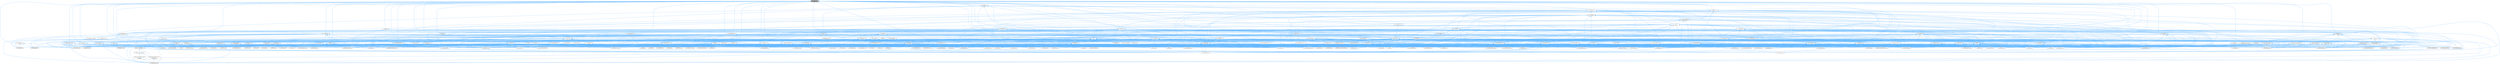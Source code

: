 digraph "src/construct.h"
{
 // INTERACTIVE_SVG=YES
 // LATEX_PDF_SIZE
  bgcolor="transparent";
  edge [fontname=Helvetica,fontsize=10,labelfontname=Helvetica,labelfontsize=10];
  node [fontname=Helvetica,fontsize=10,shape=box,height=0.2,width=0.4];
  Node1 [id="Node000001",label="src/construct.h",height=0.2,width=0.4,color="gray40", fillcolor="grey60", style="filled", fontcolor="black",tooltip=" "];
  Node1 -> Node2 [id="edge1_Node000001_Node000002",dir="back",color="steelblue1",style="solid",tooltip=" "];
  Node2 [id="Node000002",label="src/anchor.h",height=0.2,width=0.4,color="grey40", fillcolor="white", style="filled",URL="$df/df8/anchor_8h.html",tooltip=" "];
  Node2 -> Node3 [id="edge2_Node000002_Node000003",dir="back",color="steelblue1",style="solid",tooltip=" "];
  Node3 [id="Node000003",label="src/anchor.cpp",height=0.2,width=0.4,color="grey40", fillcolor="white", style="filled",URL="$dd/dd7/anchor_8cpp.html",tooltip=" "];
  Node2 -> Node4 [id="edge3_Node000002_Node000004",dir="back",color="steelblue1",style="solid",tooltip=" "];
  Node4 [id="Node000004",label="src/definition.cpp",height=0.2,width=0.4,color="grey40", fillcolor="white", style="filled",URL="$d3/dea/definition_8cpp.html",tooltip=" "];
  Node2 -> Node5 [id="edge4_Node000002_Node000005",dir="back",color="steelblue1",style="solid",tooltip=" "];
  Node5 [id="Node000005",label="src/docnode.cpp",height=0.2,width=0.4,color="grey40", fillcolor="white", style="filled",URL="$d0/d2b/docnode_8cpp.html",tooltip=" "];
  Node2 -> Node6 [id="edge5_Node000002_Node000006",dir="back",color="steelblue1",style="solid",tooltip=" "];
  Node6 [id="Node000006",label="src/markdown.cpp",height=0.2,width=0.4,color="grey40", fillcolor="white", style="filled",URL="$de/d04/markdown_8cpp.html",tooltip=" "];
  Node2 -> Node7 [id="edge6_Node000002_Node000007",dir="back",color="steelblue1",style="solid",tooltip=" "];
  Node7 [id="Node000007",label="src/tagreader.cpp",height=0.2,width=0.4,color="grey40", fillcolor="white", style="filled",URL="$d4/d7b/tagreader_8cpp.html",tooltip=" "];
  Node1 -> Node8 [id="edge7_Node000001_Node000008",dir="back",color="steelblue1",style="solid",tooltip=" "];
  Node8 [id="Node000008",label="src/cite.h",height=0.2,width=0.4,color="grey40", fillcolor="white", style="filled",URL="$d7/d69/cite_8h.html",tooltip=" "];
  Node8 -> Node9 [id="edge8_Node000008_Node000009",dir="back",color="steelblue1",style="solid",tooltip=" "];
  Node9 [id="Node000009",label="src/cite.cpp",height=0.2,width=0.4,color="grey40", fillcolor="white", style="filled",URL="$d5/d0b/cite_8cpp.html",tooltip=" "];
  Node8 -> Node10 [id="edge9_Node000008_Node000010",dir="back",color="steelblue1",style="solid",tooltip=" "];
  Node10 [id="Node000010",label="src/commentscan.l",height=0.2,width=0.4,color="grey40", fillcolor="white", style="filled",URL="$d7/d5f/commentscan_8l.html",tooltip=" "];
  Node8 -> Node5 [id="edge10_Node000008_Node000005",dir="back",color="steelblue1",style="solid",tooltip=" "];
  Node8 -> Node11 [id="edge11_Node000008_Node000011",dir="back",color="steelblue1",style="solid",tooltip=" "];
  Node11 [id="Node000011",label="src/doctokenizer.l",height=0.2,width=0.4,color="grey40", fillcolor="white", style="filled",URL="$d1/d39/doctokenizer_8l.html",tooltip=" "];
  Node8 -> Node12 [id="edge12_Node000008_Node000012",dir="back",color="steelblue1",style="solid",tooltip=" "];
  Node12 [id="Node000012",label="src/doxygen.cpp",height=0.2,width=0.4,color="grey40", fillcolor="white", style="filled",URL="$dc/d98/doxygen_8cpp.html",tooltip=" "];
  Node8 -> Node13 [id="edge13_Node000008_Node000013",dir="back",color="steelblue1",style="solid",tooltip=" "];
  Node13 [id="Node000013",label="src/latexdocvisitor.cpp",height=0.2,width=0.4,color="grey40", fillcolor="white", style="filled",URL="$d1/d4e/latexdocvisitor_8cpp.html",tooltip=" "];
  Node8 -> Node14 [id="edge14_Node000008_Node000014",dir="back",color="steelblue1",style="solid",tooltip=" "];
  Node14 [id="Node000014",label="src/latexgen.cpp",height=0.2,width=0.4,color="grey40", fillcolor="white", style="filled",URL="$d4/d42/latexgen_8cpp.html",tooltip=" "];
  Node8 -> Node15 [id="edge15_Node000008_Node000015",dir="back",color="steelblue1",style="solid",tooltip=" "];
  Node15 [id="Node000015",label="src/textdocvisitor.cpp",height=0.2,width=0.4,color="grey40", fillcolor="white", style="filled",URL="$d3/da6/textdocvisitor_8cpp.html",tooltip=" "];
  Node1 -> Node16 [id="edge16_Node000001_Node000016",dir="back",color="steelblue1",style="solid",tooltip=" "];
  Node16 [id="Node000016",label="src/clangparser.h",height=0.2,width=0.4,color="grey40", fillcolor="white", style="filled",URL="$d5/df7/clangparser_8h.html",tooltip=" "];
  Node16 -> Node17 [id="edge17_Node000016_Node000017",dir="back",color="steelblue1",style="solid",tooltip=" "];
  Node17 [id="Node000017",label="src/clangparser.cpp",height=0.2,width=0.4,color="grey40", fillcolor="white", style="filled",URL="$da/dce/clangparser_8cpp.html",tooltip=" "];
  Node16 -> Node18 [id="edge18_Node000016_Node000018",dir="back",color="steelblue1",style="solid",tooltip=" "];
  Node18 [id="Node000018",label="src/codefragment.cpp",height=0.2,width=0.4,color="grey40", fillcolor="white", style="filled",URL="$dd/d4a/codefragment_8cpp.html",tooltip=" "];
  Node16 -> Node12 [id="edge19_Node000016_Node000012",dir="back",color="steelblue1",style="solid",tooltip=" "];
  Node16 -> Node19 [id="edge20_Node000016_Node000019",dir="back",color="steelblue1",style="solid",tooltip=" "];
  Node19 [id="Node000019",label="src/filedef.cpp",height=0.2,width=0.4,color="grey40", fillcolor="white", style="filled",URL="$d6/ddc/filedef_8cpp.html",tooltip=" "];
  Node16 -> Node20 [id="edge21_Node000016_Node000020",dir="back",color="steelblue1",style="solid",tooltip=" "];
  Node20 [id="Node000020",label="src/scanner.l",height=0.2,width=0.4,color="grey40", fillcolor="white", style="filled",URL="$da/d11/scanner_8l.html",tooltip=" "];
  Node1 -> Node21 [id="edge22_Node000001_Node000021",dir="back",color="steelblue1",style="solid",tooltip=" "];
  Node21 [id="Node000021",label="src/code.h",height=0.2,width=0.4,color="grey40", fillcolor="white", style="filled",URL="$dd/dd8/code_8h.html",tooltip=" "];
  Node21 -> Node22 [id="edge23_Node000021_Node000022",dir="back",color="steelblue1",style="solid",tooltip=" "];
  Node22 [id="Node000022",label="src/code.l",height=0.2,width=0.4,color="grey40", fillcolor="white", style="filled",URL="$da/d1f/code_8l.html",tooltip=" "];
  Node21 -> Node4 [id="edge24_Node000021_Node000004",dir="back",color="steelblue1",style="solid",tooltip=" "];
  Node21 -> Node12 [id="edge25_Node000021_Node000012",dir="back",color="steelblue1",style="solid",tooltip=" "];
  Node21 -> Node23 [id="edge26_Node000021_Node000023",dir="back",color="steelblue1",style="solid",tooltip=" "];
  Node23 [id="Node000023",label="src/lexcode.l",height=0.2,width=0.4,color="grey40", fillcolor="white", style="filled",URL="$d0/d7e/lexcode_8l.html",tooltip=" "];
  Node21 -> Node24 [id="edge27_Node000021_Node000024",dir="back",color="steelblue1",style="solid",tooltip=" "];
  Node24 [id="Node000024",label="src/mandocvisitor.cpp",height=0.2,width=0.4,color="grey40", fillcolor="white", style="filled",URL="$d8/dde/mandocvisitor_8cpp.html",tooltip=" "];
  Node21 -> Node25 [id="edge28_Node000021_Node000025",dir="back",color="steelblue1",style="solid",tooltip=" "];
  Node25 [id="Node000025",label="src/memberdef.cpp",height=0.2,width=0.4,color="grey40", fillcolor="white", style="filled",URL="$d0/d72/memberdef_8cpp.html",tooltip=" "];
  Node1 -> Node26 [id="edge29_Node000001_Node000026",dir="back",color="steelblue1",style="solid",tooltip=" "];
  Node26 [id="Node000026",label="src/codefragment.h",height=0.2,width=0.4,color="grey40", fillcolor="white", style="filled",URL="$d6/d3e/codefragment_8h.html",tooltip=" "];
  Node26 -> Node18 [id="edge30_Node000026_Node000018",dir="back",color="steelblue1",style="solid",tooltip=" "];
  Node26 -> Node27 [id="edge31_Node000026_Node000027",dir="back",color="steelblue1",style="solid",tooltip=" "];
  Node27 [id="Node000027",label="src/docbookvisitor.cpp",height=0.2,width=0.4,color="grey40", fillcolor="white", style="filled",URL="$dc/d05/docbookvisitor_8cpp.html",tooltip=" "];
  Node26 -> Node28 [id="edge32_Node000026_Node000028",dir="back",color="steelblue1",style="solid",tooltip=" "];
  Node28 [id="Node000028",label="src/htmldocvisitor.cpp",height=0.2,width=0.4,color="grey40", fillcolor="white", style="filled",URL="$da/db0/htmldocvisitor_8cpp.html",tooltip=" "];
  Node26 -> Node13 [id="edge33_Node000026_Node000013",dir="back",color="steelblue1",style="solid",tooltip=" "];
  Node26 -> Node24 [id="edge34_Node000026_Node000024",dir="back",color="steelblue1",style="solid",tooltip=" "];
  Node26 -> Node29 [id="edge35_Node000026_Node000029",dir="back",color="steelblue1",style="solid",tooltip=" "];
  Node29 [id="Node000029",label="src/rtfdocvisitor.cpp",height=0.2,width=0.4,color="grey40", fillcolor="white", style="filled",URL="$de/d9a/rtfdocvisitor_8cpp.html",tooltip=" "];
  Node26 -> Node30 [id="edge36_Node000026_Node000030",dir="back",color="steelblue1",style="solid",tooltip=" "];
  Node30 [id="Node000030",label="src/xmldocvisitor.cpp",height=0.2,width=0.4,color="grey40", fillcolor="white", style="filled",URL="$dd/db6/xmldocvisitor_8cpp.html",tooltip=" "];
  Node1 -> Node31 [id="edge37_Node000001_Node000031",dir="back",color="steelblue1",style="solid",tooltip=" "];
  Node31 [id="Node000031",label="src/commentscan.h",height=0.2,width=0.4,color="grey40", fillcolor="white", style="filled",URL="$db/d0d/commentscan_8h.html",tooltip="Interface for the comment block scanner."];
  Node31 -> Node9 [id="edge38_Node000031_Node000009",dir="back",color="steelblue1",style="solid",tooltip=" "];
  Node31 -> Node10 [id="edge39_Node000031_Node000010",dir="back",color="steelblue1",style="solid",tooltip=" "];
  Node31 -> Node32 [id="edge40_Node000031_Node000032",dir="back",color="steelblue1",style="solid",tooltip=" "];
  Node32 [id="Node000032",label="src/fortranscanner.l",height=0.2,width=0.4,color="grey40", fillcolor="white", style="filled",URL="$dd/d00/fortranscanner_8l.html",tooltip=" "];
  Node31 -> Node6 [id="edge41_Node000031_Node000006",dir="back",color="steelblue1",style="solid",tooltip=" "];
  Node31 -> Node33 [id="edge42_Node000031_Node000033",dir="back",color="steelblue1",style="solid",tooltip=" "];
  Node33 [id="Node000033",label="src/pyscanner.l",height=0.2,width=0.4,color="grey40", fillcolor="white", style="filled",URL="$de/d2b/pyscanner_8l.html",tooltip=" "];
  Node31 -> Node20 [id="edge43_Node000031_Node000020",dir="back",color="steelblue1",style="solid",tooltip=" "];
  Node31 -> Node34 [id="edge44_Node000031_Node000034",dir="back",color="steelblue1",style="solid",tooltip=" "];
  Node34 [id="Node000034",label="src/vhdldocgen.cpp",height=0.2,width=0.4,color="grey40", fillcolor="white", style="filled",URL="$de/dea/vhdldocgen_8cpp.html",tooltip=" "];
  Node31 -> Node35 [id="edge45_Node000031_Node000035",dir="back",color="steelblue1",style="solid",tooltip=" "];
  Node35 [id="Node000035",label="src/vhdljjparser.cpp",height=0.2,width=0.4,color="grey40", fillcolor="white", style="filled",URL="$d1/d86/vhdljjparser_8cpp.html",tooltip=" "];
  Node1 -> Node36 [id="edge46_Node000001_Node000036",dir="back",color="steelblue1",style="solid",tooltip=" "];
  Node36 [id="Node000036",label="src/configimpl.h",height=0.2,width=0.4,color="grey40", fillcolor="white", style="filled",URL="$db/db1/configimpl_8h.html",tooltip=" "];
  Node36 -> Node37 [id="edge47_Node000036_Node000037",dir="back",color="steelblue1",style="solid",tooltip=" "];
  Node37 [id="Node000037",label="src/configimpl.l",height=0.2,width=0.4,color="grey40", fillcolor="white", style="filled",URL="$d9/de3/configimpl_8l.html",tooltip=" "];
  Node36 -> Node5 [id="edge48_Node000036_Node000005",dir="back",color="steelblue1",style="solid",tooltip=" "];
  Node36 -> Node38 [id="edge49_Node000036_Node000038",dir="back",color="steelblue1",style="solid",tooltip=" "];
  Node38 [id="Node000038",label="src/language.cpp",height=0.2,width=0.4,color="grey40", fillcolor="white", style="filled",URL="$d2/d48/language_8cpp.html",tooltip=" "];
  Node1 -> Node39 [id="edge50_Node000001_Node000039",dir="back",color="steelblue1",style="solid",tooltip=" "];
  Node39 [id="Node000039",label="src/constexp.h",height=0.2,width=0.4,color="grey40", fillcolor="white", style="filled",URL="$d6/dd8/constexp_8h.html",tooltip=" "];
  Node39 -> Node40 [id="edge51_Node000039_Node000040",dir="back",color="steelblue1",style="solid",tooltip=" "];
  Node40 [id="Node000040",label="src/constexp.l",height=0.2,width=0.4,color="grey40", fillcolor="white", style="filled",URL="$dc/dee/constexp_8l.html",tooltip=" "];
  Node39 -> Node41 [id="edge52_Node000039_Node000041",dir="back",color="steelblue1",style="solid",tooltip=" "];
  Node41 [id="Node000041",label="src/cppvalue.cpp",height=0.2,width=0.4,color="grey40", fillcolor="white", style="filled",URL="$d6/dda/cppvalue_8cpp.html",tooltip=" "];
  Node39 -> Node42 [id="edge53_Node000039_Node000042",dir="back",color="steelblue1",style="solid",tooltip=" "];
  Node42 [id="Node000042",label="src/pre.l",height=0.2,width=0.4,color="grey40", fillcolor="white", style="filled",URL="$d0/da7/pre_8l.html",tooltip=" "];
  Node1 -> Node43 [id="edge54_Node000001_Node000043",dir="back",color="steelblue1",style="solid",tooltip=" "];
  Node43 [id="Node000043",label="src/debug.h",height=0.2,width=0.4,color="grey40", fillcolor="white", style="filled",URL="$db/d16/debug_8h.html",tooltip=" "];
  Node43 -> Node44 [id="edge55_Node000043_Node000044",dir="back",color="steelblue1",style="solid",tooltip=" "];
  Node44 [id="Node000044",label="src/aliases.cpp",height=0.2,width=0.4,color="grey40", fillcolor="white", style="filled",URL="$d5/dd8/aliases_8cpp.html",tooltip=" "];
  Node43 -> Node9 [id="edge56_Node000043_Node000009",dir="back",color="steelblue1",style="solid",tooltip=" "];
  Node43 -> Node45 [id="edge57_Node000043_Node000045",dir="back",color="steelblue1",style="solid",tooltip=" "];
  Node45 [id="Node000045",label="src/classdef.cpp",height=0.2,width=0.4,color="grey40", fillcolor="white", style="filled",URL="$de/d89/classdef_8cpp.html",tooltip=" "];
  Node43 -> Node22 [id="edge58_Node000043_Node000022",dir="back",color="steelblue1",style="solid",tooltip=" "];
  Node43 -> Node46 [id="edge59_Node000043_Node000046",dir="back",color="steelblue1",style="solid",tooltip=" "];
  Node46 [id="Node000046",label="src/commentcnv.l",height=0.2,width=0.4,color="grey40", fillcolor="white", style="filled",URL="$d0/d47/commentcnv_8l.html",tooltip=" "];
  Node43 -> Node10 [id="edge60_Node000043_Node000010",dir="back",color="steelblue1",style="solid",tooltip=" "];
  Node43 -> Node37 [id="edge61_Node000043_Node000037",dir="back",color="steelblue1",style="solid",tooltip=" "];
  Node43 -> Node40 [id="edge62_Node000043_Node000040",dir="back",color="steelblue1",style="solid",tooltip=" "];
  Node43 -> Node47 [id="edge63_Node000043_Node000047",dir="back",color="steelblue1",style="solid",tooltip=" "];
  Node47 [id="Node000047",label="src/debug.cpp",height=0.2,width=0.4,color="grey40", fillcolor="white", style="filled",URL="$d1/d00/debug_8cpp.html",tooltip=" "];
  Node43 -> Node48 [id="edge64_Node000043_Node000048",dir="back",color="steelblue1",style="solid",tooltip=" "];
  Node48 [id="Node000048",label="src/declinfo.l",height=0.2,width=0.4,color="grey40", fillcolor="white", style="filled",URL="$d8/d0f/declinfo_8l.html",tooltip=" "];
  Node43 -> Node49 [id="edge65_Node000043_Node000049",dir="back",color="steelblue1",style="solid",tooltip=" "];
  Node49 [id="Node000049",label="src/defargs.l",height=0.2,width=0.4,color="grey40", fillcolor="white", style="filled",URL="$de/df3/defargs_8l.html",tooltip=" "];
  Node43 -> Node4 [id="edge66_Node000043_Node000004",dir="back",color="steelblue1",style="solid",tooltip=" "];
  Node43 -> Node50 [id="edge67_Node000043_Node000050",dir="back",color="steelblue1",style="solid",tooltip=" "];
  Node50 [id="Node000050",label="src/docparser.cpp",height=0.2,width=0.4,color="grey40", fillcolor="white", style="filled",URL="$da/d17/docparser_8cpp.html",tooltip=" "];
  Node43 -> Node11 [id="edge68_Node000043_Node000011",dir="back",color="steelblue1",style="solid",tooltip=" "];
  Node43 -> Node12 [id="edge69_Node000043_Node000012",dir="back",color="steelblue1",style="solid",tooltip=" "];
  Node43 -> Node19 [id="edge70_Node000043_Node000019",dir="back",color="steelblue1",style="solid",tooltip=" "];
  Node43 -> Node51 [id="edge71_Node000043_Node000051",dir="back",color="steelblue1",style="solid",tooltip=" "];
  Node51 [id="Node000051",label="src/formula.cpp",height=0.2,width=0.4,color="grey40", fillcolor="white", style="filled",URL="$d7/d5b/formula_8cpp.html",tooltip=" "];
  Node43 -> Node52 [id="edge72_Node000043_Node000052",dir="back",color="steelblue1",style="solid",tooltip=" "];
  Node52 [id="Node000052",label="src/fortrancode.l",height=0.2,width=0.4,color="grey40", fillcolor="white", style="filled",URL="$d9/d5b/fortrancode_8l.html",tooltip=" "];
  Node43 -> Node32 [id="edge73_Node000043_Node000032",dir="back",color="steelblue1",style="solid",tooltip=" "];
  Node43 -> Node53 [id="edge74_Node000043_Node000053",dir="back",color="steelblue1",style="solid",tooltip=" "];
  Node53 [id="Node000053",label="src/htmlgen.cpp",height=0.2,width=0.4,color="grey40", fillcolor="white", style="filled",URL="$d8/d6e/htmlgen_8cpp.html",tooltip=" "];
  Node43 -> Node54 [id="edge75_Node000043_Node000054",dir="back",color="steelblue1",style="solid",tooltip=" "];
  Node54 [id="Node000054",label="src/layout.cpp",height=0.2,width=0.4,color="grey40", fillcolor="white", style="filled",URL="$db/d16/layout_8cpp.html",tooltip=" "];
  Node43 -> Node23 [id="edge76_Node000043_Node000023",dir="back",color="steelblue1",style="solid",tooltip=" "];
  Node43 -> Node55 [id="edge77_Node000043_Node000055",dir="back",color="steelblue1",style="solid",tooltip=" "];
  Node55 [id="Node000055",label="src/lexscanner.l",height=0.2,width=0.4,color="grey40", fillcolor="white", style="filled",URL="$d4/d7d/lexscanner_8l.html",tooltip=" "];
  Node43 -> Node6 [id="edge78_Node000043_Node000006",dir="back",color="steelblue1",style="solid",tooltip=" "];
  Node43 -> Node56 [id="edge79_Node000043_Node000056",dir="back",color="steelblue1",style="solid",tooltip=" "];
  Node56 [id="Node000056",label="src/message.cpp",height=0.2,width=0.4,color="grey40", fillcolor="white", style="filled",URL="$d8/d6a/message_8cpp.html",tooltip=" "];
  Node43 -> Node57 [id="edge80_Node000043_Node000057",dir="back",color="steelblue1",style="solid",tooltip=" "];
  Node57 [id="Node000057",label="src/plantuml.cpp",height=0.2,width=0.4,color="grey40", fillcolor="white", style="filled",URL="$d7/d5b/plantuml_8cpp.html",tooltip=" "];
  Node43 -> Node58 [id="edge81_Node000043_Node000058",dir="back",color="steelblue1",style="solid",tooltip=" "];
  Node58 [id="Node000058",label="src/portable.cpp",height=0.2,width=0.4,color="grey40", fillcolor="white", style="filled",URL="$d0/d1c/portable_8cpp.html",tooltip=" "];
  Node43 -> Node42 [id="edge82_Node000043_Node000042",dir="back",color="steelblue1",style="solid",tooltip=" "];
  Node43 -> Node59 [id="edge83_Node000043_Node000059",dir="back",color="steelblue1",style="solid",tooltip=" "];
  Node59 [id="Node000059",label="src/pycode.l",height=0.2,width=0.4,color="grey40", fillcolor="white", style="filled",URL="$d3/ded/pycode_8l.html",tooltip=" "];
  Node43 -> Node33 [id="edge84_Node000043_Node000033",dir="back",color="steelblue1",style="solid",tooltip=" "];
  Node43 -> Node60 [id="edge85_Node000043_Node000060",dir="back",color="steelblue1",style="solid",tooltip=" "];
  Node60 [id="Node000060",label="src/qhp.cpp",height=0.2,width=0.4,color="grey40", fillcolor="white", style="filled",URL="$d9/d45/qhp_8cpp.html",tooltip=" "];
  Node43 -> Node61 [id="edge86_Node000043_Node000061",dir="back",color="steelblue1",style="solid",tooltip=" "];
  Node61 [id="Node000061",label="src/rtfgen.cpp",height=0.2,width=0.4,color="grey40", fillcolor="white", style="filled",URL="$d0/d9c/rtfgen_8cpp.html",tooltip=" "];
  Node43 -> Node20 [id="edge87_Node000043_Node000020",dir="back",color="steelblue1",style="solid",tooltip=" "];
  Node43 -> Node62 [id="edge88_Node000043_Node000062",dir="back",color="steelblue1",style="solid",tooltip=" "];
  Node62 [id="Node000062",label="src/sitemap.cpp",height=0.2,width=0.4,color="grey40", fillcolor="white", style="filled",URL="$d3/d25/sitemap_8cpp.html",tooltip=" "];
  Node43 -> Node63 [id="edge89_Node000043_Node000063",dir="back",color="steelblue1",style="solid",tooltip=" "];
  Node63 [id="Node000063",label="src/sqlcode.l",height=0.2,width=0.4,color="grey40", fillcolor="white", style="filled",URL="$d2/dda/sqlcode_8l.html",tooltip=" "];
  Node43 -> Node7 [id="edge90_Node000043_Node000007",dir="back",color="steelblue1",style="solid",tooltip=" "];
  Node43 -> Node64 [id="edge91_Node000043_Node000064",dir="back",color="steelblue1",style="solid",tooltip=" "];
  Node64 [id="Node000064",label="src/util.cpp",height=0.2,width=0.4,color="grey40", fillcolor="white", style="filled",URL="$df/d2d/util_8cpp.html",tooltip=" "];
  Node43 -> Node65 [id="edge92_Node000043_Node000065",dir="back",color="steelblue1",style="solid",tooltip=" "];
  Node65 [id="Node000065",label="src/vhdlcode.l",height=0.2,width=0.4,color="grey40", fillcolor="white", style="filled",URL="$d5/d6a/vhdlcode_8l.html",tooltip=" "];
  Node43 -> Node66 [id="edge93_Node000043_Node000066",dir="back",color="steelblue1",style="solid",tooltip=" "];
  Node66 [id="Node000066",label="src/xmlcode.l",height=0.2,width=0.4,color="grey40", fillcolor="white", style="filled",URL="$dc/dc1/xmlcode_8l.html",tooltip=" "];
  Node1 -> Node67 [id="edge94_Node000001_Node000067",dir="back",color="steelblue1",style="solid",tooltip=" "];
  Node67 [id="Node000067",label="src/definition.h",height=0.2,width=0.4,color="grey40", fillcolor="white", style="filled",URL="$df/da1/definition_8h.html",tooltip=" "];
  Node67 -> Node68 [id="edge95_Node000067_Node000068",dir="back",color="steelblue1",style="solid",tooltip=" "];
  Node68 [id="Node000068",label="src/classdef.h",height=0.2,width=0.4,color="grey40", fillcolor="white", style="filled",URL="$d1/da6/classdef_8h.html",tooltip=" "];
  Node68 -> Node45 [id="edge96_Node000068_Node000045",dir="back",color="steelblue1",style="solid",tooltip=" "];
  Node68 -> Node69 [id="edge97_Node000068_Node000069",dir="back",color="steelblue1",style="solid",tooltip=" "];
  Node69 [id="Node000069",label="src/classlist.h",height=0.2,width=0.4,color="grey40", fillcolor="white", style="filled",URL="$d2/df8/classlist_8h.html",tooltip=" "];
  Node69 -> Node45 [id="edge98_Node000069_Node000045",dir="back",color="steelblue1",style="solid",tooltip=" "];
  Node69 -> Node70 [id="edge99_Node000069_Node000070",dir="back",color="steelblue1",style="solid",tooltip=" "];
  Node70 [id="Node000070",label="src/classlist.cpp",height=0.2,width=0.4,color="grey40", fillcolor="white", style="filled",URL="$d6/d10/classlist_8cpp.html",tooltip=" "];
  Node69 -> Node22 [id="edge100_Node000069_Node000022",dir="back",color="steelblue1",style="solid",tooltip=" "];
  Node69 -> Node71 [id="edge101_Node000069_Node000071",dir="back",color="steelblue1",style="solid",tooltip=" "];
  Node71 [id="Node000071",label="src/defgen.cpp",height=0.2,width=0.4,color="grey40", fillcolor="white", style="filled",URL="$d3/d17/defgen_8cpp.html",tooltip=" "];
  Node69 -> Node72 [id="edge102_Node000069_Node000072",dir="back",color="steelblue1",style="solid",tooltip=" "];
  Node72 [id="Node000072",label="src/diagram.cpp",height=0.2,width=0.4,color="grey40", fillcolor="white", style="filled",URL="$da/d0d/diagram_8cpp.html",tooltip=" "];
  Node69 -> Node73 [id="edge103_Node000069_Node000073",dir="back",color="steelblue1",style="solid",tooltip=" "];
  Node73 [id="Node000073",label="src/docbookgen.cpp",height=0.2,width=0.4,color="grey40", fillcolor="white", style="filled",URL="$d8/d29/docbookgen_8cpp.html",tooltip=" "];
  Node69 -> Node50 [id="edge104_Node000069_Node000050",dir="back",color="steelblue1",style="solid",tooltip=" "];
  Node69 -> Node74 [id="edge105_Node000069_Node000074",dir="back",color="steelblue1",style="solid",tooltip=" "];
  Node74 [id="Node000074",label="src/dotgfxhierarchytable.cpp",height=0.2,width=0.4,color="grey40", fillcolor="white", style="filled",URL="$d4/d09/dotgfxhierarchytable_8cpp.html",tooltip=" "];
  Node69 -> Node75 [id="edge106_Node000069_Node000075",dir="back",color="steelblue1",style="solid",tooltip=" "];
  Node75 [id="Node000075",label="src/dotgroupcollaboration.cpp",height=0.2,width=0.4,color="grey40", fillcolor="white", style="filled",URL="$d1/d86/dotgroupcollaboration_8cpp.html",tooltip=" "];
  Node69 -> Node12 [id="edge107_Node000069_Node000012",dir="back",color="steelblue1",style="solid",tooltip=" "];
  Node69 -> Node19 [id="edge108_Node000069_Node000019",dir="back",color="steelblue1",style="solid",tooltip=" "];
  Node69 -> Node52 [id="edge109_Node000069_Node000052",dir="back",color="steelblue1",style="solid",tooltip=" "];
  Node69 -> Node76 [id="edge110_Node000069_Node000076",dir="back",color="steelblue1",style="solid",tooltip=" "];
  Node76 [id="Node000076",label="src/groupdef.cpp",height=0.2,width=0.4,color="grey40", fillcolor="white", style="filled",URL="$d6/d42/groupdef_8cpp.html",tooltip=" "];
  Node69 -> Node77 [id="edge111_Node000069_Node000077",dir="back",color="steelblue1",style="solid",tooltip=" "];
  Node77 [id="Node000077",label="src/index.cpp",height=0.2,width=0.4,color="grey40", fillcolor="white", style="filled",URL="$db/d14/index_8cpp.html",tooltip="This file contains functions for the various index pages."];
  Node69 -> Node14 [id="edge112_Node000069_Node000014",dir="back",color="steelblue1",style="solid",tooltip=" "];
  Node69 -> Node78 [id="edge113_Node000069_Node000078",dir="back",color="steelblue1",style="solid",tooltip=" "];
  Node78 [id="Node000078",label="src/moduledef.cpp",height=0.2,width=0.4,color="grey40", fillcolor="white", style="filled",URL="$dd/d5c/moduledef_8cpp.html",tooltip=" "];
  Node69 -> Node79 [id="edge114_Node000069_Node000079",dir="back",color="steelblue1",style="solid",tooltip=" "];
  Node79 [id="Node000079",label="src/namespacedef.cpp",height=0.2,width=0.4,color="grey40", fillcolor="white", style="filled",URL="$d7/d1c/namespacedef_8cpp.html",tooltip=" "];
  Node69 -> Node80 [id="edge115_Node000069_Node000080",dir="back",color="steelblue1",style="solid",tooltip=" "];
  Node80 [id="Node000080",label="src/perlmodgen.cpp",height=0.2,width=0.4,color="grey40", fillcolor="white", style="filled",URL="$de/dd0/perlmodgen_8cpp.html",tooltip=" "];
  Node69 -> Node59 [id="edge116_Node000069_Node000059",dir="back",color="steelblue1",style="solid",tooltip=" "];
  Node69 -> Node61 [id="edge117_Node000069_Node000061",dir="back",color="steelblue1",style="solid",tooltip=" "];
  Node69 -> Node81 [id="edge118_Node000069_Node000081",dir="back",color="steelblue1",style="solid",tooltip=" "];
  Node81 [id="Node000081",label="src/searchindex_js.cpp",height=0.2,width=0.4,color="grey40", fillcolor="white", style="filled",URL="$d9/d2f/searchindex__js_8cpp.html",tooltip=" "];
  Node69 -> Node82 [id="edge119_Node000069_Node000082",dir="back",color="steelblue1",style="solid",tooltip=" "];
  Node82 [id="Node000082",label="src/sqlite3gen.cpp",height=0.2,width=0.4,color="grey40", fillcolor="white", style="filled",URL="$d8/df8/sqlite3gen_8cpp.html",tooltip=" "];
  Node69 -> Node64 [id="edge120_Node000069_Node000064",dir="back",color="steelblue1",style="solid",tooltip=" "];
  Node69 -> Node34 [id="edge121_Node000069_Node000034",dir="back",color="steelblue1",style="solid",tooltip=" "];
  Node69 -> Node83 [id="edge122_Node000069_Node000083",dir="back",color="steelblue1",style="solid",tooltip=" "];
  Node83 [id="Node000083",label="src/xmlgen.cpp",height=0.2,width=0.4,color="grey40", fillcolor="white", style="filled",URL="$d0/dc3/xmlgen_8cpp.html",tooltip=" "];
  Node68 -> Node72 [id="edge123_Node000068_Node000072",dir="back",color="steelblue1",style="solid",tooltip=" "];
  Node68 -> Node73 [id="edge124_Node000068_Node000073",dir="back",color="steelblue1",style="solid",tooltip=" "];
  Node68 -> Node84 [id="edge125_Node000068_Node000084",dir="back",color="steelblue1",style="solid",tooltip=" "];
  Node84 [id="Node000084",label="src/docsets.cpp",height=0.2,width=0.4,color="grey40", fillcolor="white", style="filled",URL="$d7/d8f/docsets_8cpp.html",tooltip=" "];
  Node68 -> Node85 [id="edge126_Node000068_Node000085",dir="back",color="steelblue1",style="solid",tooltip=" "];
  Node85 [id="Node000085",label="src/dotclassgraph.h",height=0.2,width=0.4,color="grey40", fillcolor="white", style="filled",URL="$d5/d04/dotclassgraph_8h.html",tooltip=" "];
  Node85 -> Node45 [id="edge127_Node000085_Node000045",dir="back",color="steelblue1",style="solid",tooltip=" "];
  Node85 -> Node71 [id="edge128_Node000085_Node000071",dir="back",color="steelblue1",style="solid",tooltip=" "];
  Node85 -> Node73 [id="edge129_Node000085_Node000073",dir="back",color="steelblue1",style="solid",tooltip=" "];
  Node85 -> Node86 [id="edge130_Node000085_Node000086",dir="back",color="steelblue1",style="solid",tooltip=" "];
  Node86 [id="Node000086",label="src/dotclassgraph.cpp",height=0.2,width=0.4,color="grey40", fillcolor="white", style="filled",URL="$d4/dcd/dotclassgraph_8cpp.html",tooltip=" "];
  Node85 -> Node53 [id="edge131_Node000085_Node000053",dir="back",color="steelblue1",style="solid",tooltip=" "];
  Node85 -> Node14 [id="edge132_Node000085_Node000014",dir="back",color="steelblue1",style="solid",tooltip=" "];
  Node85 -> Node61 [id="edge133_Node000085_Node000061",dir="back",color="steelblue1",style="solid",tooltip=" "];
  Node85 -> Node83 [id="edge134_Node000085_Node000083",dir="back",color="steelblue1",style="solid",tooltip=" "];
  Node68 -> Node87 [id="edge135_Node000068_Node000087",dir="back",color="steelblue1",style="solid",tooltip=" "];
  Node87 [id="Node000087",label="src/dotgfxhierarchytable.h",height=0.2,width=0.4,color="grey40", fillcolor="white", style="filled",URL="$d2/de7/dotgfxhierarchytable_8h.html",tooltip=" "];
  Node87 -> Node74 [id="edge136_Node000087_Node000074",dir="back",color="steelblue1",style="solid",tooltip=" "];
  Node87 -> Node53 [id="edge137_Node000087_Node000053",dir="back",color="steelblue1",style="solid",tooltip=" "];
  Node87 -> Node77 [id="edge138_Node000087_Node000077",dir="back",color="steelblue1",style="solid",tooltip=" "];
  Node68 -> Node88 [id="edge139_Node000068_Node000088",dir="back",color="steelblue1",style="solid",tooltip=" "];
  Node88 [id="Node000088",label="src/dotnode.cpp",height=0.2,width=0.4,color="grey40", fillcolor="white", style="filled",URL="$df/d58/dotnode_8cpp.html",tooltip=" "];
  Node68 -> Node19 [id="edge140_Node000068_Node000019",dir="back",color="steelblue1",style="solid",tooltip=" "];
  Node68 -> Node89 [id="edge141_Node000068_Node000089",dir="back",color="steelblue1",style="solid",tooltip=" "];
  Node89 [id="Node000089",label="src/ftvhelp.cpp",height=0.2,width=0.4,color="grey40", fillcolor="white", style="filled",URL="$db/d41/ftvhelp_8cpp.html",tooltip=" "];
  Node68 -> Node76 [id="edge142_Node000068_Node000076",dir="back",color="steelblue1",style="solid",tooltip=" "];
  Node68 -> Node90 [id="edge143_Node000068_Node000090",dir="back",color="steelblue1",style="solid",tooltip=" "];
  Node90 [id="Node000090",label="src/memberdef.h",height=0.2,width=0.4,color="grey40", fillcolor="white", style="filled",URL="$d4/d46/memberdef_8h.html",tooltip=" "];
  Node90 -> Node73 [id="edge144_Node000090_Node000073",dir="back",color="steelblue1",style="solid",tooltip=" "];
  Node90 -> Node84 [id="edge145_Node000090_Node000084",dir="back",color="steelblue1",style="solid",tooltip=" "];
  Node90 -> Node91 [id="edge146_Node000090_Node000091",dir="back",color="steelblue1",style="solid",tooltip=" "];
  Node91 [id="Node000091",label="src/dotcallgraph.h",height=0.2,width=0.4,color="grey40", fillcolor="white", style="filled",URL="$dc/dcf/dotcallgraph_8h.html",tooltip=" "];
  Node91 -> Node73 [id="edge147_Node000091_Node000073",dir="back",color="steelblue1",style="solid",tooltip=" "];
  Node91 -> Node92 [id="edge148_Node000091_Node000092",dir="back",color="steelblue1",style="solid",tooltip=" "];
  Node92 [id="Node000092",label="src/dotcallgraph.cpp",height=0.2,width=0.4,color="grey40", fillcolor="white", style="filled",URL="$d4/dd5/dotcallgraph_8cpp.html",tooltip=" "];
  Node91 -> Node53 [id="edge149_Node000091_Node000053",dir="back",color="steelblue1",style="solid",tooltip=" "];
  Node91 -> Node14 [id="edge150_Node000091_Node000014",dir="back",color="steelblue1",style="solid",tooltip=" "];
  Node91 -> Node25 [id="edge151_Node000091_Node000025",dir="back",color="steelblue1",style="solid",tooltip=" "];
  Node91 -> Node61 [id="edge152_Node000091_Node000061",dir="back",color="steelblue1",style="solid",tooltip=" "];
  Node90 -> Node19 [id="edge153_Node000090_Node000019",dir="back",color="steelblue1",style="solid",tooltip=" "];
  Node90 -> Node28 [id="edge154_Node000090_Node000028",dir="back",color="steelblue1",style="solid",tooltip=" "];
  Node90 -> Node93 [id="edge155_Node000090_Node000093",dir="back",color="steelblue1",style="solid",tooltip=" "];
  Node93 [id="Node000093",label="src/htmlhelp.cpp",height=0.2,width=0.4,color="grey40", fillcolor="white", style="filled",URL="$d3/d4b/htmlhelp_8cpp.html",tooltip=" "];
  Node90 -> Node25 [id="edge156_Node000090_Node000025",dir="back",color="steelblue1",style="solid",tooltip=" "];
  Node90 -> Node94 [id="edge157_Node000090_Node000094",dir="back",color="steelblue1",style="solid",tooltip=" "];
  Node94 [id="Node000094",label="src/memberlist.h",height=0.2,width=0.4,color="grey40", fillcolor="white", style="filled",URL="$dd/d78/memberlist_8h.html",tooltip=" "];
  Node94 -> Node45 [id="edge158_Node000094_Node000045",dir="back",color="steelblue1",style="solid",tooltip=" "];
  Node94 -> Node71 [id="edge159_Node000094_Node000071",dir="back",color="steelblue1",style="solid",tooltip=" "];
  Node94 -> Node4 [id="edge160_Node000094_Node000004",dir="back",color="steelblue1",style="solid",tooltip=" "];
  Node94 -> Node73 [id="edge161_Node000094_Node000073",dir="back",color="steelblue1",style="solid",tooltip=" "];
  Node94 -> Node92 [id="edge162_Node000094_Node000092",dir="back",color="steelblue1",style="solid",tooltip=" "];
  Node94 -> Node88 [id="edge163_Node000094_Node000088",dir="back",color="steelblue1",style="solid",tooltip=" "];
  Node94 -> Node12 [id="edge164_Node000094_Node000012",dir="back",color="steelblue1",style="solid",tooltip=" "];
  Node94 -> Node95 [id="edge165_Node000094_Node000095",dir="back",color="steelblue1",style="solid",tooltip=" "];
  Node95 [id="Node000095",label="src/doxygen.h",height=0.2,width=0.4,color="grey40", fillcolor="white", style="filled",URL="$d1/da1/doxygen_8h.html",tooltip=" "];
  Node95 -> Node45 [id="edge166_Node000095_Node000045",dir="back",color="steelblue1",style="solid",tooltip=" "];
  Node95 -> Node70 [id="edge167_Node000095_Node000070",dir="back",color="steelblue1",style="solid",tooltip=" "];
  Node95 -> Node22 [id="edge168_Node000095_Node000022",dir="back",color="steelblue1",style="solid",tooltip=" "];
  Node95 -> Node18 [id="edge169_Node000095_Node000018",dir="back",color="steelblue1",style="solid",tooltip=" "];
  Node95 -> Node46 [id="edge170_Node000095_Node000046",dir="back",color="steelblue1",style="solid",tooltip=" "];
  Node95 -> Node10 [id="edge171_Node000095_Node000010",dir="back",color="steelblue1",style="solid",tooltip=" "];
  Node95 -> Node96 [id="edge172_Node000095_Node000096",dir="back",color="steelblue1",style="solid",tooltip=" "];
  Node96 [id="Node000096",label="src/conceptdef.cpp",height=0.2,width=0.4,color="grey40", fillcolor="white", style="filled",URL="$d8/d0a/conceptdef_8cpp.html",tooltip=" "];
  Node95 -> Node71 [id="edge173_Node000095_Node000071",dir="back",color="steelblue1",style="solid",tooltip=" "];
  Node95 -> Node4 [id="edge174_Node000095_Node000004",dir="back",color="steelblue1",style="solid",tooltip=" "];
  Node95 -> Node72 [id="edge175_Node000095_Node000072",dir="back",color="steelblue1",style="solid",tooltip=" "];
  Node95 -> Node97 [id="edge176_Node000095_Node000097",dir="back",color="steelblue1",style="solid",tooltip=" "];
  Node97 [id="Node000097",label="src/dirdef.cpp",height=0.2,width=0.4,color="grey40", fillcolor="white", style="filled",URL="$d8/d52/dirdef_8cpp.html",tooltip=" "];
  Node95 -> Node73 [id="edge177_Node000095_Node000073",dir="back",color="steelblue1",style="solid",tooltip=" "];
  Node95 -> Node27 [id="edge178_Node000095_Node000027",dir="back",color="steelblue1",style="solid",tooltip=" "];
  Node95 -> Node98 [id="edge179_Node000095_Node000098",dir="back",color="steelblue1",style="solid",tooltip=" "];
  Node98 [id="Node000098",label="src/docgroup.cpp",height=0.2,width=0.4,color="grey40", fillcolor="white", style="filled",URL="$d3/d36/docgroup_8cpp.html",tooltip=" "];
  Node95 -> Node5 [id="edge180_Node000095_Node000005",dir="back",color="steelblue1",style="solid",tooltip=" "];
  Node95 -> Node50 [id="edge181_Node000095_Node000050",dir="back",color="steelblue1",style="solid",tooltip=" "];
  Node95 -> Node84 [id="edge182_Node000095_Node000084",dir="back",color="steelblue1",style="solid",tooltip=" "];
  Node95 -> Node11 [id="edge183_Node000095_Node000011",dir="back",color="steelblue1",style="solid",tooltip=" "];
  Node95 -> Node99 [id="edge184_Node000095_Node000099",dir="back",color="steelblue1",style="solid",tooltip=" "];
  Node99 [id="Node000099",label="src/docvisitor.cpp",height=0.2,width=0.4,color="grey40", fillcolor="white", style="filled",URL="$da/d39/docvisitor_8cpp.html",tooltip=" "];
  Node95 -> Node100 [id="edge185_Node000095_Node000100",dir="back",color="steelblue1",style="solid",tooltip=" "];
  Node100 [id="Node000100",label="src/dot.cpp",height=0.2,width=0.4,color="grey40", fillcolor="white", style="filled",URL="$de/daa/dot_8cpp.html",tooltip=" "];
  Node95 -> Node101 [id="edge186_Node000095_Node000101",dir="back",color="steelblue1",style="solid",tooltip=" "];
  Node101 [id="Node000101",label="src/dot.h",height=0.2,width=0.4,color="grey40", fillcolor="white", style="filled",URL="$d6/d4a/dot_8h.html",tooltip=" "];
  Node101 -> Node45 [id="edge187_Node000101_Node000045",dir="back",color="steelblue1",style="solid",tooltip=" "];
  Node101 -> Node71 [id="edge188_Node000101_Node000071",dir="back",color="steelblue1",style="solid",tooltip=" "];
  Node101 -> Node97 [id="edge189_Node000101_Node000097",dir="back",color="steelblue1",style="solid",tooltip=" "];
  Node101 -> Node73 [id="edge190_Node000101_Node000073",dir="back",color="steelblue1",style="solid",tooltip=" "];
  Node101 -> Node27 [id="edge191_Node000101_Node000027",dir="back",color="steelblue1",style="solid",tooltip=" "];
  Node101 -> Node100 [id="edge192_Node000101_Node000100",dir="back",color="steelblue1",style="solid",tooltip=" "];
  Node101 -> Node102 [id="edge193_Node000101_Node000102",dir="back",color="steelblue1",style="solid",tooltip=" "];
  Node102 [id="Node000102",label="src/dotfilepatcher.cpp",height=0.2,width=0.4,color="grey40", fillcolor="white", style="filled",URL="$d9/d92/dotfilepatcher_8cpp.html",tooltip=" "];
  Node101 -> Node103 [id="edge194_Node000101_Node000103",dir="back",color="steelblue1",style="solid",tooltip=" "];
  Node103 [id="Node000103",label="src/dotgraph.cpp",height=0.2,width=0.4,color="grey40", fillcolor="white", style="filled",URL="$de/d45/dotgraph_8cpp.html",tooltip=" "];
  Node101 -> Node104 [id="edge195_Node000101_Node000104",dir="back",color="steelblue1",style="solid",tooltip=" "];
  Node104 [id="Node000104",label="src/dotlegendgraph.cpp",height=0.2,width=0.4,color="grey40", fillcolor="white", style="filled",URL="$d4/d33/dotlegendgraph_8cpp.html",tooltip=" "];
  Node101 -> Node105 [id="edge196_Node000101_Node000105",dir="back",color="steelblue1",style="solid",tooltip=" "];
  Node105 [id="Node000105",label="src/dotrunner.cpp",height=0.2,width=0.4,color="grey40", fillcolor="white", style="filled",URL="$d1/dfe/dotrunner_8cpp.html",tooltip=" "];
  Node101 -> Node12 [id="edge197_Node000101_Node000012",dir="back",color="steelblue1",style="solid",tooltip=" "];
  Node101 -> Node19 [id="edge198_Node000101_Node000019",dir="back",color="steelblue1",style="solid",tooltip=" "];
  Node101 -> Node76 [id="edge199_Node000101_Node000076",dir="back",color="steelblue1",style="solid",tooltip=" "];
  Node101 -> Node28 [id="edge200_Node000101_Node000028",dir="back",color="steelblue1",style="solid",tooltip=" "];
  Node101 -> Node53 [id="edge201_Node000101_Node000053",dir="back",color="steelblue1",style="solid",tooltip=" "];
  Node101 -> Node77 [id="edge202_Node000101_Node000077",dir="back",color="steelblue1",style="solid",tooltip=" "];
  Node101 -> Node13 [id="edge203_Node000101_Node000013",dir="back",color="steelblue1",style="solid",tooltip=" "];
  Node101 -> Node14 [id="edge204_Node000101_Node000014",dir="back",color="steelblue1",style="solid",tooltip=" "];
  Node101 -> Node24 [id="edge205_Node000101_Node000024",dir="back",color="steelblue1",style="solid",tooltip=" "];
  Node101 -> Node25 [id="edge206_Node000101_Node000025",dir="back",color="steelblue1",style="solid",tooltip=" "];
  Node101 -> Node29 [id="edge207_Node000101_Node000029",dir="back",color="steelblue1",style="solid",tooltip=" "];
  Node101 -> Node61 [id="edge208_Node000101_Node000061",dir="back",color="steelblue1",style="solid",tooltip=" "];
  Node101 -> Node82 [id="edge209_Node000101_Node000082",dir="back",color="steelblue1",style="solid",tooltip=" "];
  Node101 -> Node30 [id="edge210_Node000101_Node000030",dir="back",color="steelblue1",style="solid",tooltip=" "];
  Node101 -> Node83 [id="edge211_Node000101_Node000083",dir="back",color="steelblue1",style="solid",tooltip=" "];
  Node95 -> Node106 [id="edge212_Node000095_Node000106",dir="back",color="steelblue1",style="solid",tooltip=" "];
  Node106 [id="Node000106",label="src/dotdirdeps.cpp",height=0.2,width=0.4,color="grey40", fillcolor="white", style="filled",URL="$da/d45/dotdirdeps_8cpp.html",tooltip=" "];
  Node95 -> Node102 [id="edge213_Node000095_Node000102",dir="back",color="steelblue1",style="solid",tooltip=" "];
  Node95 -> Node74 [id="edge214_Node000095_Node000074",dir="back",color="steelblue1",style="solid",tooltip=" "];
  Node95 -> Node103 [id="edge215_Node000095_Node000103",dir="back",color="steelblue1",style="solid",tooltip=" "];
  Node95 -> Node75 [id="edge216_Node000095_Node000075",dir="back",color="steelblue1",style="solid",tooltip=" "];
  Node95 -> Node104 [id="edge217_Node000095_Node000104",dir="back",color="steelblue1",style="solid",tooltip=" "];
  Node95 -> Node88 [id="edge218_Node000095_Node000088",dir="back",color="steelblue1",style="solid",tooltip=" "];
  Node95 -> Node105 [id="edge219_Node000095_Node000105",dir="back",color="steelblue1",style="solid",tooltip=" "];
  Node95 -> Node12 [id="edge220_Node000095_Node000012",dir="back",color="steelblue1",style="solid",tooltip=" "];
  Node95 -> Node107 [id="edge221_Node000095_Node000107",dir="back",color="steelblue1",style="solid",tooltip=" "];
  Node107 [id="Node000107",label="src/eclipsehelp.cpp",height=0.2,width=0.4,color="grey40", fillcolor="white", style="filled",URL="$d8/d56/eclipsehelp_8cpp.html",tooltip=" "];
  Node95 -> Node108 [id="edge222_Node000095_Node000108",dir="back",color="steelblue1",style="solid",tooltip=" "];
  Node108 [id="Node000108",label="src/entry.cpp",height=0.2,width=0.4,color="grey40", fillcolor="white", style="filled",URL="$d2/dd2/entry_8cpp.html",tooltip=" "];
  Node95 -> Node19 [id="edge223_Node000095_Node000019",dir="back",color="steelblue1",style="solid",tooltip=" "];
  Node95 -> Node51 [id="edge224_Node000095_Node000051",dir="back",color="steelblue1",style="solid",tooltip=" "];
  Node95 -> Node52 [id="edge225_Node000095_Node000052",dir="back",color="steelblue1",style="solid",tooltip=" "];
  Node95 -> Node32 [id="edge226_Node000095_Node000032",dir="back",color="steelblue1",style="solid",tooltip=" "];
  Node95 -> Node89 [id="edge227_Node000095_Node000089",dir="back",color="steelblue1",style="solid",tooltip=" "];
  Node95 -> Node76 [id="edge228_Node000095_Node000076",dir="back",color="steelblue1",style="solid",tooltip=" "];
  Node95 -> Node28 [id="edge229_Node000095_Node000028",dir="back",color="steelblue1",style="solid",tooltip=" "];
  Node95 -> Node53 [id="edge230_Node000095_Node000053",dir="back",color="steelblue1",style="solid",tooltip=" "];
  Node95 -> Node93 [id="edge231_Node000095_Node000093",dir="back",color="steelblue1",style="solid",tooltip=" "];
  Node95 -> Node77 [id="edge232_Node000095_Node000077",dir="back",color="steelblue1",style="solid",tooltip=" "];
  Node95 -> Node13 [id="edge233_Node000095_Node000013",dir="back",color="steelblue1",style="solid",tooltip=" "];
  Node95 -> Node14 [id="edge234_Node000095_Node000014",dir="back",color="steelblue1",style="solid",tooltip=" "];
  Node95 -> Node54 [id="edge235_Node000095_Node000054",dir="back",color="steelblue1",style="solid",tooltip=" "];
  Node95 -> Node23 [id="edge236_Node000095_Node000023",dir="back",color="steelblue1",style="solid",tooltip=" "];
  Node95 -> Node109 [id="edge237_Node000095_Node000109",dir="back",color="steelblue1",style="solid",tooltip=" "];
  Node109 [id="Node000109",label="src/main.cpp",height=0.2,width=0.4,color="grey40", fillcolor="white", style="filled",URL="$df/d0a/main_8cpp.html",tooltip="main entry point for doxygen"];
  Node95 -> Node24 [id="edge238_Node000095_Node000024",dir="back",color="steelblue1",style="solid",tooltip=" "];
  Node95 -> Node110 [id="edge239_Node000095_Node000110",dir="back",color="steelblue1",style="solid",tooltip=" "];
  Node110 [id="Node000110",label="src/mangen.cpp",height=0.2,width=0.4,color="grey40", fillcolor="white", style="filled",URL="$d7/de7/mangen_8cpp.html",tooltip=" "];
  Node95 -> Node6 [id="edge240_Node000095_Node000006",dir="back",color="steelblue1",style="solid",tooltip=" "];
  Node95 -> Node25 [id="edge241_Node000095_Node000025",dir="back",color="steelblue1",style="solid",tooltip=" "];
  Node95 -> Node111 [id="edge242_Node000095_Node000111",dir="back",color="steelblue1",style="solid",tooltip=" "];
  Node111 [id="Node000111",label="src/membergroup.cpp",height=0.2,width=0.4,color="grey40", fillcolor="white", style="filled",URL="$d6/d18/membergroup_8cpp.html",tooltip=" "];
  Node95 -> Node112 [id="edge243_Node000095_Node000112",dir="back",color="steelblue1",style="solid",tooltip=" "];
  Node112 [id="Node000112",label="src/memberlist.cpp",height=0.2,width=0.4,color="grey40", fillcolor="white", style="filled",URL="$d0/d14/memberlist_8cpp.html",tooltip=" "];
  Node95 -> Node56 [id="edge244_Node000095_Node000056",dir="back",color="steelblue1",style="solid",tooltip=" "];
  Node95 -> Node113 [id="edge245_Node000095_Node000113",dir="back",color="steelblue1",style="solid",tooltip=" "];
  Node113 [id="Node000113",label="src/msc.cpp",height=0.2,width=0.4,color="grey40", fillcolor="white", style="filled",URL="$db/d33/msc_8cpp.html",tooltip=" "];
  Node95 -> Node79 [id="edge246_Node000095_Node000079",dir="back",color="steelblue1",style="solid",tooltip=" "];
  Node95 -> Node114 [id="edge247_Node000095_Node000114",dir="back",color="steelblue1",style="solid",tooltip=" "];
  Node114 [id="Node000114",label="src/outputgen.cpp",height=0.2,width=0.4,color="grey40", fillcolor="white", style="filled",URL="$d0/d17/outputgen_8cpp.html",tooltip=" "];
  Node95 -> Node115 [id="edge248_Node000095_Node000115",dir="back",color="steelblue1",style="solid",tooltip=" "];
  Node115 [id="Node000115",label="src/outputlist.cpp",height=0.2,width=0.4,color="grey40", fillcolor="white", style="filled",URL="$db/dd8/outputlist_8cpp.html",tooltip=" "];
  Node95 -> Node116 [id="edge249_Node000095_Node000116",dir="back",color="steelblue1",style="solid",tooltip=" "];
  Node116 [id="Node000116",label="src/outputlist.h",height=0.2,width=0.4,color="grey40", fillcolor="white", style="filled",URL="$d2/db9/outputlist_8h.html",tooltip=" "];
  Node116 -> Node45 [id="edge250_Node000116_Node000045",dir="back",color="steelblue1",style="solid",tooltip=" "];
  Node116 -> Node70 [id="edge251_Node000116_Node000070",dir="back",color="steelblue1",style="solid",tooltip=" "];
  Node116 -> Node22 [id="edge252_Node000116_Node000022",dir="back",color="steelblue1",style="solid",tooltip=" "];
  Node116 -> Node18 [id="edge253_Node000116_Node000018",dir="back",color="steelblue1",style="solid",tooltip=" "];
  Node116 -> Node96 [id="edge254_Node000116_Node000096",dir="back",color="steelblue1",style="solid",tooltip=" "];
  Node116 -> Node4 [id="edge255_Node000116_Node000004",dir="back",color="steelblue1",style="solid",tooltip=" "];
  Node116 -> Node97 [id="edge256_Node000116_Node000097",dir="back",color="steelblue1",style="solid",tooltip=" "];
  Node116 -> Node73 [id="edge257_Node000116_Node000073",dir="back",color="steelblue1",style="solid",tooltip=" "];
  Node116 -> Node12 [id="edge258_Node000116_Node000012",dir="back",color="steelblue1",style="solid",tooltip=" "];
  Node116 -> Node19 [id="edge259_Node000116_Node000019",dir="back",color="steelblue1",style="solid",tooltip=" "];
  Node116 -> Node117 [id="edge260_Node000116_Node000117",dir="back",color="steelblue1",style="solid",tooltip=" "];
  Node117 [id="Node000117",label="src/fileparser.cpp",height=0.2,width=0.4,color="grey40", fillcolor="white", style="filled",URL="$d9/d74/fileparser_8cpp.html",tooltip=" "];
  Node116 -> Node52 [id="edge261_Node000116_Node000052",dir="back",color="steelblue1",style="solid",tooltip=" "];
  Node116 -> Node89 [id="edge262_Node000116_Node000089",dir="back",color="steelblue1",style="solid",tooltip=" "];
  Node116 -> Node76 [id="edge263_Node000116_Node000076",dir="back",color="steelblue1",style="solid",tooltip=" "];
  Node116 -> Node28 [id="edge264_Node000116_Node000028",dir="back",color="steelblue1",style="solid",tooltip=" "];
  Node116 -> Node53 [id="edge265_Node000116_Node000053",dir="back",color="steelblue1",style="solid",tooltip=" "];
  Node116 -> Node77 [id="edge266_Node000116_Node000077",dir="back",color="steelblue1",style="solid",tooltip=" "];
  Node116 -> Node13 [id="edge267_Node000116_Node000013",dir="back",color="steelblue1",style="solid",tooltip=" "];
  Node116 -> Node14 [id="edge268_Node000116_Node000014",dir="back",color="steelblue1",style="solid",tooltip=" "];
  Node116 -> Node23 [id="edge269_Node000116_Node000023",dir="back",color="steelblue1",style="solid",tooltip=" "];
  Node116 -> Node110 [id="edge270_Node000116_Node000110",dir="back",color="steelblue1",style="solid",tooltip=" "];
  Node116 -> Node25 [id="edge271_Node000116_Node000025",dir="back",color="steelblue1",style="solid",tooltip=" "];
  Node116 -> Node111 [id="edge272_Node000116_Node000111",dir="back",color="steelblue1",style="solid",tooltip=" "];
  Node116 -> Node112 [id="edge273_Node000116_Node000112",dir="back",color="steelblue1",style="solid",tooltip=" "];
  Node116 -> Node78 [id="edge274_Node000116_Node000078",dir="back",color="steelblue1",style="solid",tooltip=" "];
  Node116 -> Node79 [id="edge275_Node000116_Node000079",dir="back",color="steelblue1",style="solid",tooltip=" "];
  Node116 -> Node115 [id="edge276_Node000116_Node000115",dir="back",color="steelblue1",style="solid",tooltip=" "];
  Node116 -> Node118 [id="edge277_Node000116_Node000118",dir="back",color="steelblue1",style="solid",tooltip=" "];
  Node118 [id="Node000118",label="src/pagedef.cpp",height=0.2,width=0.4,color="grey40", fillcolor="white", style="filled",URL="$d9/db4/pagedef_8cpp.html",tooltip=" "];
  Node116 -> Node59 [id="edge278_Node000116_Node000059",dir="back",color="steelblue1",style="solid",tooltip=" "];
  Node116 -> Node61 [id="edge279_Node000116_Node000061",dir="back",color="steelblue1",style="solid",tooltip=" "];
  Node116 -> Node63 [id="edge280_Node000116_Node000063",dir="back",color="steelblue1",style="solid",tooltip=" "];
  Node116 -> Node82 [id="edge281_Node000116_Node000082",dir="back",color="steelblue1",style="solid",tooltip=" "];
  Node116 -> Node119 [id="edge282_Node000116_Node000119",dir="back",color="steelblue1",style="solid",tooltip=" "];
  Node119 [id="Node000119",label="src/tooltip.cpp",height=0.2,width=0.4,color="grey40", fillcolor="white", style="filled",URL="$d7/d56/tooltip_8cpp.html",tooltip=" "];
  Node116 -> Node64 [id="edge283_Node000116_Node000064",dir="back",color="steelblue1",style="solid",tooltip=" "];
  Node116 -> Node65 [id="edge284_Node000116_Node000065",dir="back",color="steelblue1",style="solid",tooltip=" "];
  Node116 -> Node34 [id="edge285_Node000116_Node000034",dir="back",color="steelblue1",style="solid",tooltip=" "];
  Node116 -> Node35 [id="edge286_Node000116_Node000035",dir="back",color="steelblue1",style="solid",tooltip=" "];
  Node116 -> Node66 [id="edge287_Node000116_Node000066",dir="back",color="steelblue1",style="solid",tooltip=" "];
  Node116 -> Node83 [id="edge288_Node000116_Node000083",dir="back",color="steelblue1",style="solid",tooltip=" "];
  Node95 -> Node118 [id="edge289_Node000095_Node000118",dir="back",color="steelblue1",style="solid",tooltip=" "];
  Node95 -> Node80 [id="edge290_Node000095_Node000080",dir="back",color="steelblue1",style="solid",tooltip=" "];
  Node95 -> Node57 [id="edge291_Node000095_Node000057",dir="back",color="steelblue1",style="solid",tooltip=" "];
  Node95 -> Node42 [id="edge292_Node000095_Node000042",dir="back",color="steelblue1",style="solid",tooltip=" "];
  Node95 -> Node59 [id="edge293_Node000095_Node000059",dir="back",color="steelblue1",style="solid",tooltip=" "];
  Node95 -> Node33 [id="edge294_Node000095_Node000033",dir="back",color="steelblue1",style="solid",tooltip=" "];
  Node95 -> Node60 [id="edge295_Node000095_Node000060",dir="back",color="steelblue1",style="solid",tooltip=" "];
  Node95 -> Node29 [id="edge296_Node000095_Node000029",dir="back",color="steelblue1",style="solid",tooltip=" "];
  Node95 -> Node61 [id="edge297_Node000095_Node000061",dir="back",color="steelblue1",style="solid",tooltip=" "];
  Node95 -> Node20 [id="edge298_Node000095_Node000020",dir="back",color="steelblue1",style="solid",tooltip=" "];
  Node95 -> Node120 [id="edge299_Node000095_Node000120",dir="back",color="steelblue1",style="solid",tooltip=" "];
  Node120 [id="Node000120",label="src/searchindex.cpp",height=0.2,width=0.4,color="grey40", fillcolor="white", style="filled",URL="$d7/d79/searchindex_8cpp.html",tooltip=" "];
  Node95 -> Node81 [id="edge300_Node000095_Node000081",dir="back",color="steelblue1",style="solid",tooltip=" "];
  Node95 -> Node62 [id="edge301_Node000095_Node000062",dir="back",color="steelblue1",style="solid",tooltip=" "];
  Node95 -> Node63 [id="edge302_Node000095_Node000063",dir="back",color="steelblue1",style="solid",tooltip=" "];
  Node95 -> Node82 [id="edge303_Node000095_Node000082",dir="back",color="steelblue1",style="solid",tooltip=" "];
  Node95 -> Node121 [id="edge304_Node000095_Node000121",dir="back",color="steelblue1",style="solid",tooltip=" "];
  Node121 [id="Node000121",label="src/symbolresolver.cpp",height=0.2,width=0.4,color="grey40", fillcolor="white", style="filled",URL="$d2/d99/symbolresolver_8cpp.html",tooltip=" "];
  Node95 -> Node7 [id="edge305_Node000095_Node000007",dir="back",color="steelblue1",style="solid",tooltip=" "];
  Node95 -> Node119 [id="edge306_Node000095_Node000119",dir="back",color="steelblue1",style="solid",tooltip=" "];
  Node95 -> Node64 [id="edge307_Node000095_Node000064",dir="back",color="steelblue1",style="solid",tooltip=" "];
  Node95 -> Node65 [id="edge308_Node000095_Node000065",dir="back",color="steelblue1",style="solid",tooltip=" "];
  Node95 -> Node34 [id="edge309_Node000095_Node000034",dir="back",color="steelblue1",style="solid",tooltip=" "];
  Node95 -> Node35 [id="edge310_Node000095_Node000035",dir="back",color="steelblue1",style="solid",tooltip=" "];
  Node95 -> Node66 [id="edge311_Node000095_Node000066",dir="back",color="steelblue1",style="solid",tooltip=" "];
  Node95 -> Node30 [id="edge312_Node000095_Node000030",dir="back",color="steelblue1",style="solid",tooltip=" "];
  Node95 -> Node83 [id="edge313_Node000095_Node000083",dir="back",color="steelblue1",style="solid",tooltip=" "];
  Node94 -> Node19 [id="edge314_Node000094_Node000019",dir="back",color="steelblue1",style="solid",tooltip=" "];
  Node94 -> Node122 [id="edge315_Node000094_Node000122",dir="back",color="steelblue1",style="solid",tooltip=" "];
  Node122 [id="Node000122",label="src/filedef.h",height=0.2,width=0.4,color="grey40", fillcolor="white", style="filled",URL="$d4/d3a/filedef_8h.html",tooltip=" "];
  Node122 -> Node45 [id="edge316_Node000122_Node000045",dir="back",color="steelblue1",style="solid",tooltip=" "];
  Node122 -> Node22 [id="edge317_Node000122_Node000022",dir="back",color="steelblue1",style="solid",tooltip=" "];
  Node122 -> Node18 [id="edge318_Node000122_Node000018",dir="back",color="steelblue1",style="solid",tooltip=" "];
  Node122 -> Node123 [id="edge319_Node000122_Node000123",dir="back",color="steelblue1",style="solid",tooltip=" "];
  Node123 [id="Node000123",label="src/conceptdef.h",height=0.2,width=0.4,color="grey40", fillcolor="white", style="filled",URL="$da/df1/conceptdef_8h.html",tooltip=" "];
  Node123 -> Node96 [id="edge320_Node000123_Node000096",dir="back",color="steelblue1",style="solid",tooltip=" "];
  Node123 -> Node12 [id="edge321_Node000123_Node000012",dir="back",color="steelblue1",style="solid",tooltip=" "];
  Node123 -> Node19 [id="edge322_Node000123_Node000019",dir="back",color="steelblue1",style="solid",tooltip=" "];
  Node123 -> Node78 [id="edge323_Node000123_Node000078",dir="back",color="steelblue1",style="solid",tooltip=" "];
  Node123 -> Node79 [id="edge324_Node000123_Node000079",dir="back",color="steelblue1",style="solid",tooltip=" "];
  Node123 -> Node124 [id="edge325_Node000123_Node000124",dir="back",color="steelblue1",style="solid",tooltip=" "];
  Node124 [id="Node000124",label="src/util.h",height=0.2,width=0.4,color="grey40", fillcolor="white", style="filled",URL="$d8/d3c/util_8h.html",tooltip="A bunch of utility functions."];
  Node124 -> Node44 [id="edge326_Node000124_Node000044",dir="back",color="steelblue1",style="solid",tooltip=" "];
  Node124 -> Node9 [id="edge327_Node000124_Node000009",dir="back",color="steelblue1",style="solid",tooltip=" "];
  Node124 -> Node45 [id="edge328_Node000124_Node000045",dir="back",color="steelblue1",style="solid",tooltip=" "];
  Node124 -> Node70 [id="edge329_Node000124_Node000070",dir="back",color="steelblue1",style="solid",tooltip=" "];
  Node124 -> Node22 [id="edge330_Node000124_Node000022",dir="back",color="steelblue1",style="solid",tooltip=" "];
  Node124 -> Node18 [id="edge331_Node000124_Node000018",dir="back",color="steelblue1",style="solid",tooltip=" "];
  Node124 -> Node46 [id="edge332_Node000124_Node000046",dir="back",color="steelblue1",style="solid",tooltip=" "];
  Node124 -> Node10 [id="edge333_Node000124_Node000010",dir="back",color="steelblue1",style="solid",tooltip=" "];
  Node124 -> Node96 [id="edge334_Node000124_Node000096",dir="back",color="steelblue1",style="solid",tooltip=" "];
  Node124 -> Node48 [id="edge335_Node000124_Node000048",dir="back",color="steelblue1",style="solid",tooltip=" "];
  Node124 -> Node49 [id="edge336_Node000124_Node000049",dir="back",color="steelblue1",style="solid",tooltip=" "];
  Node124 -> Node71 [id="edge337_Node000124_Node000071",dir="back",color="steelblue1",style="solid",tooltip=" "];
  Node124 -> Node4 [id="edge338_Node000124_Node000004",dir="back",color="steelblue1",style="solid",tooltip=" "];
  Node124 -> Node125 [id="edge339_Node000124_Node000125",dir="back",color="steelblue1",style="solid",tooltip=" "];
  Node125 [id="Node000125",label="src/dia.cpp",height=0.2,width=0.4,color="grey40", fillcolor="white", style="filled",URL="$d1/df5/dia_8cpp.html",tooltip=" "];
  Node124 -> Node72 [id="edge340_Node000124_Node000072",dir="back",color="steelblue1",style="solid",tooltip=" "];
  Node124 -> Node97 [id="edge341_Node000124_Node000097",dir="back",color="steelblue1",style="solid",tooltip=" "];
  Node124 -> Node73 [id="edge342_Node000124_Node000073",dir="back",color="steelblue1",style="solid",tooltip=" "];
  Node124 -> Node27 [id="edge343_Node000124_Node000027",dir="back",color="steelblue1",style="solid",tooltip=" "];
  Node124 -> Node98 [id="edge344_Node000124_Node000098",dir="back",color="steelblue1",style="solid",tooltip=" "];
  Node124 -> Node5 [id="edge345_Node000124_Node000005",dir="back",color="steelblue1",style="solid",tooltip=" "];
  Node124 -> Node50 [id="edge346_Node000124_Node000050",dir="back",color="steelblue1",style="solid",tooltip=" "];
  Node124 -> Node84 [id="edge347_Node000124_Node000084",dir="back",color="steelblue1",style="solid",tooltip=" "];
  Node124 -> Node99 [id="edge348_Node000124_Node000099",dir="back",color="steelblue1",style="solid",tooltip=" "];
  Node124 -> Node100 [id="edge349_Node000124_Node000100",dir="back",color="steelblue1",style="solid",tooltip=" "];
  Node124 -> Node92 [id="edge350_Node000124_Node000092",dir="back",color="steelblue1",style="solid",tooltip=" "];
  Node124 -> Node86 [id="edge351_Node000124_Node000086",dir="back",color="steelblue1",style="solid",tooltip=" "];
  Node124 -> Node106 [id="edge352_Node000124_Node000106",dir="back",color="steelblue1",style="solid",tooltip=" "];
  Node124 -> Node102 [id="edge353_Node000124_Node000102",dir="back",color="steelblue1",style="solid",tooltip=" "];
  Node124 -> Node74 [id="edge354_Node000124_Node000074",dir="back",color="steelblue1",style="solid",tooltip=" "];
  Node124 -> Node103 [id="edge355_Node000124_Node000103",dir="back",color="steelblue1",style="solid",tooltip=" "];
  Node124 -> Node75 [id="edge356_Node000124_Node000075",dir="back",color="steelblue1",style="solid",tooltip=" "];
  Node124 -> Node126 [id="edge357_Node000124_Node000126",dir="back",color="steelblue1",style="solid",tooltip=" "];
  Node126 [id="Node000126",label="src/dotincldepgraph.cpp",height=0.2,width=0.4,color="grey40", fillcolor="white", style="filled",URL="$da/d57/dotincldepgraph_8cpp.html",tooltip=" "];
  Node124 -> Node104 [id="edge358_Node000124_Node000104",dir="back",color="steelblue1",style="solid",tooltip=" "];
  Node124 -> Node88 [id="edge359_Node000124_Node000088",dir="back",color="steelblue1",style="solid",tooltip=" "];
  Node124 -> Node105 [id="edge360_Node000124_Node000105",dir="back",color="steelblue1",style="solid",tooltip=" "];
  Node124 -> Node12 [id="edge361_Node000124_Node000012",dir="back",color="steelblue1",style="solid",tooltip=" "];
  Node124 -> Node107 [id="edge362_Node000124_Node000107",dir="back",color="steelblue1",style="solid",tooltip=" "];
  Node124 -> Node127 [id="edge363_Node000124_Node000127",dir="back",color="steelblue1",style="solid",tooltip=" "];
  Node127 [id="Node000127",label="src/emoji.cpp",height=0.2,width=0.4,color="grey40", fillcolor="white", style="filled",URL="$d2/d38/emoji_8cpp.html",tooltip=" "];
  Node124 -> Node108 [id="edge364_Node000124_Node000108",dir="back",color="steelblue1",style="solid",tooltip=" "];
  Node124 -> Node19 [id="edge365_Node000124_Node000019",dir="back",color="steelblue1",style="solid",tooltip=" "];
  Node124 -> Node128 [id="edge366_Node000124_Node000128",dir="back",color="steelblue1",style="solid",tooltip=" "];
  Node128 [id="Node000128",label="src/filename.h",height=0.2,width=0.4,color="grey40", fillcolor="white", style="filled",URL="$dc/dd6/filename_8h.html",tooltip=" "];
  Node128 -> Node22 [id="edge367_Node000128_Node000022",dir="back",color="steelblue1",style="solid",tooltip=" "];
  Node128 -> Node71 [id="edge368_Node000128_Node000071",dir="back",color="steelblue1",style="solid",tooltip=" "];
  Node128 -> Node97 [id="edge369_Node000128_Node000097",dir="back",color="steelblue1",style="solid",tooltip=" "];
  Node128 -> Node73 [id="edge370_Node000128_Node000073",dir="back",color="steelblue1",style="solid",tooltip=" "];
  Node128 -> Node27 [id="edge371_Node000128_Node000027",dir="back",color="steelblue1",style="solid",tooltip=" "];
  Node128 -> Node12 [id="edge372_Node000128_Node000012",dir="back",color="steelblue1",style="solid",tooltip=" "];
  Node128 -> Node19 [id="edge373_Node000128_Node000019",dir="back",color="steelblue1",style="solid",tooltip=" "];
  Node128 -> Node77 [id="edge374_Node000128_Node000077",dir="back",color="steelblue1",style="solid",tooltip=" "];
  Node128 -> Node14 [id="edge375_Node000128_Node000014",dir="back",color="steelblue1",style="solid",tooltip=" "];
  Node128 -> Node80 [id="edge376_Node000128_Node000080",dir="back",color="steelblue1",style="solid",tooltip=" "];
  Node128 -> Node61 [id="edge377_Node000128_Node000061",dir="back",color="steelblue1",style="solid",tooltip=" "];
  Node128 -> Node81 [id="edge378_Node000128_Node000081",dir="back",color="steelblue1",style="solid",tooltip=" "];
  Node128 -> Node82 [id="edge379_Node000128_Node000082",dir="back",color="steelblue1",style="solid",tooltip=" "];
  Node128 -> Node7 [id="edge380_Node000128_Node000007",dir="back",color="steelblue1",style="solid",tooltip=" "];
  Node128 -> Node64 [id="edge381_Node000128_Node000064",dir="back",color="steelblue1",style="solid",tooltip=" "];
  Node128 -> Node34 [id="edge382_Node000128_Node000034",dir="back",color="steelblue1",style="solid",tooltip=" "];
  Node128 -> Node30 [id="edge383_Node000128_Node000030",dir="back",color="steelblue1",style="solid",tooltip=" "];
  Node128 -> Node83 [id="edge384_Node000128_Node000083",dir="back",color="steelblue1",style="solid",tooltip=" "];
  Node124 -> Node51 [id="edge385_Node000124_Node000051",dir="back",color="steelblue1",style="solid",tooltip=" "];
  Node124 -> Node52 [id="edge386_Node000124_Node000052",dir="back",color="steelblue1",style="solid",tooltip=" "];
  Node124 -> Node32 [id="edge387_Node000124_Node000032",dir="back",color="steelblue1",style="solid",tooltip=" "];
  Node124 -> Node89 [id="edge388_Node000124_Node000089",dir="back",color="steelblue1",style="solid",tooltip=" "];
  Node124 -> Node76 [id="edge389_Node000124_Node000076",dir="back",color="steelblue1",style="solid",tooltip=" "];
  Node124 -> Node129 [id="edge390_Node000124_Node000129",dir="back",color="steelblue1",style="solid",tooltip=" "];
  Node129 [id="Node000129",label="src/htags.cpp",height=0.2,width=0.4,color="grey40", fillcolor="white", style="filled",URL="$d9/db7/htags_8cpp.html",tooltip=" "];
  Node124 -> Node28 [id="edge391_Node000124_Node000028",dir="back",color="steelblue1",style="solid",tooltip=" "];
  Node124 -> Node53 [id="edge392_Node000124_Node000053",dir="back",color="steelblue1",style="solid",tooltip=" "];
  Node124 -> Node93 [id="edge393_Node000124_Node000093",dir="back",color="steelblue1",style="solid",tooltip=" "];
  Node124 -> Node77 [id="edge394_Node000124_Node000077",dir="back",color="steelblue1",style="solid",tooltip=" "];
  Node124 -> Node38 [id="edge395_Node000124_Node000038",dir="back",color="steelblue1",style="solid",tooltip=" "];
  Node124 -> Node13 [id="edge396_Node000124_Node000013",dir="back",color="steelblue1",style="solid",tooltip=" "];
  Node124 -> Node14 [id="edge397_Node000124_Node000014",dir="back",color="steelblue1",style="solid",tooltip=" "];
  Node124 -> Node54 [id="edge398_Node000124_Node000054",dir="back",color="steelblue1",style="solid",tooltip=" "];
  Node124 -> Node55 [id="edge399_Node000124_Node000055",dir="back",color="steelblue1",style="solid",tooltip=" "];
  Node124 -> Node24 [id="edge400_Node000124_Node000024",dir="back",color="steelblue1",style="solid",tooltip=" "];
  Node124 -> Node110 [id="edge401_Node000124_Node000110",dir="back",color="steelblue1",style="solid",tooltip=" "];
  Node124 -> Node6 [id="edge402_Node000124_Node000006",dir="back",color="steelblue1",style="solid",tooltip=" "];
  Node124 -> Node25 [id="edge403_Node000124_Node000025",dir="back",color="steelblue1",style="solid",tooltip=" "];
  Node124 -> Node111 [id="edge404_Node000124_Node000111",dir="back",color="steelblue1",style="solid",tooltip=" "];
  Node124 -> Node112 [id="edge405_Node000124_Node000112",dir="back",color="steelblue1",style="solid",tooltip=" "];
  Node124 -> Node130 [id="edge406_Node000124_Node000130",dir="back",color="steelblue1",style="solid",tooltip=" "];
  Node130 [id="Node000130",label="src/message.h",height=0.2,width=0.4,color="grey40", fillcolor="white", style="filled",URL="$d2/d0d/message_8h.html",tooltip=" "];
  Node130 -> Node44 [id="edge407_Node000130_Node000044",dir="back",color="steelblue1",style="solid",tooltip=" "];
  Node130 -> Node9 [id="edge408_Node000130_Node000009",dir="back",color="steelblue1",style="solid",tooltip=" "];
  Node130 -> Node45 [id="edge409_Node000130_Node000045",dir="back",color="steelblue1",style="solid",tooltip=" "];
  Node130 -> Node22 [id="edge410_Node000130_Node000022",dir="back",color="steelblue1",style="solid",tooltip=" "];
  Node130 -> Node18 [id="edge411_Node000130_Node000018",dir="back",color="steelblue1",style="solid",tooltip=" "];
  Node130 -> Node46 [id="edge412_Node000130_Node000046",dir="back",color="steelblue1",style="solid",tooltip=" "];
  Node130 -> Node10 [id="edge413_Node000130_Node000010",dir="back",color="steelblue1",style="solid",tooltip=" "];
  Node130 -> Node96 [id="edge414_Node000130_Node000096",dir="back",color="steelblue1",style="solid",tooltip=" "];
  Node130 -> Node131 [id="edge415_Node000130_Node000131",dir="back",color="steelblue1",style="solid",tooltip=" "];
  Node131 [id="Node000131",label="src/condparser.cpp",height=0.2,width=0.4,color="grey40", fillcolor="white", style="filled",URL="$d7/d6d/condparser_8cpp.html",tooltip=" "];
  Node130 -> Node37 [id="edge416_Node000130_Node000037",dir="back",color="steelblue1",style="solid",tooltip=" "];
  Node130 -> Node40 [id="edge417_Node000130_Node000040",dir="back",color="steelblue1",style="solid",tooltip=" "];
  Node130 -> Node132 [id="edge418_Node000130_Node000132",dir="back",color="steelblue1",style="solid",tooltip=" "];
  Node132 [id="Node000132",label="src/datetime.cpp",height=0.2,width=0.4,color="grey40", fillcolor="white", style="filled",URL="$d7/d14/datetime_8cpp.html",tooltip=" "];
  Node130 -> Node47 [id="edge419_Node000130_Node000047",dir="back",color="steelblue1",style="solid",tooltip=" "];
  Node130 -> Node48 [id="edge420_Node000130_Node000048",dir="back",color="steelblue1",style="solid",tooltip=" "];
  Node130 -> Node49 [id="edge421_Node000130_Node000049",dir="back",color="steelblue1",style="solid",tooltip=" "];
  Node130 -> Node71 [id="edge422_Node000130_Node000071",dir="back",color="steelblue1",style="solid",tooltip=" "];
  Node130 -> Node4 [id="edge423_Node000130_Node000004",dir="back",color="steelblue1",style="solid",tooltip=" "];
  Node130 -> Node125 [id="edge424_Node000130_Node000125",dir="back",color="steelblue1",style="solid",tooltip=" "];
  Node130 -> Node72 [id="edge425_Node000130_Node000072",dir="back",color="steelblue1",style="solid",tooltip=" "];
  Node130 -> Node97 [id="edge426_Node000130_Node000097",dir="back",color="steelblue1",style="solid",tooltip=" "];
  Node130 -> Node73 [id="edge427_Node000130_Node000073",dir="back",color="steelblue1",style="solid",tooltip=" "];
  Node130 -> Node27 [id="edge428_Node000130_Node000027",dir="back",color="steelblue1",style="solid",tooltip=" "];
  Node130 -> Node98 [id="edge429_Node000130_Node000098",dir="back",color="steelblue1",style="solid",tooltip=" "];
  Node130 -> Node5 [id="edge430_Node000130_Node000005",dir="back",color="steelblue1",style="solid",tooltip=" "];
  Node130 -> Node50 [id="edge431_Node000130_Node000050",dir="back",color="steelblue1",style="solid",tooltip=" "];
  Node130 -> Node84 [id="edge432_Node000130_Node000084",dir="back",color="steelblue1",style="solid",tooltip=" "];
  Node130 -> Node11 [id="edge433_Node000130_Node000011",dir="back",color="steelblue1",style="solid",tooltip=" "];
  Node130 -> Node100 [id="edge434_Node000130_Node000100",dir="back",color="steelblue1",style="solid",tooltip=" "];
  Node130 -> Node102 [id="edge435_Node000130_Node000102",dir="back",color="steelblue1",style="solid",tooltip=" "];
  Node130 -> Node74 [id="edge436_Node000130_Node000074",dir="back",color="steelblue1",style="solid",tooltip=" "];
  Node130 -> Node103 [id="edge437_Node000130_Node000103",dir="back",color="steelblue1",style="solid",tooltip=" "];
  Node130 -> Node105 [id="edge438_Node000130_Node000105",dir="back",color="steelblue1",style="solid",tooltip=" "];
  Node130 -> Node12 [id="edge439_Node000130_Node000012",dir="back",color="steelblue1",style="solid",tooltip=" "];
  Node130 -> Node107 [id="edge440_Node000130_Node000107",dir="back",color="steelblue1",style="solid",tooltip=" "];
  Node130 -> Node127 [id="edge441_Node000130_Node000127",dir="back",color="steelblue1",style="solid",tooltip=" "];
  Node130 -> Node19 [id="edge442_Node000130_Node000019",dir="back",color="steelblue1",style="solid",tooltip=" "];
  Node130 -> Node51 [id="edge443_Node000130_Node000051",dir="back",color="steelblue1",style="solid",tooltip=" "];
  Node130 -> Node52 [id="edge444_Node000130_Node000052",dir="back",color="steelblue1",style="solid",tooltip=" "];
  Node130 -> Node32 [id="edge445_Node000130_Node000032",dir="back",color="steelblue1",style="solid",tooltip=" "];
  Node130 -> Node89 [id="edge446_Node000130_Node000089",dir="back",color="steelblue1",style="solid",tooltip=" "];
  Node130 -> Node76 [id="edge447_Node000130_Node000076",dir="back",color="steelblue1",style="solid",tooltip=" "];
  Node130 -> Node129 [id="edge448_Node000130_Node000129",dir="back",color="steelblue1",style="solid",tooltip=" "];
  Node130 -> Node28 [id="edge449_Node000130_Node000028",dir="back",color="steelblue1",style="solid",tooltip=" "];
  Node130 -> Node133 [id="edge450_Node000130_Node000133",dir="back",color="steelblue1",style="solid",tooltip=" "];
  Node133 [id="Node000133",label="src/htmlentity.cpp",height=0.2,width=0.4,color="grey40", fillcolor="white", style="filled",URL="$d2/db2/htmlentity_8cpp.html",tooltip=" "];
  Node130 -> Node53 [id="edge451_Node000130_Node000053",dir="back",color="steelblue1",style="solid",tooltip=" "];
  Node130 -> Node93 [id="edge452_Node000130_Node000093",dir="back",color="steelblue1",style="solid",tooltip=" "];
  Node130 -> Node77 [id="edge453_Node000130_Node000077",dir="back",color="steelblue1",style="solid",tooltip=" "];
  Node130 -> Node38 [id="edge454_Node000130_Node000038",dir="back",color="steelblue1",style="solid",tooltip=" "];
  Node130 -> Node13 [id="edge455_Node000130_Node000013",dir="back",color="steelblue1",style="solid",tooltip=" "];
  Node130 -> Node14 [id="edge456_Node000130_Node000014",dir="back",color="steelblue1",style="solid",tooltip=" "];
  Node130 -> Node54 [id="edge457_Node000130_Node000054",dir="back",color="steelblue1",style="solid",tooltip=" "];
  Node130 -> Node23 [id="edge458_Node000130_Node000023",dir="back",color="steelblue1",style="solid",tooltip=" "];
  Node130 -> Node55 [id="edge459_Node000130_Node000055",dir="back",color="steelblue1",style="solid",tooltip=" "];
  Node130 -> Node24 [id="edge460_Node000130_Node000024",dir="back",color="steelblue1",style="solid",tooltip=" "];
  Node130 -> Node110 [id="edge461_Node000130_Node000110",dir="back",color="steelblue1",style="solid",tooltip=" "];
  Node130 -> Node6 [id="edge462_Node000130_Node000006",dir="back",color="steelblue1",style="solid",tooltip=" "];
  Node130 -> Node25 [id="edge463_Node000130_Node000025",dir="back",color="steelblue1",style="solid",tooltip=" "];
  Node130 -> Node112 [id="edge464_Node000130_Node000112",dir="back",color="steelblue1",style="solid",tooltip=" "];
  Node130 -> Node56 [id="edge465_Node000130_Node000056",dir="back",color="steelblue1",style="solid",tooltip=" "];
  Node130 -> Node78 [id="edge466_Node000130_Node000078",dir="back",color="steelblue1",style="solid",tooltip=" "];
  Node130 -> Node113 [id="edge467_Node000130_Node000113",dir="back",color="steelblue1",style="solid",tooltip=" "];
  Node130 -> Node79 [id="edge468_Node000130_Node000079",dir="back",color="steelblue1",style="solid",tooltip=" "];
  Node130 -> Node114 [id="edge469_Node000130_Node000114",dir="back",color="steelblue1",style="solid",tooltip=" "];
  Node130 -> Node115 [id="edge470_Node000130_Node000115",dir="back",color="steelblue1",style="solid",tooltip=" "];
  Node130 -> Node80 [id="edge471_Node000130_Node000080",dir="back",color="steelblue1",style="solid",tooltip=" "];
  Node130 -> Node57 [id="edge472_Node000130_Node000057",dir="back",color="steelblue1",style="solid",tooltip=" "];
  Node130 -> Node58 [id="edge473_Node000130_Node000058",dir="back",color="steelblue1",style="solid",tooltip=" "];
  Node130 -> Node42 [id="edge474_Node000130_Node000042",dir="back",color="steelblue1",style="solid",tooltip=" "];
  Node130 -> Node134 [id="edge475_Node000130_Node000134",dir="back",color="steelblue1",style="solid",tooltip=" "];
  Node134 [id="Node000134",label="src/printdocvisitor.h",height=0.2,width=0.4,color="grey40", fillcolor="white", style="filled",URL="$db/d73/printdocvisitor_8h.html",tooltip=" "];
  Node134 -> Node50 [id="edge476_Node000134_Node000050",dir="back",color="steelblue1",style="solid",tooltip=" "];
  Node130 -> Node59 [id="edge477_Node000130_Node000059",dir="back",color="steelblue1",style="solid",tooltip=" "];
  Node130 -> Node33 [id="edge478_Node000130_Node000033",dir="back",color="steelblue1",style="solid",tooltip=" "];
  Node130 -> Node60 [id="edge479_Node000130_Node000060",dir="back",color="steelblue1",style="solid",tooltip=" "];
  Node130 -> Node135 [id="edge480_Node000130_Node000135",dir="back",color="steelblue1",style="solid",tooltip=" "];
  Node135 [id="Node000135",label="src/resourcemgr.cpp",height=0.2,width=0.4,color="grey40", fillcolor="white", style="filled",URL="$d6/dde/resourcemgr_8cpp.html",tooltip=" "];
  Node130 -> Node29 [id="edge481_Node000130_Node000029",dir="back",color="steelblue1",style="solid",tooltip=" "];
  Node130 -> Node61 [id="edge482_Node000130_Node000061",dir="back",color="steelblue1",style="solid",tooltip=" "];
  Node130 -> Node136 [id="edge483_Node000130_Node000136",dir="back",color="steelblue1",style="solid",tooltip=" "];
  Node136 [id="Node000136",label="src/rtfstyle.cpp",height=0.2,width=0.4,color="grey40", fillcolor="white", style="filled",URL="$de/d5c/rtfstyle_8cpp.html",tooltip=" "];
  Node130 -> Node20 [id="edge484_Node000130_Node000020",dir="back",color="steelblue1",style="solid",tooltip=" "];
  Node130 -> Node120 [id="edge485_Node000130_Node000120",dir="back",color="steelblue1",style="solid",tooltip=" "];
  Node130 -> Node81 [id="edge486_Node000130_Node000081",dir="back",color="steelblue1",style="solid",tooltip=" "];
  Node130 -> Node62 [id="edge487_Node000130_Node000062",dir="back",color="steelblue1",style="solid",tooltip=" "];
  Node130 -> Node63 [id="edge488_Node000130_Node000063",dir="back",color="steelblue1",style="solid",tooltip=" "];
  Node130 -> Node82 [id="edge489_Node000130_Node000082",dir="back",color="steelblue1",style="solid",tooltip=" "];
  Node130 -> Node7 [id="edge490_Node000130_Node000007",dir="back",color="steelblue1",style="solid",tooltip=" "];
  Node130 -> Node15 [id="edge491_Node000130_Node000015",dir="back",color="steelblue1",style="solid",tooltip=" "];
  Node130 -> Node64 [id="edge492_Node000130_Node000064",dir="back",color="steelblue1",style="solid",tooltip=" "];
  Node130 -> Node65 [id="edge493_Node000130_Node000065",dir="back",color="steelblue1",style="solid",tooltip=" "];
  Node130 -> Node34 [id="edge494_Node000130_Node000034",dir="back",color="steelblue1",style="solid",tooltip=" "];
  Node130 -> Node35 [id="edge495_Node000130_Node000035",dir="back",color="steelblue1",style="solid",tooltip=" "];
  Node130 -> Node66 [id="edge496_Node000130_Node000066",dir="back",color="steelblue1",style="solid",tooltip=" "];
  Node130 -> Node30 [id="edge497_Node000130_Node000030",dir="back",color="steelblue1",style="solid",tooltip=" "];
  Node130 -> Node83 [id="edge498_Node000130_Node000083",dir="back",color="steelblue1",style="solid",tooltip=" "];
  Node130 -> Node137 [id="edge499_Node000130_Node000137",dir="back",color="steelblue1",style="solid",tooltip=" "];
  Node137 [id="Node000137",label="vhdlparser/VhdlParserError\lHandler.hpp",height=0.2,width=0.4,color="grey40", fillcolor="white", style="filled",URL="$d2/dc3/_vhdl_parser_error_handler_8hpp.html",tooltip=" "];
  Node137 -> Node35 [id="edge500_Node000137_Node000035",dir="back",color="steelblue1",style="solid",tooltip=" "];
  Node124 -> Node78 [id="edge501_Node000124_Node000078",dir="back",color="steelblue1",style="solid",tooltip=" "];
  Node124 -> Node113 [id="edge502_Node000124_Node000113",dir="back",color="steelblue1",style="solid",tooltip=" "];
  Node124 -> Node79 [id="edge503_Node000124_Node000079",dir="back",color="steelblue1",style="solid",tooltip=" "];
  Node124 -> Node118 [id="edge504_Node000124_Node000118",dir="back",color="steelblue1",style="solid",tooltip=" "];
  Node124 -> Node80 [id="edge505_Node000124_Node000080",dir="back",color="steelblue1",style="solid",tooltip=" "];
  Node124 -> Node57 [id="edge506_Node000124_Node000057",dir="back",color="steelblue1",style="solid",tooltip=" "];
  Node124 -> Node58 [id="edge507_Node000124_Node000058",dir="back",color="steelblue1",style="solid",tooltip=" "];
  Node124 -> Node42 [id="edge508_Node000124_Node000042",dir="back",color="steelblue1",style="solid",tooltip=" "];
  Node124 -> Node59 [id="edge509_Node000124_Node000059",dir="back",color="steelblue1",style="solid",tooltip=" "];
  Node124 -> Node33 [id="edge510_Node000124_Node000033",dir="back",color="steelblue1",style="solid",tooltip=" "];
  Node124 -> Node60 [id="edge511_Node000124_Node000060",dir="back",color="steelblue1",style="solid",tooltip=" "];
  Node124 -> Node138 [id="edge512_Node000124_Node000138",dir="back",color="steelblue1",style="solid",tooltip=" "];
  Node138 [id="Node000138",label="src/reflist.cpp",height=0.2,width=0.4,color="grey40", fillcolor="white", style="filled",URL="$d4/d09/reflist_8cpp.html",tooltip=" "];
  Node124 -> Node135 [id="edge513_Node000124_Node000135",dir="back",color="steelblue1",style="solid",tooltip=" "];
  Node124 -> Node29 [id="edge514_Node000124_Node000029",dir="back",color="steelblue1",style="solid",tooltip=" "];
  Node124 -> Node61 [id="edge515_Node000124_Node000061",dir="back",color="steelblue1",style="solid",tooltip=" "];
  Node124 -> Node20 [id="edge516_Node000124_Node000020",dir="back",color="steelblue1",style="solid",tooltip=" "];
  Node124 -> Node120 [id="edge517_Node000124_Node000120",dir="back",color="steelblue1",style="solid",tooltip=" "];
  Node124 -> Node81 [id="edge518_Node000124_Node000081",dir="back",color="steelblue1",style="solid",tooltip=" "];
  Node124 -> Node62 [id="edge519_Node000124_Node000062",dir="back",color="steelblue1",style="solid",tooltip=" "];
  Node124 -> Node63 [id="edge520_Node000124_Node000063",dir="back",color="steelblue1",style="solid",tooltip=" "];
  Node124 -> Node82 [id="edge521_Node000124_Node000082",dir="back",color="steelblue1",style="solid",tooltip=" "];
  Node124 -> Node121 [id="edge522_Node000124_Node000121",dir="back",color="steelblue1",style="solid",tooltip=" "];
  Node124 -> Node7 [id="edge523_Node000124_Node000007",dir="back",color="steelblue1",style="solid",tooltip=" "];
  Node124 -> Node15 [id="edge524_Node000124_Node000015",dir="back",color="steelblue1",style="solid",tooltip=" "];
  Node124 -> Node119 [id="edge525_Node000124_Node000119",dir="back",color="steelblue1",style="solid",tooltip=" "];
  Node124 -> Node64 [id="edge526_Node000124_Node000064",dir="back",color="steelblue1",style="solid",tooltip=" "];
  Node124 -> Node65 [id="edge527_Node000124_Node000065",dir="back",color="steelblue1",style="solid",tooltip=" "];
  Node124 -> Node34 [id="edge528_Node000124_Node000034",dir="back",color="steelblue1",style="solid",tooltip=" "];
  Node124 -> Node35 [id="edge529_Node000124_Node000035",dir="back",color="steelblue1",style="solid",tooltip=" "];
  Node124 -> Node139 [id="edge530_Node000124_Node000139",dir="back",color="steelblue1",style="solid",tooltip=" "];
  Node139 [id="Node000139",label="src/vhdljjparser.h",height=0.2,width=0.4,color="grey40", fillcolor="white", style="filled",URL="$d2/d55/vhdljjparser_8h.html",tooltip=" "];
  Node139 -> Node12 [id="edge531_Node000139_Node000012",dir="back",color="steelblue1",style="solid",tooltip=" "];
  Node139 -> Node34 [id="edge532_Node000139_Node000034",dir="back",color="steelblue1",style="solid",tooltip=" "];
  Node139 -> Node35 [id="edge533_Node000139_Node000035",dir="back",color="steelblue1",style="solid",tooltip=" "];
  Node139 -> Node140 [id="edge534_Node000139_Node000140",dir="back",color="steelblue1",style="solid",tooltip=" "];
  Node140 [id="Node000140",label="vhdlparser/VhdlParser.h",height=0.2,width=0.4,color="grey40", fillcolor="white", style="filled",URL="$d5/df9/_vhdl_parser_8h.html",tooltip=" "];
  Node140 -> Node34 [id="edge535_Node000140_Node000034",dir="back",color="steelblue1",style="solid",tooltip=" "];
  Node140 -> Node137 [id="edge536_Node000140_Node000137",dir="back",color="steelblue1",style="solid",tooltip=" "];
  Node140 -> Node141 [id="edge537_Node000140_Node000141",dir="back",color="steelblue1",style="solid",tooltip=" "];
  Node141 [id="Node000141",label="vhdlparser/vhdlstring.h",height=0.2,width=0.4,color="grey40", fillcolor="white", style="filled",URL="$d9/d48/vhdlstring_8h.html",tooltip=" "];
  Node141 -> Node137 [id="edge538_Node000141_Node000137",dir="back",color="steelblue1",style="solid",tooltip=" "];
  Node141 -> Node142 [id="edge539_Node000141_Node000142",dir="back",color="steelblue1",style="solid",tooltip=" "];
  Node142 [id="Node000142",label="vhdlparser/VhdlParserToken\lManager.h",height=0.2,width=0.4,color="grey40", fillcolor="white", style="filled",URL="$d7/dad/_vhdl_parser_token_manager_8h.html",tooltip=" "];
  Node142 -> Node35 [id="edge540_Node000142_Node000035",dir="back",color="steelblue1",style="solid",tooltip=" "];
  Node124 -> Node66 [id="edge541_Node000124_Node000066",dir="back",color="steelblue1",style="solid",tooltip=" "];
  Node124 -> Node30 [id="edge542_Node000124_Node000030",dir="back",color="steelblue1",style="solid",tooltip=" "];
  Node124 -> Node83 [id="edge543_Node000124_Node000083",dir="back",color="steelblue1",style="solid",tooltip=" "];
  Node122 -> Node71 [id="edge544_Node000122_Node000071",dir="back",color="steelblue1",style="solid",tooltip=" "];
  Node122 -> Node4 [id="edge545_Node000122_Node000004",dir="back",color="steelblue1",style="solid",tooltip=" "];
  Node122 -> Node97 [id="edge546_Node000122_Node000097",dir="back",color="steelblue1",style="solid",tooltip=" "];
  Node122 -> Node27 [id="edge547_Node000122_Node000027",dir="back",color="steelblue1",style="solid",tooltip=" "];
  Node122 -> Node50 [id="edge548_Node000122_Node000050",dir="back",color="steelblue1",style="solid",tooltip=" "];
  Node122 -> Node84 [id="edge549_Node000122_Node000084",dir="back",color="steelblue1",style="solid",tooltip=" "];
  Node122 -> Node143 [id="edge550_Node000122_Node000143",dir="back",color="steelblue1",style="solid",tooltip=" "];
  Node143 [id="Node000143",label="src/dotincldepgraph.h",height=0.2,width=0.4,color="grey40", fillcolor="white", style="filled",URL="$dd/d8c/dotincldepgraph_8h.html",tooltip=" "];
  Node143 -> Node73 [id="edge551_Node000143_Node000073",dir="back",color="steelblue1",style="solid",tooltip=" "];
  Node143 -> Node126 [id="edge552_Node000143_Node000126",dir="back",color="steelblue1",style="solid",tooltip=" "];
  Node143 -> Node19 [id="edge553_Node000143_Node000019",dir="back",color="steelblue1",style="solid",tooltip=" "];
  Node143 -> Node53 [id="edge554_Node000143_Node000053",dir="back",color="steelblue1",style="solid",tooltip=" "];
  Node143 -> Node14 [id="edge555_Node000143_Node000014",dir="back",color="steelblue1",style="solid",tooltip=" "];
  Node143 -> Node61 [id="edge556_Node000143_Node000061",dir="back",color="steelblue1",style="solid",tooltip=" "];
  Node143 -> Node83 [id="edge557_Node000143_Node000083",dir="back",color="steelblue1",style="solid",tooltip=" "];
  Node122 -> Node19 [id="edge558_Node000122_Node000019",dir="back",color="steelblue1",style="solid",tooltip=" "];
  Node122 -> Node52 [id="edge559_Node000122_Node000052",dir="back",color="steelblue1",style="solid",tooltip=" "];
  Node122 -> Node89 [id="edge560_Node000122_Node000089",dir="back",color="steelblue1",style="solid",tooltip=" "];
  Node122 -> Node76 [id="edge561_Node000122_Node000076",dir="back",color="steelblue1",style="solid",tooltip=" "];
  Node122 -> Node28 [id="edge562_Node000122_Node000028",dir="back",color="steelblue1",style="solid",tooltip=" "];
  Node122 -> Node93 [id="edge563_Node000122_Node000093",dir="back",color="steelblue1",style="solid",tooltip=" "];
  Node122 -> Node77 [id="edge564_Node000122_Node000077",dir="back",color="steelblue1",style="solid",tooltip=" "];
  Node122 -> Node13 [id="edge565_Node000122_Node000013",dir="back",color="steelblue1",style="solid",tooltip=" "];
  Node122 -> Node23 [id="edge566_Node000122_Node000023",dir="back",color="steelblue1",style="solid",tooltip=" "];
  Node122 -> Node24 [id="edge567_Node000122_Node000024",dir="back",color="steelblue1",style="solid",tooltip=" "];
  Node122 -> Node25 [id="edge568_Node000122_Node000025",dir="back",color="steelblue1",style="solid",tooltip=" "];
  Node122 -> Node111 [id="edge569_Node000122_Node000111",dir="back",color="steelblue1",style="solid",tooltip=" "];
  Node122 -> Node112 [id="edge570_Node000122_Node000112",dir="back",color="steelblue1",style="solid",tooltip=" "];
  Node122 -> Node144 [id="edge571_Node000122_Node000144",dir="back",color="steelblue1",style="solid",tooltip=" "];
  Node144 [id="Node000144",label="src/moduledef.h",height=0.2,width=0.4,color="grey40", fillcolor="white", style="filled",URL="$d3/d4a/moduledef_8h.html",tooltip=" "];
  Node144 -> Node45 [id="edge572_Node000144_Node000045",dir="back",color="steelblue1",style="solid",tooltip=" "];
  Node144 -> Node22 [id="edge573_Node000144_Node000022",dir="back",color="steelblue1",style="solid",tooltip=" "];
  Node144 -> Node73 [id="edge574_Node000144_Node000073",dir="back",color="steelblue1",style="solid",tooltip=" "];
  Node144 -> Node12 [id="edge575_Node000144_Node000012",dir="back",color="steelblue1",style="solid",tooltip=" "];
  Node144 -> Node19 [id="edge576_Node000144_Node000019",dir="back",color="steelblue1",style="solid",tooltip=" "];
  Node144 -> Node76 [id="edge577_Node000144_Node000076",dir="back",color="steelblue1",style="solid",tooltip=" "];
  Node144 -> Node77 [id="edge578_Node000144_Node000077",dir="back",color="steelblue1",style="solid",tooltip=" "];
  Node144 -> Node14 [id="edge579_Node000144_Node000014",dir="back",color="steelblue1",style="solid",tooltip=" "];
  Node144 -> Node25 [id="edge580_Node000144_Node000025",dir="back",color="steelblue1",style="solid",tooltip=" "];
  Node144 -> Node112 [id="edge581_Node000144_Node000112",dir="back",color="steelblue1",style="solid",tooltip=" "];
  Node144 -> Node78 [id="edge582_Node000144_Node000078",dir="back",color="steelblue1",style="solid",tooltip=" "];
  Node144 -> Node80 [id="edge583_Node000144_Node000080",dir="back",color="steelblue1",style="solid",tooltip=" "];
  Node144 -> Node61 [id="edge584_Node000144_Node000061",dir="back",color="steelblue1",style="solid",tooltip=" "];
  Node144 -> Node20 [id="edge585_Node000144_Node000020",dir="back",color="steelblue1",style="solid",tooltip=" "];
  Node144 -> Node81 [id="edge586_Node000144_Node000081",dir="back",color="steelblue1",style="solid",tooltip=" "];
  Node144 -> Node82 [id="edge587_Node000144_Node000082",dir="back",color="steelblue1",style="solid",tooltip=" "];
  Node144 -> Node7 [id="edge588_Node000144_Node000007",dir="back",color="steelblue1",style="solid",tooltip=" "];
  Node144 -> Node64 [id="edge589_Node000144_Node000064",dir="back",color="steelblue1",style="solid",tooltip=" "];
  Node144 -> Node34 [id="edge590_Node000144_Node000034",dir="back",color="steelblue1",style="solid",tooltip=" "];
  Node144 -> Node83 [id="edge591_Node000144_Node000083",dir="back",color="steelblue1",style="solid",tooltip=" "];
  Node122 -> Node145 [id="edge592_Node000122_Node000145",dir="back",color="steelblue1",style="solid",tooltip=" "];
  Node145 [id="Node000145",label="src/namespacedef.h",height=0.2,width=0.4,color="grey40", fillcolor="white", style="filled",URL="$d7/d97/namespacedef_8h.html",tooltip=" "];
  Node145 -> Node45 [id="edge593_Node000145_Node000045",dir="back",color="steelblue1",style="solid",tooltip=" "];
  Node145 -> Node22 [id="edge594_Node000145_Node000022",dir="back",color="steelblue1",style="solid",tooltip=" "];
  Node145 -> Node96 [id="edge595_Node000145_Node000096",dir="back",color="steelblue1",style="solid",tooltip=" "];
  Node145 -> Node71 [id="edge596_Node000145_Node000071",dir="back",color="steelblue1",style="solid",tooltip=" "];
  Node145 -> Node4 [id="edge597_Node000145_Node000004",dir="back",color="steelblue1",style="solid",tooltip=" "];
  Node145 -> Node73 [id="edge598_Node000145_Node000073",dir="back",color="steelblue1",style="solid",tooltip=" "];
  Node145 -> Node5 [id="edge599_Node000145_Node000005",dir="back",color="steelblue1",style="solid",tooltip=" "];
  Node145 -> Node50 [id="edge600_Node000145_Node000050",dir="back",color="steelblue1",style="solid",tooltip=" "];
  Node145 -> Node84 [id="edge601_Node000145_Node000084",dir="back",color="steelblue1",style="solid",tooltip=" "];
  Node145 -> Node75 [id="edge602_Node000145_Node000075",dir="back",color="steelblue1",style="solid",tooltip=" "];
  Node145 -> Node12 [id="edge603_Node000145_Node000012",dir="back",color="steelblue1",style="solid",tooltip=" "];
  Node145 -> Node19 [id="edge604_Node000145_Node000019",dir="back",color="steelblue1",style="solid",tooltip=" "];
  Node145 -> Node52 [id="edge605_Node000145_Node000052",dir="back",color="steelblue1",style="solid",tooltip=" "];
  Node145 -> Node76 [id="edge606_Node000145_Node000076",dir="back",color="steelblue1",style="solid",tooltip=" "];
  Node145 -> Node77 [id="edge607_Node000145_Node000077",dir="back",color="steelblue1",style="solid",tooltip=" "];
  Node145 -> Node14 [id="edge608_Node000145_Node000014",dir="back",color="steelblue1",style="solid",tooltip=" "];
  Node145 -> Node25 [id="edge609_Node000145_Node000025",dir="back",color="steelblue1",style="solid",tooltip=" "];
  Node145 -> Node111 [id="edge610_Node000145_Node000111",dir="back",color="steelblue1",style="solid",tooltip=" "];
  Node145 -> Node112 [id="edge611_Node000145_Node000112",dir="back",color="steelblue1",style="solid",tooltip=" "];
  Node145 -> Node78 [id="edge612_Node000145_Node000078",dir="back",color="steelblue1",style="solid",tooltip=" "];
  Node145 -> Node79 [id="edge613_Node000145_Node000079",dir="back",color="steelblue1",style="solid",tooltip=" "];
  Node145 -> Node118 [id="edge614_Node000145_Node000118",dir="back",color="steelblue1",style="solid",tooltip=" "];
  Node145 -> Node80 [id="edge615_Node000145_Node000080",dir="back",color="steelblue1",style="solid",tooltip=" "];
  Node145 -> Node59 [id="edge616_Node000145_Node000059",dir="back",color="steelblue1",style="solid",tooltip=" "];
  Node145 -> Node61 [id="edge617_Node000145_Node000061",dir="back",color="steelblue1",style="solid",tooltip=" "];
  Node145 -> Node81 [id="edge618_Node000145_Node000081",dir="back",color="steelblue1",style="solid",tooltip=" "];
  Node145 -> Node82 [id="edge619_Node000145_Node000082",dir="back",color="steelblue1",style="solid",tooltip=" "];
  Node145 -> Node121 [id="edge620_Node000145_Node000121",dir="back",color="steelblue1",style="solid",tooltip=" "];
  Node145 -> Node64 [id="edge621_Node000145_Node000064",dir="back",color="steelblue1",style="solid",tooltip=" "];
  Node145 -> Node34 [id="edge622_Node000145_Node000034",dir="back",color="steelblue1",style="solid",tooltip=" "];
  Node145 -> Node83 [id="edge623_Node000145_Node000083",dir="back",color="steelblue1",style="solid",tooltip=" "];
  Node122 -> Node42 [id="edge624_Node000122_Node000042",dir="back",color="steelblue1",style="solid",tooltip=" "];
  Node122 -> Node59 [id="edge625_Node000122_Node000059",dir="back",color="steelblue1",style="solid",tooltip=" "];
  Node122 -> Node29 [id="edge626_Node000122_Node000029",dir="back",color="steelblue1",style="solid",tooltip=" "];
  Node122 -> Node120 [id="edge627_Node000122_Node000120",dir="back",color="steelblue1",style="solid",tooltip=" "];
  Node122 -> Node63 [id="edge628_Node000122_Node000063",dir="back",color="steelblue1",style="solid",tooltip=" "];
  Node122 -> Node82 [id="edge629_Node000122_Node000082",dir="back",color="steelblue1",style="solid",tooltip=" "];
  Node122 -> Node7 [id="edge630_Node000122_Node000007",dir="back",color="steelblue1",style="solid",tooltip=" "];
  Node122 -> Node119 [id="edge631_Node000122_Node000119",dir="back",color="steelblue1",style="solid",tooltip=" "];
  Node122 -> Node64 [id="edge632_Node000122_Node000064",dir="back",color="steelblue1",style="solid",tooltip=" "];
  Node122 -> Node65 [id="edge633_Node000122_Node000065",dir="back",color="steelblue1",style="solid",tooltip=" "];
  Node122 -> Node66 [id="edge634_Node000122_Node000066",dir="back",color="steelblue1",style="solid",tooltip=" "];
  Node122 -> Node30 [id="edge635_Node000122_Node000030",dir="back",color="steelblue1",style="solid",tooltip=" "];
  Node94 -> Node76 [id="edge636_Node000094_Node000076",dir="back",color="steelblue1",style="solid",tooltip=" "];
  Node94 -> Node77 [id="edge637_Node000094_Node000077",dir="back",color="steelblue1",style="solid",tooltip=" "];
  Node94 -> Node25 [id="edge638_Node000094_Node000025",dir="back",color="steelblue1",style="solid",tooltip=" "];
  Node94 -> Node111 [id="edge639_Node000094_Node000111",dir="back",color="steelblue1",style="solid",tooltip=" "];
  Node94 -> Node112 [id="edge640_Node000094_Node000112",dir="back",color="steelblue1",style="solid",tooltip=" "];
  Node94 -> Node79 [id="edge641_Node000094_Node000079",dir="back",color="steelblue1",style="solid",tooltip=" "];
  Node94 -> Node80 [id="edge642_Node000094_Node000080",dir="back",color="steelblue1",style="solid",tooltip=" "];
  Node94 -> Node64 [id="edge643_Node000094_Node000064",dir="back",color="steelblue1",style="solid",tooltip=" "];
  Node94 -> Node34 [id="edge644_Node000094_Node000034",dir="back",color="steelblue1",style="solid",tooltip=" "];
  Node94 -> Node83 [id="edge645_Node000094_Node000083",dir="back",color="steelblue1",style="solid",tooltip=" "];
  Node90 -> Node146 [id="edge646_Node000090_Node000146",dir="back",color="steelblue1",style="solid",tooltip=" "];
  Node146 [id="Node000146",label="src/membername.h",height=0.2,width=0.4,color="grey40", fillcolor="white", style="filled",URL="$d7/dfc/membername_8h.html",tooltip=" "];
  Node146 -> Node45 [id="edge647_Node000146_Node000045",dir="back",color="steelblue1",style="solid",tooltip=" "];
  Node146 -> Node22 [id="edge648_Node000146_Node000022",dir="back",color="steelblue1",style="solid",tooltip=" "];
  Node146 -> Node73 [id="edge649_Node000146_Node000073",dir="back",color="steelblue1",style="solid",tooltip=" "];
  Node146 -> Node12 [id="edge650_Node000146_Node000012",dir="back",color="steelblue1",style="solid",tooltip=" "];
  Node146 -> Node52 [id="edge651_Node000146_Node000052",dir="back",color="steelblue1",style="solid",tooltip=" "];
  Node146 -> Node76 [id="edge652_Node000146_Node000076",dir="back",color="steelblue1",style="solid",tooltip=" "];
  Node146 -> Node25 [id="edge653_Node000146_Node000025",dir="back",color="steelblue1",style="solid",tooltip=" "];
  Node146 -> Node79 [id="edge654_Node000146_Node000079",dir="back",color="steelblue1",style="solid",tooltip=" "];
  Node146 -> Node80 [id="edge655_Node000146_Node000080",dir="back",color="steelblue1",style="solid",tooltip=" "];
  Node146 -> Node59 [id="edge656_Node000146_Node000059",dir="back",color="steelblue1",style="solid",tooltip=" "];
  Node146 -> Node81 [id="edge657_Node000146_Node000081",dir="back",color="steelblue1",style="solid",tooltip=" "];
  Node146 -> Node63 [id="edge658_Node000146_Node000063",dir="back",color="steelblue1",style="solid",tooltip=" "];
  Node146 -> Node82 [id="edge659_Node000146_Node000082",dir="back",color="steelblue1",style="solid",tooltip=" "];
  Node146 -> Node64 [id="edge660_Node000146_Node000064",dir="back",color="steelblue1",style="solid",tooltip=" "];
  Node146 -> Node65 [id="edge661_Node000146_Node000065",dir="back",color="steelblue1",style="solid",tooltip=" "];
  Node146 -> Node34 [id="edge662_Node000146_Node000034",dir="back",color="steelblue1",style="solid",tooltip=" "];
  Node146 -> Node66 [id="edge663_Node000146_Node000066",dir="back",color="steelblue1",style="solid",tooltip=" "];
  Node146 -> Node83 [id="edge664_Node000146_Node000083",dir="back",color="steelblue1",style="solid",tooltip=" "];
  Node90 -> Node78 [id="edge665_Node000090_Node000078",dir="back",color="steelblue1",style="solid",tooltip=" "];
  Node90 -> Node60 [id="edge666_Node000090_Node000060",dir="back",color="steelblue1",style="solid",tooltip=" "];
  Node90 -> Node62 [id="edge667_Node000090_Node000062",dir="back",color="steelblue1",style="solid",tooltip=" "];
  Node90 -> Node82 [id="edge668_Node000090_Node000082",dir="back",color="steelblue1",style="solid",tooltip=" "];
  Node90 -> Node34 [id="edge669_Node000090_Node000034",dir="back",color="steelblue1",style="solid",tooltip=" "];
  Node90 -> Node83 [id="edge670_Node000090_Node000083",dir="back",color="steelblue1",style="solid",tooltip=" "];
  Node68 -> Node111 [id="edge671_Node000068_Node000111",dir="back",color="steelblue1",style="solid",tooltip=" "];
  Node68 -> Node112 [id="edge672_Node000068_Node000112",dir="back",color="steelblue1",style="solid",tooltip=" "];
  Node68 -> Node78 [id="edge673_Node000068_Node000078",dir="back",color="steelblue1",style="solid",tooltip=" "];
  Node68 -> Node79 [id="edge674_Node000068_Node000079",dir="back",color="steelblue1",style="solid",tooltip=" "];
  Node68 -> Node80 [id="edge675_Node000068_Node000080",dir="back",color="steelblue1",style="solid",tooltip=" "];
  Node68 -> Node81 [id="edge676_Node000068_Node000081",dir="back",color="steelblue1",style="solid",tooltip=" "];
  Node68 -> Node147 [id="edge677_Node000068_Node000147",dir="back",color="steelblue1",style="solid",tooltip=" "];
  Node147 [id="Node000147",label="src/symbolresolver.h",height=0.2,width=0.4,color="grey40", fillcolor="white", style="filled",URL="$d9/db2/symbolresolver_8h.html",tooltip=" "];
  Node147 -> Node45 [id="edge678_Node000147_Node000045",dir="back",color="steelblue1",style="solid",tooltip=" "];
  Node147 -> Node22 [id="edge679_Node000147_Node000022",dir="back",color="steelblue1",style="solid",tooltip=" "];
  Node147 -> Node12 [id="edge680_Node000147_Node000012",dir="back",color="steelblue1",style="solid",tooltip=" "];
  Node147 -> Node59 [id="edge681_Node000147_Node000059",dir="back",color="steelblue1",style="solid",tooltip=" "];
  Node147 -> Node121 [id="edge682_Node000147_Node000121",dir="back",color="steelblue1",style="solid",tooltip=" "];
  Node147 -> Node64 [id="edge683_Node000147_Node000064",dir="back",color="steelblue1",style="solid",tooltip=" "];
  Node68 -> Node148 [id="edge684_Node000068_Node000148",dir="back",color="steelblue1",style="solid",tooltip=" "];
  Node148 [id="Node000148",label="src/translator.h",height=0.2,width=0.4,color="grey40", fillcolor="white", style="filled",URL="$d9/df1/translator_8h.html",tooltip=" "];
  Node148 -> Node38 [id="edge685_Node000148_Node000038",dir="back",color="steelblue1",style="solid",tooltip=" "];
  Node148 -> Node149 [id="edge686_Node000148_Node000149",dir="back",color="steelblue1",style="solid",tooltip=" "];
  Node149 [id="Node000149",label="src/language.h",height=0.2,width=0.4,color="grey40", fillcolor="white", style="filled",URL="$d8/dce/language_8h.html",tooltip=" "];
  Node149 -> Node9 [id="edge687_Node000149_Node000009",dir="back",color="steelblue1",style="solid",tooltip=" "];
  Node149 -> Node45 [id="edge688_Node000149_Node000045",dir="back",color="steelblue1",style="solid",tooltip=" "];
  Node149 -> Node70 [id="edge689_Node000149_Node000070",dir="back",color="steelblue1",style="solid",tooltip=" "];
  Node149 -> Node10 [id="edge690_Node000149_Node000010",dir="back",color="steelblue1",style="solid",tooltip=" "];
  Node149 -> Node96 [id="edge691_Node000149_Node000096",dir="back",color="steelblue1",style="solid",tooltip=" "];
  Node149 -> Node37 [id="edge692_Node000149_Node000037",dir="back",color="steelblue1",style="solid",tooltip=" "];
  Node149 -> Node132 [id="edge693_Node000149_Node000132",dir="back",color="steelblue1",style="solid",tooltip=" "];
  Node149 -> Node4 [id="edge694_Node000149_Node000004",dir="back",color="steelblue1",style="solid",tooltip=" "];
  Node149 -> Node97 [id="edge695_Node000149_Node000097",dir="back",color="steelblue1",style="solid",tooltip=" "];
  Node149 -> Node73 [id="edge696_Node000149_Node000073",dir="back",color="steelblue1",style="solid",tooltip=" "];
  Node149 -> Node27 [id="edge697_Node000149_Node000027",dir="back",color="steelblue1",style="solid",tooltip=" "];
  Node149 -> Node5 [id="edge698_Node000149_Node000005",dir="back",color="steelblue1",style="solid",tooltip=" "];
  Node149 -> Node100 [id="edge699_Node000149_Node000100",dir="back",color="steelblue1",style="solid",tooltip=" "];
  Node149 -> Node74 [id="edge700_Node000149_Node000074",dir="back",color="steelblue1",style="solid",tooltip=" "];
  Node149 -> Node104 [id="edge701_Node000149_Node000104",dir="back",color="steelblue1",style="solid",tooltip=" "];
  Node149 -> Node88 [id="edge702_Node000149_Node000088",dir="back",color="steelblue1",style="solid",tooltip=" "];
  Node149 -> Node12 [id="edge703_Node000149_Node000012",dir="back",color="steelblue1",style="solid",tooltip=" "];
  Node149 -> Node19 [id="edge704_Node000149_Node000019",dir="back",color="steelblue1",style="solid",tooltip=" "];
  Node149 -> Node32 [id="edge705_Node000149_Node000032",dir="back",color="steelblue1",style="solid",tooltip=" "];
  Node149 -> Node89 [id="edge706_Node000149_Node000089",dir="back",color="steelblue1",style="solid",tooltip=" "];
  Node149 -> Node76 [id="edge707_Node000149_Node000076",dir="back",color="steelblue1",style="solid",tooltip=" "];
  Node149 -> Node28 [id="edge708_Node000149_Node000028",dir="back",color="steelblue1",style="solid",tooltip=" "];
  Node149 -> Node53 [id="edge709_Node000149_Node000053",dir="back",color="steelblue1",style="solid",tooltip=" "];
  Node149 -> Node93 [id="edge710_Node000149_Node000093",dir="back",color="steelblue1",style="solid",tooltip=" "];
  Node149 -> Node77 [id="edge711_Node000149_Node000077",dir="back",color="steelblue1",style="solid",tooltip=" "];
  Node149 -> Node38 [id="edge712_Node000149_Node000038",dir="back",color="steelblue1",style="solid",tooltip=" "];
  Node149 -> Node13 [id="edge713_Node000149_Node000013",dir="back",color="steelblue1",style="solid",tooltip=" "];
  Node149 -> Node14 [id="edge714_Node000149_Node000014",dir="back",color="steelblue1",style="solid",tooltip=" "];
  Node149 -> Node54 [id="edge715_Node000149_Node000054",dir="back",color="steelblue1",style="solid",tooltip=" "];
  Node149 -> Node24 [id="edge716_Node000149_Node000024",dir="back",color="steelblue1",style="solid",tooltip=" "];
  Node149 -> Node110 [id="edge717_Node000149_Node000110",dir="back",color="steelblue1",style="solid",tooltip=" "];
  Node149 -> Node25 [id="edge718_Node000149_Node000025",dir="back",color="steelblue1",style="solid",tooltip=" "];
  Node149 -> Node111 [id="edge719_Node000149_Node000111",dir="back",color="steelblue1",style="solid",tooltip=" "];
  Node149 -> Node112 [id="edge720_Node000149_Node000112",dir="back",color="steelblue1",style="solid",tooltip=" "];
  Node149 -> Node78 [id="edge721_Node000149_Node000078",dir="back",color="steelblue1",style="solid",tooltip=" "];
  Node149 -> Node79 [id="edge722_Node000149_Node000079",dir="back",color="steelblue1",style="solid",tooltip=" "];
  Node149 -> Node118 [id="edge723_Node000149_Node000118",dir="back",color="steelblue1",style="solid",tooltip=" "];
  Node149 -> Node33 [id="edge724_Node000149_Node000033",dir="back",color="steelblue1",style="solid",tooltip=" "];
  Node149 -> Node60 [id="edge725_Node000149_Node000060",dir="back",color="steelblue1",style="solid",tooltip=" "];
  Node149 -> Node29 [id="edge726_Node000149_Node000029",dir="back",color="steelblue1",style="solid",tooltip=" "];
  Node149 -> Node61 [id="edge727_Node000149_Node000061",dir="back",color="steelblue1",style="solid",tooltip=" "];
  Node149 -> Node20 [id="edge728_Node000149_Node000020",dir="back",color="steelblue1",style="solid",tooltip=" "];
  Node149 -> Node120 [id="edge729_Node000149_Node000120",dir="back",color="steelblue1",style="solid",tooltip=" "];
  Node149 -> Node81 [id="edge730_Node000149_Node000081",dir="back",color="steelblue1",style="solid",tooltip=" "];
  Node149 -> Node62 [id="edge731_Node000149_Node000062",dir="back",color="steelblue1",style="solid",tooltip=" "];
  Node149 -> Node82 [id="edge732_Node000149_Node000082",dir="back",color="steelblue1",style="solid",tooltip=" "];
  Node149 -> Node64 [id="edge733_Node000149_Node000064",dir="back",color="steelblue1",style="solid",tooltip=" "];
  Node149 -> Node34 [id="edge734_Node000149_Node000034",dir="back",color="steelblue1",style="solid",tooltip=" "];
  Node149 -> Node35 [id="edge735_Node000149_Node000035",dir="back",color="steelblue1",style="solid",tooltip=" "];
  Node149 -> Node30 [id="edge736_Node000149_Node000030",dir="back",color="steelblue1",style="solid",tooltip=" "];
  Node149 -> Node83 [id="edge737_Node000149_Node000083",dir="back",color="steelblue1",style="solid",tooltip=" "];
  Node148 -> Node150 [id="edge738_Node000148_Node000150",dir="back",color="steelblue1",style="solid",tooltip=" "];
  Node150 [id="Node000150",label="src/translator_adapter.h",height=0.2,width=0.4,color="grey40", fillcolor="white", style="filled",URL="$da/de6/translator__adapter_8h.html",tooltip=" "];
  Node150 -> Node38 [id="edge739_Node000150_Node000038",dir="back",color="steelblue1",style="solid",tooltip=" "];
  Node68 -> Node64 [id="edge740_Node000068_Node000064",dir="back",color="steelblue1",style="solid",tooltip=" "];
  Node68 -> Node65 [id="edge741_Node000068_Node000065",dir="back",color="steelblue1",style="solid",tooltip=" "];
  Node67 -> Node123 [id="edge742_Node000067_Node000123",dir="back",color="steelblue1",style="solid",tooltip=" "];
  Node67 -> Node151 [id="edge743_Node000067_Node000151",dir="back",color="steelblue1",style="solid",tooltip=" "];
  Node151 [id="Node000151",label="src/definitionimpl.h",height=0.2,width=0.4,color="grey40", fillcolor="white", style="filled",URL="$d2/dab/definitionimpl_8h.html",tooltip=" "];
  Node151 -> Node45 [id="edge744_Node000151_Node000045",dir="back",color="steelblue1",style="solid",tooltip=" "];
  Node151 -> Node96 [id="edge745_Node000151_Node000096",dir="back",color="steelblue1",style="solid",tooltip=" "];
  Node151 -> Node4 [id="edge746_Node000151_Node000004",dir="back",color="steelblue1",style="solid",tooltip=" "];
  Node151 -> Node97 [id="edge747_Node000151_Node000097",dir="back",color="steelblue1",style="solid",tooltip=" "];
  Node151 -> Node19 [id="edge748_Node000151_Node000019",dir="back",color="steelblue1",style="solid",tooltip=" "];
  Node151 -> Node76 [id="edge749_Node000151_Node000076",dir="back",color="steelblue1",style="solid",tooltip=" "];
  Node151 -> Node25 [id="edge750_Node000151_Node000025",dir="back",color="steelblue1",style="solid",tooltip=" "];
  Node151 -> Node78 [id="edge751_Node000151_Node000078",dir="back",color="steelblue1",style="solid",tooltip=" "];
  Node151 -> Node79 [id="edge752_Node000151_Node000079",dir="back",color="steelblue1",style="solid",tooltip=" "];
  Node151 -> Node118 [id="edge753_Node000151_Node000118",dir="back",color="steelblue1",style="solid",tooltip=" "];
  Node67 -> Node152 [id="edge754_Node000067_Node000152",dir="back",color="steelblue1",style="solid",tooltip=" "];
  Node152 [id="Node000152",label="src/dirdef.h",height=0.2,width=0.4,color="grey40", fillcolor="white", style="filled",URL="$d6/d15/dirdef_8h.html",tooltip=" "];
  Node152 -> Node4 [id="edge755_Node000152_Node000004",dir="back",color="steelblue1",style="solid",tooltip=" "];
  Node152 -> Node97 [id="edge756_Node000152_Node000097",dir="back",color="steelblue1",style="solid",tooltip=" "];
  Node152 -> Node73 [id="edge757_Node000152_Node000073",dir="back",color="steelblue1",style="solid",tooltip=" "];
  Node152 -> Node153 [id="edge758_Node000152_Node000153",dir="back",color="steelblue1",style="solid",tooltip=" "];
  Node153 [id="Node000153",label="src/dotdirdeps.h",height=0.2,width=0.4,color="grey40", fillcolor="white", style="filled",URL="$d3/dcf/dotdirdeps_8h.html",tooltip=" "];
  Node153 -> Node97 [id="edge759_Node000153_Node000097",dir="back",color="steelblue1",style="solid",tooltip=" "];
  Node153 -> Node73 [id="edge760_Node000153_Node000073",dir="back",color="steelblue1",style="solid",tooltip=" "];
  Node153 -> Node106 [id="edge761_Node000153_Node000106",dir="back",color="steelblue1",style="solid",tooltip=" "];
  Node153 -> Node53 [id="edge762_Node000153_Node000053",dir="back",color="steelblue1",style="solid",tooltip=" "];
  Node153 -> Node14 [id="edge763_Node000153_Node000014",dir="back",color="steelblue1",style="solid",tooltip=" "];
  Node153 -> Node61 [id="edge764_Node000153_Node000061",dir="back",color="steelblue1",style="solid",tooltip=" "];
  Node152 -> Node12 [id="edge765_Node000152_Node000012",dir="back",color="steelblue1",style="solid",tooltip=" "];
  Node152 -> Node95 [id="edge766_Node000152_Node000095",dir="back",color="steelblue1",style="solid",tooltip=" "];
  Node152 -> Node19 [id="edge767_Node000152_Node000019",dir="back",color="steelblue1",style="solid",tooltip=" "];
  Node152 -> Node76 [id="edge768_Node000152_Node000076",dir="back",color="steelblue1",style="solid",tooltip=" "];
  Node152 -> Node154 [id="edge769_Node000152_Node000154",dir="back",color="steelblue1",style="solid",tooltip=" "];
  Node154 [id="Node000154",label="src/groupdef.h",height=0.2,width=0.4,color="grey40", fillcolor="white", style="filled",URL="$d1/de6/groupdef_8h.html",tooltip=" "];
  Node154 -> Node45 [id="edge770_Node000154_Node000045",dir="back",color="steelblue1",style="solid",tooltip=" "];
  Node154 -> Node70 [id="edge771_Node000154_Node000070",dir="back",color="steelblue1",style="solid",tooltip=" "];
  Node154 -> Node22 [id="edge772_Node000154_Node000022",dir="back",color="steelblue1",style="solid",tooltip=" "];
  Node154 -> Node4 [id="edge773_Node000154_Node000004",dir="back",color="steelblue1",style="solid",tooltip=" "];
  Node154 -> Node73 [id="edge774_Node000154_Node000073",dir="back",color="steelblue1",style="solid",tooltip=" "];
  Node154 -> Node5 [id="edge775_Node000154_Node000005",dir="back",color="steelblue1",style="solid",tooltip=" "];
  Node154 -> Node50 [id="edge776_Node000154_Node000050",dir="back",color="steelblue1",style="solid",tooltip=" "];
  Node154 -> Node84 [id="edge777_Node000154_Node000084",dir="back",color="steelblue1",style="solid",tooltip=" "];
  Node154 -> Node155 [id="edge778_Node000154_Node000155",dir="back",color="steelblue1",style="solid",tooltip=" "];
  Node155 [id="Node000155",label="src/dotgroupcollaboration.h",height=0.2,width=0.4,color="grey40", fillcolor="white", style="filled",URL="$d7/d99/dotgroupcollaboration_8h.html",tooltip=" "];
  Node155 -> Node73 [id="edge779_Node000155_Node000073",dir="back",color="steelblue1",style="solid",tooltip=" "];
  Node155 -> Node75 [id="edge780_Node000155_Node000075",dir="back",color="steelblue1",style="solid",tooltip=" "];
  Node155 -> Node76 [id="edge781_Node000155_Node000076",dir="back",color="steelblue1",style="solid",tooltip=" "];
  Node155 -> Node53 [id="edge782_Node000155_Node000053",dir="back",color="steelblue1",style="solid",tooltip=" "];
  Node155 -> Node14 [id="edge783_Node000155_Node000014",dir="back",color="steelblue1",style="solid",tooltip=" "];
  Node154 -> Node12 [id="edge784_Node000154_Node000012",dir="back",color="steelblue1",style="solid",tooltip=" "];
  Node154 -> Node19 [id="edge785_Node000154_Node000019",dir="back",color="steelblue1",style="solid",tooltip=" "];
  Node154 -> Node52 [id="edge786_Node000154_Node000052",dir="back",color="steelblue1",style="solid",tooltip=" "];
  Node154 -> Node76 [id="edge787_Node000154_Node000076",dir="back",color="steelblue1",style="solid",tooltip=" "];
  Node154 -> Node93 [id="edge788_Node000154_Node000093",dir="back",color="steelblue1",style="solid",tooltip=" "];
  Node154 -> Node77 [id="edge789_Node000154_Node000077",dir="back",color="steelblue1",style="solid",tooltip=" "];
  Node154 -> Node14 [id="edge790_Node000154_Node000014",dir="back",color="steelblue1",style="solid",tooltip=" "];
  Node154 -> Node25 [id="edge791_Node000154_Node000025",dir="back",color="steelblue1",style="solid",tooltip=" "];
  Node154 -> Node111 [id="edge792_Node000154_Node000111",dir="back",color="steelblue1",style="solid",tooltip=" "];
  Node154 -> Node112 [id="edge793_Node000154_Node000112",dir="back",color="steelblue1",style="solid",tooltip=" "];
  Node154 -> Node78 [id="edge794_Node000154_Node000078",dir="back",color="steelblue1",style="solid",tooltip=" "];
  Node154 -> Node118 [id="edge795_Node000154_Node000118",dir="back",color="steelblue1",style="solid",tooltip=" "];
  Node154 -> Node80 [id="edge796_Node000154_Node000080",dir="back",color="steelblue1",style="solid",tooltip=" "];
  Node154 -> Node59 [id="edge797_Node000154_Node000059",dir="back",color="steelblue1",style="solid",tooltip=" "];
  Node154 -> Node60 [id="edge798_Node000154_Node000060",dir="back",color="steelblue1",style="solid",tooltip=" "];
  Node154 -> Node61 [id="edge799_Node000154_Node000061",dir="back",color="steelblue1",style="solid",tooltip=" "];
  Node154 -> Node120 [id="edge800_Node000154_Node000120",dir="back",color="steelblue1",style="solid",tooltip=" "];
  Node154 -> Node81 [id="edge801_Node000154_Node000081",dir="back",color="steelblue1",style="solid",tooltip=" "];
  Node154 -> Node62 [id="edge802_Node000154_Node000062",dir="back",color="steelblue1",style="solid",tooltip=" "];
  Node154 -> Node82 [id="edge803_Node000154_Node000082",dir="back",color="steelblue1",style="solid",tooltip=" "];
  Node154 -> Node64 [id="edge804_Node000154_Node000064",dir="back",color="steelblue1",style="solid",tooltip=" "];
  Node154 -> Node34 [id="edge805_Node000154_Node000034",dir="back",color="steelblue1",style="solid",tooltip=" "];
  Node154 -> Node83 [id="edge806_Node000154_Node000083",dir="back",color="steelblue1",style="solid",tooltip=" "];
  Node152 -> Node53 [id="edge807_Node000152_Node000053",dir="back",color="steelblue1",style="solid",tooltip=" "];
  Node152 -> Node77 [id="edge808_Node000152_Node000077",dir="back",color="steelblue1",style="solid",tooltip=" "];
  Node152 -> Node14 [id="edge809_Node000152_Node000014",dir="back",color="steelblue1",style="solid",tooltip=" "];
  Node152 -> Node61 [id="edge810_Node000152_Node000061",dir="back",color="steelblue1",style="solid",tooltip=" "];
  Node152 -> Node82 [id="edge811_Node000152_Node000082",dir="back",color="steelblue1",style="solid",tooltip=" "];
  Node152 -> Node64 [id="edge812_Node000152_Node000064",dir="back",color="steelblue1",style="solid",tooltip=" "];
  Node152 -> Node83 [id="edge813_Node000152_Node000083",dir="back",color="steelblue1",style="solid",tooltip=" "];
  Node67 -> Node11 [id="edge814_Node000067_Node000011",dir="back",color="steelblue1",style="solid",tooltip=" "];
  Node67 -> Node122 [id="edge815_Node000067_Node000122",dir="back",color="steelblue1",style="solid",tooltip=" "];
  Node67 -> Node154 [id="edge816_Node000067_Node000154",dir="back",color="steelblue1",style="solid",tooltip=" "];
  Node67 -> Node90 [id="edge817_Node000067_Node000090",dir="back",color="steelblue1",style="solid",tooltip=" "];
  Node67 -> Node144 [id="edge818_Node000067_Node000144",dir="back",color="steelblue1",style="solid",tooltip=" "];
  Node67 -> Node145 [id="edge819_Node000067_Node000145",dir="back",color="steelblue1",style="solid",tooltip=" "];
  Node67 -> Node115 [id="edge820_Node000067_Node000115",dir="back",color="steelblue1",style="solid",tooltip=" "];
  Node67 -> Node156 [id="edge821_Node000067_Node000156",dir="back",color="steelblue1",style="solid",tooltip=" "];
  Node156 [id="Node000156",label="src/pagedef.h",height=0.2,width=0.4,color="grey40", fillcolor="white", style="filled",URL="$dd/d66/pagedef_8h.html",tooltip=" "];
  Node156 -> Node4 [id="edge822_Node000156_Node000004",dir="back",color="steelblue1",style="solid",tooltip=" "];
  Node156 -> Node73 [id="edge823_Node000156_Node000073",dir="back",color="steelblue1",style="solid",tooltip=" "];
  Node156 -> Node5 [id="edge824_Node000156_Node000005",dir="back",color="steelblue1",style="solid",tooltip=" "];
  Node156 -> Node50 [id="edge825_Node000156_Node000050",dir="back",color="steelblue1",style="solid",tooltip=" "];
  Node156 -> Node75 [id="edge826_Node000156_Node000075",dir="back",color="steelblue1",style="solid",tooltip=" "];
  Node156 -> Node12 [id="edge827_Node000156_Node000012",dir="back",color="steelblue1",style="solid",tooltip=" "];
  Node156 -> Node89 [id="edge828_Node000156_Node000089",dir="back",color="steelblue1",style="solid",tooltip=" "];
  Node156 -> Node76 [id="edge829_Node000156_Node000076",dir="back",color="steelblue1",style="solid",tooltip=" "];
  Node156 -> Node53 [id="edge830_Node000156_Node000053",dir="back",color="steelblue1",style="solid",tooltip=" "];
  Node156 -> Node77 [id="edge831_Node000156_Node000077",dir="back",color="steelblue1",style="solid",tooltip=" "];
  Node156 -> Node14 [id="edge832_Node000156_Node000014",dir="back",color="steelblue1",style="solid",tooltip=" "];
  Node156 -> Node118 [id="edge833_Node000156_Node000118",dir="back",color="steelblue1",style="solid",tooltip=" "];
  Node156 -> Node80 [id="edge834_Node000156_Node000080",dir="back",color="steelblue1",style="solid",tooltip=" "];
  Node156 -> Node61 [id="edge835_Node000156_Node000061",dir="back",color="steelblue1",style="solid",tooltip=" "];
  Node156 -> Node120 [id="edge836_Node000156_Node000120",dir="back",color="steelblue1",style="solid",tooltip=" "];
  Node156 -> Node81 [id="edge837_Node000156_Node000081",dir="back",color="steelblue1",style="solid",tooltip=" "];
  Node156 -> Node82 [id="edge838_Node000156_Node000082",dir="back",color="steelblue1",style="solid",tooltip=" "];
  Node156 -> Node64 [id="edge839_Node000156_Node000064",dir="back",color="steelblue1",style="solid",tooltip=" "];
  Node156 -> Node83 [id="edge840_Node000156_Node000083",dir="back",color="steelblue1",style="solid",tooltip=" "];
  Node67 -> Node138 [id="edge841_Node000067_Node000138",dir="back",color="steelblue1",style="solid",tooltip=" "];
  Node67 -> Node157 [id="edge842_Node000067_Node000157",dir="back",color="steelblue1",style="solid",tooltip=" "];
  Node157 [id="Node000157",label="src/scopedtypevariant.h",height=0.2,width=0.4,color="grey40", fillcolor="white", style="filled",URL="$d7/d7a/scopedtypevariant_8h.html",tooltip=" "];
  Node157 -> Node22 [id="edge843_Node000157_Node000022",dir="back",color="steelblue1",style="solid",tooltip=" "];
  Node157 -> Node59 [id="edge844_Node000157_Node000059",dir="back",color="steelblue1",style="solid",tooltip=" "];
  Node67 -> Node119 [id="edge845_Node000067_Node000119",dir="back",color="steelblue1",style="solid",tooltip=" "];
  Node67 -> Node34 [id="edge846_Node000067_Node000034",dir="back",color="steelblue1",style="solid",tooltip=" "];
  Node67 -> Node35 [id="edge847_Node000067_Node000035",dir="back",color="steelblue1",style="solid",tooltip=" "];
  Node1 -> Node158 [id="edge848_Node000001_Node000158",dir="back",color="steelblue1",style="solid",tooltip=" "];
  Node158 [id="Node000158",label="src/diagram.h",height=0.2,width=0.4,color="grey40", fillcolor="white", style="filled",URL="$d9/d1b/diagram_8h.html",tooltip=" "];
  Node158 -> Node45 [id="edge849_Node000158_Node000045",dir="back",color="steelblue1",style="solid",tooltip=" "];
  Node158 -> Node72 [id="edge850_Node000158_Node000072",dir="back",color="steelblue1",style="solid",tooltip=" "];
  Node158 -> Node73 [id="edge851_Node000158_Node000073",dir="back",color="steelblue1",style="solid",tooltip=" "];
  Node158 -> Node53 [id="edge852_Node000158_Node000053",dir="back",color="steelblue1",style="solid",tooltip=" "];
  Node158 -> Node14 [id="edge853_Node000158_Node000014",dir="back",color="steelblue1",style="solid",tooltip=" "];
  Node158 -> Node61 [id="edge854_Node000158_Node000061",dir="back",color="steelblue1",style="solid",tooltip=" "];
  Node1 -> Node159 [id="edge855_Node000001_Node000159",dir="back",color="steelblue1",style="solid",tooltip=" "];
  Node159 [id="Node000159",label="src/docnode.h",height=0.2,width=0.4,color="grey40", fillcolor="white", style="filled",URL="$de/d2b/docnode_8h.html",tooltip=" "];
  Node159 -> Node160 [id="edge856_Node000159_Node000160",dir="back",color="steelblue1",style="solid",tooltip=" "];
  Node160 [id="Node000160",label="src/docbookvisitor.h",height=0.2,width=0.4,color="grey40", fillcolor="white", style="filled",URL="$de/dcd/docbookvisitor_8h.html",tooltip=" "];
  Node160 -> Node73 [id="edge857_Node000160_Node000073",dir="back",color="steelblue1",style="solid",tooltip=" "];
  Node160 -> Node27 [id="edge858_Node000160_Node000027",dir="back",color="steelblue1",style="solid",tooltip=" "];
  Node159 -> Node5 [id="edge859_Node000159_Node000005",dir="back",color="steelblue1",style="solid",tooltip=" "];
  Node159 -> Node161 [id="edge860_Node000159_Node000161",dir="back",color="steelblue1",style="solid",tooltip=" "];
  Node161 [id="Node000161",label="src/docparser_p.h",height=0.2,width=0.4,color="grey40", fillcolor="white", style="filled",URL="$df/dc9/docparser__p_8h.html",tooltip="Private header shared between docparser.cpp and docnode.cpp."];
  Node161 -> Node5 [id="edge861_Node000161_Node000005",dir="back",color="steelblue1",style="solid",tooltip=" "];
  Node161 -> Node50 [id="edge862_Node000161_Node000050",dir="back",color="steelblue1",style="solid",tooltip=" "];
  Node159 -> Node11 [id="edge863_Node000159_Node000011",dir="back",color="steelblue1",style="solid",tooltip=" "];
  Node159 -> Node102 [id="edge864_Node000159_Node000102",dir="back",color="steelblue1",style="solid",tooltip=" "];
  Node159 -> Node162 [id="edge865_Node000159_Node000162",dir="back",color="steelblue1",style="solid",tooltip=" "];
  Node162 [id="Node000162",label="src/htmldocvisitor.h",height=0.2,width=0.4,color="grey40", fillcolor="white", style="filled",URL="$d0/d71/htmldocvisitor_8h.html",tooltip=" "];
  Node162 -> Node89 [id="edge866_Node000162_Node000089",dir="back",color="steelblue1",style="solid",tooltip=" "];
  Node162 -> Node28 [id="edge867_Node000162_Node000028",dir="back",color="steelblue1",style="solid",tooltip=" "];
  Node162 -> Node53 [id="edge868_Node000162_Node000053",dir="back",color="steelblue1",style="solid",tooltip=" "];
  Node159 -> Node53 [id="edge869_Node000159_Node000053",dir="back",color="steelblue1",style="solid",tooltip=" "];
  Node159 -> Node163 [id="edge870_Node000159_Node000163",dir="back",color="steelblue1",style="solid",tooltip=" "];
  Node163 [id="Node000163",label="src/latexdocvisitor.h",height=0.2,width=0.4,color="grey40", fillcolor="white", style="filled",URL="$d8/d99/latexdocvisitor_8h.html",tooltip=" "];
  Node163 -> Node13 [id="edge871_Node000163_Node000013",dir="back",color="steelblue1",style="solid",tooltip=" "];
  Node163 -> Node14 [id="edge872_Node000163_Node000014",dir="back",color="steelblue1",style="solid",tooltip=" "];
  Node163 -> Node64 [id="edge873_Node000163_Node000064",dir="back",color="steelblue1",style="solid",tooltip=" "];
  Node159 -> Node14 [id="edge874_Node000159_Node000014",dir="back",color="steelblue1",style="solid",tooltip=" "];
  Node159 -> Node54 [id="edge875_Node000159_Node000054",dir="back",color="steelblue1",style="solid",tooltip=" "];
  Node159 -> Node164 [id="edge876_Node000159_Node000164",dir="back",color="steelblue1",style="solid",tooltip=" "];
  Node164 [id="Node000164",label="src/mandocvisitor.h",height=0.2,width=0.4,color="grey40", fillcolor="white", style="filled",URL="$d6/d6e/mandocvisitor_8h.html",tooltip=" "];
  Node164 -> Node24 [id="edge877_Node000164_Node000024",dir="back",color="steelblue1",style="solid",tooltip=" "];
  Node164 -> Node110 [id="edge878_Node000164_Node000110",dir="back",color="steelblue1",style="solid",tooltip=" "];
  Node159 -> Node113 [id="edge879_Node000159_Node000113",dir="back",color="steelblue1",style="solid",tooltip=" "];
  Node159 -> Node80 [id="edge880_Node000159_Node000080",dir="back",color="steelblue1",style="solid",tooltip=" "];
  Node159 -> Node165 [id="edge881_Node000159_Node000165",dir="back",color="steelblue1",style="solid",tooltip=" "];
  Node165 [id="Node000165",label="src/rtfdocvisitor.h",height=0.2,width=0.4,color="grey40", fillcolor="white", style="filled",URL="$d1/da7/rtfdocvisitor_8h.html",tooltip=" "];
  Node165 -> Node29 [id="edge882_Node000165_Node000029",dir="back",color="steelblue1",style="solid",tooltip=" "];
  Node165 -> Node61 [id="edge883_Node000165_Node000061",dir="back",color="steelblue1",style="solid",tooltip=" "];
  Node159 -> Node82 [id="edge884_Node000159_Node000082",dir="back",color="steelblue1",style="solid",tooltip=" "];
  Node159 -> Node166 [id="edge885_Node000159_Node000166",dir="back",color="steelblue1",style="solid",tooltip=" "];
  Node166 [id="Node000166",label="src/textdocvisitor.h",height=0.2,width=0.4,color="grey40", fillcolor="white", style="filled",URL="$dd/d66/textdocvisitor_8h.html",tooltip=" "];
  Node166 -> Node15 [id="edge886_Node000166_Node000015",dir="back",color="steelblue1",style="solid",tooltip=" "];
  Node166 -> Node64 [id="edge887_Node000166_Node000064",dir="back",color="steelblue1",style="solid",tooltip=" "];
  Node159 -> Node167 [id="edge888_Node000159_Node000167",dir="back",color="steelblue1",style="solid",tooltip=" "];
  Node167 [id="Node000167",label="src/xmldocvisitor.h",height=0.2,width=0.4,color="grey40", fillcolor="white", style="filled",URL="$df/d2b/xmldocvisitor_8h.html",tooltip=" "];
  Node167 -> Node82 [id="edge889_Node000167_Node000082",dir="back",color="steelblue1",style="solid",tooltip=" "];
  Node167 -> Node30 [id="edge890_Node000167_Node000030",dir="back",color="steelblue1",style="solid",tooltip=" "];
  Node167 -> Node83 [id="edge891_Node000167_Node000083",dir="back",color="steelblue1",style="solid",tooltip=" "];
  Node1 -> Node168 [id="edge892_Node000001_Node000168",dir="back",color="steelblue1",style="solid",tooltip=" "];
  Node168 [id="Node000168",label="src/docparser.h",height=0.2,width=0.4,color="grey40", fillcolor="white", style="filled",URL="$de/d9c/docparser_8h.html",tooltip=" "];
  Node168 -> Node45 [id="edge893_Node000168_Node000045",dir="back",color="steelblue1",style="solid",tooltip=" "];
  Node168 -> Node97 [id="edge894_Node000168_Node000097",dir="back",color="steelblue1",style="solid",tooltip=" "];
  Node168 -> Node73 [id="edge895_Node000168_Node000073",dir="back",color="steelblue1",style="solid",tooltip=" "];
  Node168 -> Node27 [id="edge896_Node000168_Node000027",dir="back",color="steelblue1",style="solid",tooltip=" "];
  Node168 -> Node159 [id="edge897_Node000168_Node000159",dir="back",color="steelblue1",style="solid",tooltip=" "];
  Node168 -> Node50 [id="edge898_Node000168_Node000050",dir="back",color="steelblue1",style="solid",tooltip=" "];
  Node168 -> Node161 [id="edge899_Node000168_Node000161",dir="back",color="steelblue1",style="solid",tooltip=" "];
  Node168 -> Node102 [id="edge900_Node000168_Node000102",dir="back",color="steelblue1",style="solid",tooltip=" "];
  Node168 -> Node12 [id="edge901_Node000168_Node000012",dir="back",color="steelblue1",style="solid",tooltip=" "];
  Node168 -> Node19 [id="edge902_Node000168_Node000019",dir="back",color="steelblue1",style="solid",tooltip=" "];
  Node168 -> Node89 [id="edge903_Node000168_Node000089",dir="back",color="steelblue1",style="solid",tooltip=" "];
  Node168 -> Node76 [id="edge904_Node000168_Node000076",dir="back",color="steelblue1",style="solid",tooltip=" "];
  Node168 -> Node28 [id="edge905_Node000168_Node000028",dir="back",color="steelblue1",style="solid",tooltip=" "];
  Node168 -> Node53 [id="edge906_Node000168_Node000053",dir="back",color="steelblue1",style="solid",tooltip=" "];
  Node168 -> Node13 [id="edge907_Node000168_Node000013",dir="back",color="steelblue1",style="solid",tooltip=" "];
  Node168 -> Node14 [id="edge908_Node000168_Node000014",dir="back",color="steelblue1",style="solid",tooltip=" "];
  Node168 -> Node54 [id="edge909_Node000168_Node000054",dir="back",color="steelblue1",style="solid",tooltip=" "];
  Node168 -> Node24 [id="edge910_Node000168_Node000024",dir="back",color="steelblue1",style="solid",tooltip=" "];
  Node168 -> Node110 [id="edge911_Node000168_Node000110",dir="back",color="steelblue1",style="solid",tooltip=" "];
  Node168 -> Node25 [id="edge912_Node000168_Node000025",dir="back",color="steelblue1",style="solid",tooltip=" "];
  Node168 -> Node111 [id="edge913_Node000168_Node000111",dir="back",color="steelblue1",style="solid",tooltip=" "];
  Node168 -> Node112 [id="edge914_Node000168_Node000112",dir="back",color="steelblue1",style="solid",tooltip=" "];
  Node168 -> Node113 [id="edge915_Node000168_Node000113",dir="back",color="steelblue1",style="solid",tooltip=" "];
  Node168 -> Node79 [id="edge916_Node000168_Node000079",dir="back",color="steelblue1",style="solid",tooltip=" "];
  Node168 -> Node169 [id="edge917_Node000168_Node000169",dir="back",color="steelblue1",style="solid",tooltip=" "];
  Node169 [id="Node000169",label="src/outputgen.h",height=0.2,width=0.4,color="grey40", fillcolor="white", style="filled",URL="$df/d06/outputgen_8h.html",tooltip=" "];
  Node169 -> Node71 [id="edge918_Node000169_Node000071",dir="back",color="steelblue1",style="solid",tooltip=" "];
  Node169 -> Node170 [id="edge919_Node000169_Node000170",dir="back",color="steelblue1",style="solid",tooltip=" "];
  Node170 [id="Node000170",label="src/devnullgen.h",height=0.2,width=0.4,color="grey40", fillcolor="white", style="filled",URL="$d8/de5/devnullgen_8h.html",tooltip=" "];
  Node170 -> Node116 [id="edge920_Node000170_Node000116",dir="back",color="steelblue1",style="solid",tooltip=" "];
  Node169 -> Node73 [id="edge921_Node000169_Node000073",dir="back",color="steelblue1",style="solid",tooltip=" "];
  Node169 -> Node171 [id="edge922_Node000169_Node000171",dir="back",color="steelblue1",style="solid",tooltip=" "];
  Node171 [id="Node000171",label="src/docbookgen.h",height=0.2,width=0.4,color="grey40", fillcolor="white", style="filled",URL="$de/dea/docbookgen_8h.html",tooltip=" "];
  Node171 -> Node73 [id="edge923_Node000171_Node000073",dir="back",color="steelblue1",style="solid",tooltip=" "];
  Node171 -> Node27 [id="edge924_Node000171_Node000027",dir="back",color="steelblue1",style="solid",tooltip=" "];
  Node171 -> Node12 [id="edge925_Node000171_Node000012",dir="back",color="steelblue1",style="solid",tooltip=" "];
  Node171 -> Node116 [id="edge926_Node000171_Node000116",dir="back",color="steelblue1",style="solid",tooltip=" "];
  Node169 -> Node27 [id="edge927_Node000169_Node000027",dir="back",color="steelblue1",style="solid",tooltip=" "];
  Node169 -> Node117 [id="edge928_Node000169_Node000117",dir="back",color="steelblue1",style="solid",tooltip=" "];
  Node169 -> Node28 [id="edge929_Node000169_Node000028",dir="back",color="steelblue1",style="solid",tooltip=" "];
  Node169 -> Node172 [id="edge930_Node000169_Node000172",dir="back",color="steelblue1",style="solid",tooltip=" "];
  Node172 [id="Node000172",label="src/htmlgen.h",height=0.2,width=0.4,color="grey40", fillcolor="white", style="filled",URL="$d8/d56/htmlgen_8h.html",tooltip=" "];
  Node172 -> Node12 [id="edge931_Node000172_Node000012",dir="back",color="steelblue1",style="solid",tooltip=" "];
  Node172 -> Node89 [id="edge932_Node000172_Node000089",dir="back",color="steelblue1",style="solid",tooltip=" "];
  Node172 -> Node28 [id="edge933_Node000172_Node000028",dir="back",color="steelblue1",style="solid",tooltip=" "];
  Node172 -> Node53 [id="edge934_Node000172_Node000053",dir="back",color="steelblue1",style="solid",tooltip=" "];
  Node172 -> Node77 [id="edge935_Node000172_Node000077",dir="back",color="steelblue1",style="solid",tooltip=" "];
  Node172 -> Node116 [id="edge936_Node000172_Node000116",dir="back",color="steelblue1",style="solid",tooltip=" "];
  Node169 -> Node13 [id="edge937_Node000169_Node000013",dir="back",color="steelblue1",style="solid",tooltip=" "];
  Node169 -> Node173 [id="edge938_Node000169_Node000173",dir="back",color="steelblue1",style="solid",tooltip=" "];
  Node173 [id="Node000173",label="src/latexgen.h",height=0.2,width=0.4,color="grey40", fillcolor="white", style="filled",URL="$d6/d9c/latexgen_8h.html",tooltip=" "];
  Node173 -> Node12 [id="edge939_Node000173_Node000012",dir="back",color="steelblue1",style="solid",tooltip=" "];
  Node173 -> Node51 [id="edge940_Node000173_Node000051",dir="back",color="steelblue1",style="solid",tooltip=" "];
  Node173 -> Node13 [id="edge941_Node000173_Node000013",dir="back",color="steelblue1",style="solid",tooltip=" "];
  Node173 -> Node14 [id="edge942_Node000173_Node000014",dir="back",color="steelblue1",style="solid",tooltip=" "];
  Node173 -> Node116 [id="edge943_Node000173_Node000116",dir="back",color="steelblue1",style="solid",tooltip=" "];
  Node169 -> Node23 [id="edge944_Node000169_Node000023",dir="back",color="steelblue1",style="solid",tooltip=" "];
  Node169 -> Node24 [id="edge945_Node000169_Node000024",dir="back",color="steelblue1",style="solid",tooltip=" "];
  Node169 -> Node174 [id="edge946_Node000169_Node000174",dir="back",color="steelblue1",style="solid",tooltip=" "];
  Node174 [id="Node000174",label="src/mangen.h",height=0.2,width=0.4,color="grey40", fillcolor="white", style="filled",URL="$da/dc0/mangen_8h.html",tooltip=" "];
  Node174 -> Node12 [id="edge947_Node000174_Node000012",dir="back",color="steelblue1",style="solid",tooltip=" "];
  Node174 -> Node110 [id="edge948_Node000174_Node000110",dir="back",color="steelblue1",style="solid",tooltip=" "];
  Node174 -> Node116 [id="edge949_Node000174_Node000116",dir="back",color="steelblue1",style="solid",tooltip=" "];
  Node169 -> Node114 [id="edge950_Node000169_Node000114",dir="back",color="steelblue1",style="solid",tooltip=" "];
  Node169 -> Node115 [id="edge951_Node000169_Node000115",dir="back",color="steelblue1",style="solid",tooltip=" "];
  Node169 -> Node116 [id="edge952_Node000169_Node000116",dir="back",color="steelblue1",style="solid",tooltip=" "];
  Node169 -> Node29 [id="edge953_Node000169_Node000029",dir="back",color="steelblue1",style="solid",tooltip=" "];
  Node169 -> Node175 [id="edge954_Node000169_Node000175",dir="back",color="steelblue1",style="solid",tooltip=" "];
  Node175 [id="Node000175",label="src/rtfgen.h",height=0.2,width=0.4,color="grey40", fillcolor="white", style="filled",URL="$d4/daa/rtfgen_8h.html",tooltip=" "];
  Node175 -> Node12 [id="edge955_Node000175_Node000012",dir="back",color="steelblue1",style="solid",tooltip=" "];
  Node175 -> Node116 [id="edge956_Node000175_Node000116",dir="back",color="steelblue1",style="solid",tooltip=" "];
  Node175 -> Node29 [id="edge957_Node000175_Node000029",dir="back",color="steelblue1",style="solid",tooltip=" "];
  Node175 -> Node61 [id="edge958_Node000175_Node000061",dir="back",color="steelblue1",style="solid",tooltip=" "];
  Node169 -> Node124 [id="edge959_Node000169_Node000124",dir="back",color="steelblue1",style="solid",tooltip=" "];
  Node169 -> Node30 [id="edge960_Node000169_Node000030",dir="back",color="steelblue1",style="solid",tooltip=" "];
  Node169 -> Node83 [id="edge961_Node000169_Node000083",dir="back",color="steelblue1",style="solid",tooltip=" "];
  Node169 -> Node176 [id="edge962_Node000169_Node000176",dir="back",color="steelblue1",style="solid",tooltip=" "];
  Node176 [id="Node000176",label="src/xmlgen.h",height=0.2,width=0.4,color="grey40", fillcolor="white", style="filled",URL="$d9/d67/xmlgen_8h.html",tooltip=" "];
  Node176 -> Node12 [id="edge963_Node000176_Node000012",dir="back",color="steelblue1",style="solid",tooltip=" "];
  Node176 -> Node116 [id="edge964_Node000176_Node000116",dir="back",color="steelblue1",style="solid",tooltip=" "];
  Node176 -> Node82 [id="edge965_Node000176_Node000082",dir="back",color="steelblue1",style="solid",tooltip=" "];
  Node176 -> Node30 [id="edge966_Node000176_Node000030",dir="back",color="steelblue1",style="solid",tooltip=" "];
  Node176 -> Node83 [id="edge967_Node000176_Node000083",dir="back",color="steelblue1",style="solid",tooltip=" "];
  Node168 -> Node115 [id="edge968_Node000168_Node000115",dir="back",color="steelblue1",style="solid",tooltip=" "];
  Node168 -> Node118 [id="edge969_Node000168_Node000118",dir="back",color="steelblue1",style="solid",tooltip=" "];
  Node168 -> Node80 [id="edge970_Node000168_Node000080",dir="back",color="steelblue1",style="solid",tooltip=" "];
  Node168 -> Node29 [id="edge971_Node000168_Node000029",dir="back",color="steelblue1",style="solid",tooltip=" "];
  Node168 -> Node61 [id="edge972_Node000168_Node000061",dir="back",color="steelblue1",style="solid",tooltip=" "];
  Node168 -> Node82 [id="edge973_Node000168_Node000082",dir="back",color="steelblue1",style="solid",tooltip=" "];
  Node168 -> Node124 [id="edge974_Node000168_Node000124",dir="back",color="steelblue1",style="solid",tooltip=" "];
  Node168 -> Node30 [id="edge975_Node000168_Node000030",dir="back",color="steelblue1",style="solid",tooltip=" "];
  Node168 -> Node83 [id="edge976_Node000168_Node000083",dir="back",color="steelblue1",style="solid",tooltip=" "];
  Node1 -> Node161 [id="edge977_Node000001_Node000161",dir="back",color="steelblue1",style="solid",tooltip=" "];
  Node1 -> Node177 [id="edge978_Node000001_Node000177",dir="back",color="steelblue1",style="solid",tooltip=" "];
  Node177 [id="Node000177",label="src/docsets.h",height=0.2,width=0.4,color="grey40", fillcolor="white", style="filled",URL="$d1/db2/docsets_8h.html",tooltip=" "];
  Node177 -> Node84 [id="edge979_Node000177_Node000084",dir="back",color="steelblue1",style="solid",tooltip=" "];
  Node177 -> Node12 [id="edge980_Node000177_Node000012",dir="back",color="steelblue1",style="solid",tooltip=" "];
  Node1 -> Node178 [id="edge981_Node000001_Node000178",dir="back",color="steelblue1",style="solid",tooltip=" "];
  Node178 [id="Node000178",label="src/doctokenizer.h",height=0.2,width=0.4,color="grey40", fillcolor="white", style="filled",URL="$d0/d0c/doctokenizer_8h.html",tooltip=" "];
  Node178 -> Node5 [id="edge982_Node000178_Node000005",dir="back",color="steelblue1",style="solid",tooltip=" "];
  Node178 -> Node159 [id="edge983_Node000178_Node000159",dir="back",color="steelblue1",style="solid",tooltip=" "];
  Node178 -> Node161 [id="edge984_Node000178_Node000161",dir="back",color="steelblue1",style="solid",tooltip=" "];
  Node178 -> Node11 [id="edge985_Node000178_Node000011",dir="back",color="steelblue1",style="solid",tooltip=" "];
  Node1 -> Node179 [id="edge986_Node000001_Node000179",dir="back",color="steelblue1",style="solid",tooltip=" "];
  Node179 [id="Node000179",label="src/docvisitor.h",height=0.2,width=0.4,color="grey40", fillcolor="white", style="filled",URL="$d2/d3c/docvisitor_8h.html",tooltip=" "];
  Node179 -> Node160 [id="edge987_Node000179_Node000160",dir="back",color="steelblue1",style="solid",tooltip=" "];
  Node179 -> Node159 [id="edge988_Node000179_Node000159",dir="back",color="steelblue1",style="solid",tooltip=" "];
  Node179 -> Node99 [id="edge989_Node000179_Node000099",dir="back",color="steelblue1",style="solid",tooltip=" "];
  Node179 -> Node162 [id="edge990_Node000179_Node000162",dir="back",color="steelblue1",style="solid",tooltip=" "];
  Node179 -> Node163 [id="edge991_Node000179_Node000163",dir="back",color="steelblue1",style="solid",tooltip=" "];
  Node179 -> Node164 [id="edge992_Node000179_Node000164",dir="back",color="steelblue1",style="solid",tooltip=" "];
  Node179 -> Node165 [id="edge993_Node000179_Node000165",dir="back",color="steelblue1",style="solid",tooltip=" "];
  Node179 -> Node166 [id="edge994_Node000179_Node000166",dir="back",color="steelblue1",style="solid",tooltip=" "];
  Node179 -> Node167 [id="edge995_Node000179_Node000167",dir="back",color="steelblue1",style="solid",tooltip=" "];
  Node1 -> Node101 [id="edge996_Node000001_Node000101",dir="back",color="steelblue1",style="solid",tooltip=" "];
  Node1 -> Node180 [id="edge997_Node000001_Node000180",dir="back",color="steelblue1",style="solid",tooltip=" "];
  Node180 [id="Node000180",label="src/dotgraph.h",height=0.2,width=0.4,color="grey40", fillcolor="white", style="filled",URL="$d0/daa/dotgraph_8h.html",tooltip=" "];
  Node180 -> Node101 [id="edge998_Node000180_Node000101",dir="back",color="steelblue1",style="solid",tooltip=" "];
  Node180 -> Node91 [id="edge999_Node000180_Node000091",dir="back",color="steelblue1",style="solid",tooltip=" "];
  Node180 -> Node85 [id="edge1000_Node000180_Node000085",dir="back",color="steelblue1",style="solid",tooltip=" "];
  Node180 -> Node153 [id="edge1001_Node000180_Node000153",dir="back",color="steelblue1",style="solid",tooltip=" "];
  Node180 -> Node87 [id="edge1002_Node000180_Node000087",dir="back",color="steelblue1",style="solid",tooltip=" "];
  Node180 -> Node103 [id="edge1003_Node000180_Node000103",dir="back",color="steelblue1",style="solid",tooltip=" "];
  Node180 -> Node155 [id="edge1004_Node000180_Node000155",dir="back",color="steelblue1",style="solid",tooltip=" "];
  Node180 -> Node143 [id="edge1005_Node000180_Node000143",dir="back",color="steelblue1",style="solid",tooltip=" "];
  Node180 -> Node181 [id="edge1006_Node000180_Node000181",dir="back",color="steelblue1",style="solid",tooltip=" "];
  Node181 [id="Node000181",label="src/dotlegendgraph.h",height=0.2,width=0.4,color="grey40", fillcolor="white", style="filled",URL="$d5/d76/dotlegendgraph_8h.html",tooltip=" "];
  Node181 -> Node104 [id="edge1007_Node000181_Node000104",dir="back",color="steelblue1",style="solid",tooltip=" "];
  Node181 -> Node77 [id="edge1008_Node000181_Node000077",dir="back",color="steelblue1",style="solid",tooltip=" "];
  Node180 -> Node182 [id="edge1009_Node000180_Node000182",dir="back",color="steelblue1",style="solid",tooltip=" "];
  Node182 [id="Node000182",label="src/dotnode.h",height=0.2,width=0.4,color="grey40", fillcolor="white", style="filled",URL="$d8/d3b/dotnode_8h.html",tooltip=" "];
  Node182 -> Node92 [id="edge1010_Node000182_Node000092",dir="back",color="steelblue1",style="solid",tooltip=" "];
  Node182 -> Node91 [id="edge1011_Node000182_Node000091",dir="back",color="steelblue1",style="solid",tooltip=" "];
  Node182 -> Node86 [id="edge1012_Node000182_Node000086",dir="back",color="steelblue1",style="solid",tooltip=" "];
  Node182 -> Node85 [id="edge1013_Node000182_Node000085",dir="back",color="steelblue1",style="solid",tooltip=" "];
  Node182 -> Node106 [id="edge1014_Node000182_Node000106",dir="back",color="steelblue1",style="solid",tooltip=" "];
  Node182 -> Node87 [id="edge1015_Node000182_Node000087",dir="back",color="steelblue1",style="solid",tooltip=" "];
  Node182 -> Node103 [id="edge1016_Node000182_Node000103",dir="back",color="steelblue1",style="solid",tooltip=" "];
  Node182 -> Node155 [id="edge1017_Node000182_Node000155",dir="back",color="steelblue1",style="solid",tooltip=" "];
  Node182 -> Node126 [id="edge1018_Node000182_Node000126",dir="back",color="steelblue1",style="solid",tooltip=" "];
  Node182 -> Node143 [id="edge1019_Node000182_Node000143",dir="back",color="steelblue1",style="solid",tooltip=" "];
  Node182 -> Node104 [id="edge1020_Node000182_Node000104",dir="back",color="steelblue1",style="solid",tooltip=" "];
  Node182 -> Node88 [id="edge1021_Node000182_Node000088",dir="back",color="steelblue1",style="solid",tooltip=" "];
  Node1 -> Node183 [id="edge1022_Node000001_Node000183",dir="back",color="steelblue1",style="solid",tooltip=" "];
  Node183 [id="Node000183",label="src/eclipsehelp.h",height=0.2,width=0.4,color="grey40", fillcolor="white", style="filled",URL="$db/d9e/eclipsehelp_8h.html",tooltip=" "];
  Node183 -> Node12 [id="edge1023_Node000183_Node000012",dir="back",color="steelblue1",style="solid",tooltip=" "];
  Node183 -> Node107 [id="edge1024_Node000183_Node000107",dir="back",color="steelblue1",style="solid",tooltip=" "];
  Node1 -> Node184 [id="edge1025_Node000001_Node000184",dir="back",color="steelblue1",style="solid",tooltip=" "];
  Node184 [id="Node000184",label="src/emoji.h",height=0.2,width=0.4,color="grey40", fillcolor="white", style="filled",URL="$d6/dd3/emoji_8h.html",tooltip=" "];
  Node184 -> Node27 [id="edge1026_Node000184_Node000027",dir="back",color="steelblue1",style="solid",tooltip=" "];
  Node184 -> Node5 [id="edge1027_Node000184_Node000005",dir="back",color="steelblue1",style="solid",tooltip=" "];
  Node184 -> Node12 [id="edge1028_Node000184_Node000012",dir="back",color="steelblue1",style="solid",tooltip=" "];
  Node184 -> Node127 [id="edge1029_Node000184_Node000127",dir="back",color="steelblue1",style="solid",tooltip=" "];
  Node184 -> Node28 [id="edge1030_Node000184_Node000028",dir="back",color="steelblue1",style="solid",tooltip=" "];
  Node184 -> Node13 [id="edge1031_Node000184_Node000013",dir="back",color="steelblue1",style="solid",tooltip=" "];
  Node184 -> Node24 [id="edge1032_Node000184_Node000024",dir="back",color="steelblue1",style="solid",tooltip=" "];
  Node184 -> Node80 [id="edge1033_Node000184_Node000080",dir="back",color="steelblue1",style="solid",tooltip=" "];
  Node184 -> Node134 [id="edge1034_Node000184_Node000134",dir="back",color="steelblue1",style="solid",tooltip=" "];
  Node184 -> Node29 [id="edge1035_Node000184_Node000029",dir="back",color="steelblue1",style="solid",tooltip=" "];
  Node184 -> Node15 [id="edge1036_Node000184_Node000015",dir="back",color="steelblue1",style="solid",tooltip=" "];
  Node184 -> Node30 [id="edge1037_Node000184_Node000030",dir="back",color="steelblue1",style="solid",tooltip=" "];
  Node1 -> Node185 [id="edge1038_Node000001_Node000185",dir="back",color="steelblue1",style="solid",tooltip=" "];
  Node185 [id="Node000185",label="src/ftvhelp.h",height=0.2,width=0.4,color="grey40", fillcolor="white", style="filled",URL="$d2/d4a/ftvhelp_8h.html",tooltip=" "];
  Node185 -> Node12 [id="edge1039_Node000185_Node000012",dir="back",color="steelblue1",style="solid",tooltip=" "];
  Node185 -> Node89 [id="edge1040_Node000185_Node000089",dir="back",color="steelblue1",style="solid",tooltip=" "];
  Node185 -> Node53 [id="edge1041_Node000185_Node000053",dir="back",color="steelblue1",style="solid",tooltip=" "];
  Node185 -> Node77 [id="edge1042_Node000185_Node000077",dir="back",color="steelblue1",style="solid",tooltip=" "];
  Node1 -> Node186 [id="edge1043_Node000001_Node000186",dir="back",color="steelblue1",style="solid",tooltip=" "];
  Node186 [id="Node000186",label="src/growvector.h",height=0.2,width=0.4,color="grey40", fillcolor="white", style="filled",URL="$d7/d50/growvector_8h.html",tooltip=" "];
  Node186 -> Node159 [id="edge1044_Node000186_Node000159",dir="back",color="steelblue1",style="solid",tooltip=" "];
  Node186 -> Node168 [id="edge1045_Node000186_Node000168",dir="back",color="steelblue1",style="solid",tooltip=" "];
  Node1 -> Node187 [id="edge1046_Node000001_Node000187",dir="back",color="steelblue1",style="solid",tooltip=" "];
  Node187 [id="Node000187",label="src/htmlentity.h",height=0.2,width=0.4,color="grey40", fillcolor="white", style="filled",URL="$db/dc6/htmlentity_8h.html",tooltip=" "];
  Node187 -> Node27 [id="edge1047_Node000187_Node000027",dir="back",color="steelblue1",style="solid",tooltip=" "];
  Node187 -> Node5 [id="edge1048_Node000187_Node000005",dir="back",color="steelblue1",style="solid",tooltip=" "];
  Node187 -> Node159 [id="edge1049_Node000187_Node000159",dir="back",color="steelblue1",style="solid",tooltip=" "];
  Node187 -> Node28 [id="edge1050_Node000187_Node000028",dir="back",color="steelblue1",style="solid",tooltip=" "];
  Node187 -> Node133 [id="edge1051_Node000187_Node000133",dir="back",color="steelblue1",style="solid",tooltip=" "];
  Node187 -> Node13 [id="edge1052_Node000187_Node000013",dir="back",color="steelblue1",style="solid",tooltip=" "];
  Node187 -> Node24 [id="edge1053_Node000187_Node000024",dir="back",color="steelblue1",style="solid",tooltip=" "];
  Node187 -> Node80 [id="edge1054_Node000187_Node000080",dir="back",color="steelblue1",style="solid",tooltip=" "];
  Node187 -> Node134 [id="edge1055_Node000187_Node000134",dir="back",color="steelblue1",style="solid",tooltip=" "];
  Node187 -> Node29 [id="edge1056_Node000187_Node000029",dir="back",color="steelblue1",style="solid",tooltip=" "];
  Node187 -> Node15 [id="edge1057_Node000187_Node000015",dir="back",color="steelblue1",style="solid",tooltip=" "];
  Node187 -> Node64 [id="edge1058_Node000187_Node000064",dir="back",color="steelblue1",style="solid",tooltip=" "];
  Node187 -> Node30 [id="edge1059_Node000187_Node000030",dir="back",color="steelblue1",style="solid",tooltip=" "];
  Node187 -> Node83 [id="edge1060_Node000187_Node000083",dir="back",color="steelblue1",style="solid",tooltip=" "];
  Node1 -> Node188 [id="edge1061_Node000001_Node000188",dir="back",color="steelblue1",style="solid",tooltip=" "];
  Node188 [id="Node000188",label="src/htmlhelp.h",height=0.2,width=0.4,color="grey40", fillcolor="white", style="filled",URL="$d8/dc3/htmlhelp_8h.html",tooltip=" "];
  Node188 -> Node45 [id="edge1062_Node000188_Node000045",dir="back",color="steelblue1",style="solid",tooltip=" "];
  Node188 -> Node12 [id="edge1063_Node000188_Node000012",dir="back",color="steelblue1",style="solid",tooltip=" "];
  Node188 -> Node53 [id="edge1064_Node000188_Node000053",dir="back",color="steelblue1",style="solid",tooltip=" "];
  Node188 -> Node93 [id="edge1065_Node000188_Node000093",dir="back",color="steelblue1",style="solid",tooltip=" "];
  Node188 -> Node77 [id="edge1066_Node000188_Node000077",dir="back",color="steelblue1",style="solid",tooltip=" "];
  Node188 -> Node25 [id="edge1067_Node000188_Node000025",dir="back",color="steelblue1",style="solid",tooltip=" "];
  Node188 -> Node64 [id="edge1068_Node000188_Node000064",dir="back",color="steelblue1",style="solid",tooltip=" "];
  Node1 -> Node189 [id="edge1069_Node000001_Node000189",dir="back",color="steelblue1",style="solid",tooltip=" "];
  Node189 [id="Node000189",label="src/image.h",height=0.2,width=0.4,color="grey40", fillcolor="white", style="filled",URL="$d5/db2/image_8h.html",tooltip=" "];
  Node189 -> Node72 [id="edge1070_Node000189_Node000072",dir="back",color="steelblue1",style="solid",tooltip=" "];
  Node189 -> Node106 [id="edge1071_Node000189_Node000106",dir="back",color="steelblue1",style="solid",tooltip=" "];
  Node189 -> Node51 [id="edge1072_Node000189_Node000051",dir="back",color="steelblue1",style="solid",tooltip=" "];
  Node189 -> Node53 [id="edge1073_Node000189_Node000053",dir="back",color="steelblue1",style="solid",tooltip=" "];
  Node189 -> Node190 [id="edge1074_Node000189_Node000190",dir="back",color="steelblue1",style="solid",tooltip=" "];
  Node190 [id="Node000190",label="src/image.cpp",height=0.2,width=0.4,color="grey40", fillcolor="white", style="filled",URL="$db/d11/image_8cpp.html",tooltip=" "];
  Node189 -> Node64 [id="edge1075_Node000189_Node000064",dir="back",color="steelblue1",style="solid",tooltip=" "];
  Node1 -> Node191 [id="edge1076_Node000001_Node000191",dir="back",color="steelblue1",style="solid",tooltip=" "];
  Node191 [id="Node000191",label="src/index.h",height=0.2,width=0.4,color="grey40", fillcolor="white", style="filled",URL="$d1/db5/index_8h.html",tooltip=" "];
  Node191 -> Node12 [id="edge1077_Node000191_Node000012",dir="back",color="steelblue1",style="solid",tooltip=" "];
  Node191 -> Node77 [id="edge1078_Node000191_Node000077",dir="back",color="steelblue1",style="solid",tooltip=" "];
  Node191 -> Node169 [id="edge1079_Node000191_Node000169",dir="back",color="steelblue1",style="solid",tooltip=" "];
  Node191 -> Node148 [id="edge1080_Node000191_Node000148",dir="back",color="steelblue1",style="solid",tooltip=" "];
  Node1 -> Node192 [id="edge1081_Node000001_Node000192",dir="back",color="steelblue1",style="solid",tooltip=" "];
  Node192 [id="Node000192",label="src/indexlist.h",height=0.2,width=0.4,color="grey40", fillcolor="white", style="filled",URL="$d5/d61/indexlist_8h.html",tooltip=" "];
  Node192 -> Node4 [id="edge1082_Node000192_Node000004",dir="back",color="steelblue1",style="solid",tooltip=" "];
  Node192 -> Node72 [id="edge1083_Node000192_Node000072",dir="back",color="steelblue1",style="solid",tooltip=" "];
  Node192 -> Node50 [id="edge1084_Node000192_Node000050",dir="back",color="steelblue1",style="solid",tooltip=" "];
  Node192 -> Node177 [id="edge1085_Node000192_Node000177",dir="back",color="steelblue1",style="solid",tooltip=" "];
  Node192 -> Node100 [id="edge1086_Node000192_Node000100",dir="back",color="steelblue1",style="solid",tooltip=" "];
  Node192 -> Node103 [id="edge1087_Node000192_Node000103",dir="back",color="steelblue1",style="solid",tooltip=" "];
  Node192 -> Node12 [id="edge1088_Node000192_Node000012",dir="back",color="steelblue1",style="solid",tooltip=" "];
  Node192 -> Node183 [id="edge1089_Node000192_Node000183",dir="back",color="steelblue1",style="solid",tooltip=" "];
  Node192 -> Node51 [id="edge1090_Node000192_Node000051",dir="back",color="steelblue1",style="solid",tooltip=" "];
  Node192 -> Node185 [id="edge1091_Node000192_Node000185",dir="back",color="steelblue1",style="solid",tooltip=" "];
  Node192 -> Node28 [id="edge1092_Node000192_Node000028",dir="back",color="steelblue1",style="solid",tooltip=" "];
  Node192 -> Node53 [id="edge1093_Node000192_Node000053",dir="back",color="steelblue1",style="solid",tooltip=" "];
  Node192 -> Node188 [id="edge1094_Node000192_Node000188",dir="back",color="steelblue1",style="solid",tooltip=" "];
  Node192 -> Node77 [id="edge1095_Node000192_Node000077",dir="back",color="steelblue1",style="solid",tooltip=" "];
  Node192 -> Node113 [id="edge1096_Node000192_Node000113",dir="back",color="steelblue1",style="solid",tooltip=" "];
  Node192 -> Node118 [id="edge1097_Node000192_Node000118",dir="back",color="steelblue1",style="solid",tooltip=" "];
  Node192 -> Node57 [id="edge1098_Node000192_Node000057",dir="back",color="steelblue1",style="solid",tooltip=" "];
  Node192 -> Node193 [id="edge1099_Node000192_Node000193",dir="back",color="steelblue1",style="solid",tooltip=" "];
  Node193 [id="Node000193",label="src/qhp.h",height=0.2,width=0.4,color="grey40", fillcolor="white", style="filled",URL="$dc/d20/qhp_8h.html",tooltip=" "];
  Node193 -> Node12 [id="edge1100_Node000193_Node000012",dir="back",color="steelblue1",style="solid",tooltip=" "];
  Node193 -> Node60 [id="edge1101_Node000193_Node000060",dir="back",color="steelblue1",style="solid",tooltip=" "];
  Node192 -> Node81 [id="edge1102_Node000192_Node000081",dir="back",color="steelblue1",style="solid",tooltip=" "];
  Node192 -> Node194 [id="edge1103_Node000192_Node000194",dir="back",color="steelblue1",style="solid",tooltip=" "];
  Node194 [id="Node000194",label="src/sitemap.h",height=0.2,width=0.4,color="grey40", fillcolor="white", style="filled",URL="$d1/d8e/sitemap_8h.html",tooltip=" "];
  Node194 -> Node12 [id="edge1104_Node000194_Node000012",dir="back",color="steelblue1",style="solid",tooltip=" "];
  Node194 -> Node77 [id="edge1105_Node000194_Node000077",dir="back",color="steelblue1",style="solid",tooltip=" "];
  Node194 -> Node62 [id="edge1106_Node000194_Node000062",dir="back",color="steelblue1",style="solid",tooltip=" "];
  Node192 -> Node64 [id="edge1107_Node000192_Node000064",dir="back",color="steelblue1",style="solid",tooltip=" "];
  Node1 -> Node195 [id="edge1108_Node000001_Node000195",dir="back",color="steelblue1",style="solid",tooltip=" "];
  Node195 [id="Node000195",label="src/layout.h",height=0.2,width=0.4,color="grey40", fillcolor="white", style="filled",URL="$db/d51/layout_8h.html",tooltip=" "];
  Node195 -> Node45 [id="edge1109_Node000195_Node000045",dir="back",color="steelblue1",style="solid",tooltip=" "];
  Node195 -> Node96 [id="edge1110_Node000195_Node000096",dir="back",color="steelblue1",style="solid",tooltip=" "];
  Node195 -> Node97 [id="edge1111_Node000195_Node000097",dir="back",color="steelblue1",style="solid",tooltip=" "];
  Node195 -> Node12 [id="edge1112_Node000195_Node000012",dir="back",color="steelblue1",style="solid",tooltip=" "];
  Node195 -> Node19 [id="edge1113_Node000195_Node000019",dir="back",color="steelblue1",style="solid",tooltip=" "];
  Node195 -> Node89 [id="edge1114_Node000195_Node000089",dir="back",color="steelblue1",style="solid",tooltip=" "];
  Node195 -> Node76 [id="edge1115_Node000195_Node000076",dir="back",color="steelblue1",style="solid",tooltip=" "];
  Node195 -> Node154 [id="edge1116_Node000195_Node000154",dir="back",color="steelblue1",style="solid",tooltip=" "];
  Node195 -> Node53 [id="edge1117_Node000195_Node000053",dir="back",color="steelblue1",style="solid",tooltip=" "];
  Node195 -> Node77 [id="edge1118_Node000195_Node000077",dir="back",color="steelblue1",style="solid",tooltip=" "];
  Node195 -> Node54 [id="edge1119_Node000195_Node000054",dir="back",color="steelblue1",style="solid",tooltip=" "];
  Node195 -> Node79 [id="edge1120_Node000195_Node000079",dir="back",color="steelblue1",style="solid",tooltip=" "];
  Node195 -> Node34 [id="edge1121_Node000195_Node000034",dir="back",color="steelblue1",style="solid",tooltip=" "];
  Node195 -> Node196 [id="edge1122_Node000195_Node000196",dir="back",color="steelblue1",style="solid",tooltip=" "];
  Node196 [id="Node000196",label="src/vhdldocgen.h",height=0.2,width=0.4,color="grey40", fillcolor="white", style="filled",URL="$dd/dec/vhdldocgen_8h.html",tooltip=" "];
  Node196 -> Node45 [id="edge1123_Node000196_Node000045",dir="back",color="steelblue1",style="solid",tooltip=" "];
  Node196 -> Node70 [id="edge1124_Node000196_Node000070",dir="back",color="steelblue1",style="solid",tooltip=" "];
  Node196 -> Node4 [id="edge1125_Node000196_Node000004",dir="back",color="steelblue1",style="solid",tooltip=" "];
  Node196 -> Node5 [id="edge1126_Node000196_Node000005",dir="back",color="steelblue1",style="solid",tooltip=" "];
  Node196 -> Node74 [id="edge1127_Node000196_Node000074",dir="back",color="steelblue1",style="solid",tooltip=" "];
  Node196 -> Node12 [id="edge1128_Node000196_Node000012",dir="back",color="steelblue1",style="solid",tooltip=" "];
  Node196 -> Node19 [id="edge1129_Node000196_Node000019",dir="back",color="steelblue1",style="solid",tooltip=" "];
  Node196 -> Node76 [id="edge1130_Node000196_Node000076",dir="back",color="steelblue1",style="solid",tooltip=" "];
  Node196 -> Node28 [id="edge1131_Node000196_Node000028",dir="back",color="steelblue1",style="solid",tooltip=" "];
  Node196 -> Node53 [id="edge1132_Node000196_Node000053",dir="back",color="steelblue1",style="solid",tooltip=" "];
  Node196 -> Node77 [id="edge1133_Node000196_Node000077",dir="back",color="steelblue1",style="solid",tooltip=" "];
  Node196 -> Node25 [id="edge1134_Node000196_Node000025",dir="back",color="steelblue1",style="solid",tooltip=" "];
  Node196 -> Node112 [id="edge1135_Node000196_Node000112",dir="back",color="steelblue1",style="solid",tooltip=" "];
  Node196 -> Node79 [id="edge1136_Node000196_Node000079",dir="back",color="steelblue1",style="solid",tooltip=" "];
  Node196 -> Node115 [id="edge1137_Node000196_Node000115",dir="back",color="steelblue1",style="solid",tooltip=" "];
  Node196 -> Node61 [id="edge1138_Node000196_Node000061",dir="back",color="steelblue1",style="solid",tooltip=" "];
  Node196 -> Node65 [id="edge1139_Node000196_Node000065",dir="back",color="steelblue1",style="solid",tooltip=" "];
  Node196 -> Node34 [id="edge1140_Node000196_Node000034",dir="back",color="steelblue1",style="solid",tooltip=" "];
  Node196 -> Node35 [id="edge1141_Node000196_Node000035",dir="back",color="steelblue1",style="solid",tooltip=" "];
  Node196 -> Node139 [id="edge1142_Node000196_Node000139",dir="back",color="steelblue1",style="solid",tooltip=" "];
  Node1 -> Node94 [id="edge1143_Node000001_Node000094",dir="back",color="steelblue1",style="solid",tooltip=" "];
  Node1 -> Node169 [id="edge1144_Node000001_Node000169",dir="back",color="steelblue1",style="solid",tooltip=" "];
  Node1 -> Node197 [id="edge1145_Node000001_Node000197",dir="back",color="steelblue1",style="solid",tooltip=" "];
  Node197 [id="Node000197",label="src/parserintf.h",height=0.2,width=0.4,color="grey40", fillcolor="white", style="filled",URL="$da/d55/parserintf_8h.html",tooltip=" "];
  Node197 -> Node21 [id="edge1146_Node000197_Node000021",dir="back",color="steelblue1",style="solid",tooltip=" "];
  Node197 -> Node18 [id="edge1147_Node000197_Node000018",dir="back",color="steelblue1",style="solid",tooltip=" "];
  Node197 -> Node10 [id="edge1148_Node000197_Node000010",dir="back",color="steelblue1",style="solid",tooltip=" "];
  Node197 -> Node96 [id="edge1149_Node000197_Node000096",dir="back",color="steelblue1",style="solid",tooltip=" "];
  Node197 -> Node4 [id="edge1150_Node000197_Node000004",dir="back",color="steelblue1",style="solid",tooltip=" "];
  Node197 -> Node73 [id="edge1151_Node000197_Node000073",dir="back",color="steelblue1",style="solid",tooltip=" "];
  Node197 -> Node27 [id="edge1152_Node000197_Node000027",dir="back",color="steelblue1",style="solid",tooltip=" "];
  Node197 -> Node99 [id="edge1153_Node000197_Node000099",dir="back",color="steelblue1",style="solid",tooltip=" "];
  Node197 -> Node12 [id="edge1154_Node000197_Node000012",dir="back",color="steelblue1",style="solid",tooltip=" "];
  Node197 -> Node19 [id="edge1155_Node000197_Node000019",dir="back",color="steelblue1",style="solid",tooltip=" "];
  Node197 -> Node198 [id="edge1156_Node000197_Node000198",dir="back",color="steelblue1",style="solid",tooltip=" "];
  Node198 [id="Node000198",label="src/fileparser.h",height=0.2,width=0.4,color="grey40", fillcolor="white", style="filled",URL="$d5/dc5/fileparser_8h.html",tooltip=" "];
  Node198 -> Node12 [id="edge1157_Node000198_Node000012",dir="back",color="steelblue1",style="solid",tooltip=" "];
  Node198 -> Node117 [id="edge1158_Node000198_Node000117",dir="back",color="steelblue1",style="solid",tooltip=" "];
  Node197 -> Node199 [id="edge1159_Node000197_Node000199",dir="back",color="steelblue1",style="solid",tooltip=" "];
  Node199 [id="Node000199",label="src/fortrancode.h",height=0.2,width=0.4,color="grey40", fillcolor="white", style="filled",URL="$da/d06/fortrancode_8h.html",tooltip=" "];
  Node199 -> Node12 [id="edge1160_Node000199_Node000012",dir="back",color="steelblue1",style="solid",tooltip=" "];
  Node199 -> Node52 [id="edge1161_Node000199_Node000052",dir="back",color="steelblue1",style="solid",tooltip=" "];
  Node197 -> Node200 [id="edge1162_Node000197_Node000200",dir="back",color="steelblue1",style="solid",tooltip=" "];
  Node200 [id="Node000200",label="src/fortranscanner.h",height=0.2,width=0.4,color="grey40", fillcolor="white", style="filled",URL="$d9/d7b/fortranscanner_8h.html",tooltip=" "];
  Node200 -> Node12 [id="edge1163_Node000200_Node000012",dir="back",color="steelblue1",style="solid",tooltip=" "];
  Node200 -> Node52 [id="edge1164_Node000200_Node000052",dir="back",color="steelblue1",style="solid",tooltip=" "];
  Node200 -> Node32 [id="edge1165_Node000200_Node000032",dir="back",color="steelblue1",style="solid",tooltip=" "];
  Node197 -> Node28 [id="edge1166_Node000197_Node000028",dir="back",color="steelblue1",style="solid",tooltip=" "];
  Node197 -> Node13 [id="edge1167_Node000197_Node000013",dir="back",color="steelblue1",style="solid",tooltip=" "];
  Node197 -> Node201 [id="edge1168_Node000197_Node000201",dir="back",color="steelblue1",style="solid",tooltip=" "];
  Node201 [id="Node000201",label="src/lexcode.h",height=0.2,width=0.4,color="grey40", fillcolor="white", style="filled",URL="$d0/dec/lexcode_8h.html",tooltip=" "];
  Node201 -> Node12 [id="edge1169_Node000201_Node000012",dir="back",color="steelblue1",style="solid",tooltip=" "];
  Node201 -> Node23 [id="edge1170_Node000201_Node000023",dir="back",color="steelblue1",style="solid",tooltip=" "];
  Node197 -> Node202 [id="edge1171_Node000197_Node000202",dir="back",color="steelblue1",style="solid",tooltip=" "];
  Node202 [id="Node000202",label="src/lexscanner.h",height=0.2,width=0.4,color="grey40", fillcolor="white", style="filled",URL="$d9/dd0/lexscanner_8h.html",tooltip=" "];
  Node202 -> Node12 [id="edge1172_Node000202_Node000012",dir="back",color="steelblue1",style="solid",tooltip=" "];
  Node202 -> Node55 [id="edge1173_Node000202_Node000055",dir="back",color="steelblue1",style="solid",tooltip=" "];
  Node197 -> Node24 [id="edge1174_Node000197_Node000024",dir="back",color="steelblue1",style="solid",tooltip=" "];
  Node197 -> Node203 [id="edge1175_Node000197_Node000203",dir="back",color="steelblue1",style="solid",tooltip=" "];
  Node203 [id="Node000203",label="src/markdown.h",height=0.2,width=0.4,color="grey40", fillcolor="white", style="filled",URL="$d2/d0c/markdown_8h.html",tooltip=" "];
  Node203 -> Node5 [id="edge1176_Node000203_Node000005",dir="back",color="steelblue1",style="solid",tooltip=" "];
  Node203 -> Node12 [id="edge1177_Node000203_Node000012",dir="back",color="steelblue1",style="solid",tooltip=" "];
  Node203 -> Node32 [id="edge1178_Node000203_Node000032",dir="back",color="steelblue1",style="solid",tooltip=" "];
  Node203 -> Node6 [id="edge1179_Node000203_Node000006",dir="back",color="steelblue1",style="solid",tooltip=" "];
  Node203 -> Node33 [id="edge1180_Node000203_Node000033",dir="back",color="steelblue1",style="solid",tooltip=" "];
  Node203 -> Node20 [id="edge1181_Node000203_Node000020",dir="back",color="steelblue1",style="solid",tooltip=" "];
  Node203 -> Node35 [id="edge1182_Node000203_Node000035",dir="back",color="steelblue1",style="solid",tooltip=" "];
  Node197 -> Node25 [id="edge1183_Node000197_Node000025",dir="back",color="steelblue1",style="solid",tooltip=" "];
  Node197 -> Node204 [id="edge1184_Node000197_Node000204",dir="back",color="steelblue1",style="solid",tooltip=" "];
  Node204 [id="Node000204",label="src/pycode.h",height=0.2,width=0.4,color="grey40", fillcolor="white", style="filled",URL="$d8/da2/pycode_8h.html",tooltip=" "];
  Node204 -> Node12 [id="edge1185_Node000204_Node000012",dir="back",color="steelblue1",style="solid",tooltip=" "];
  Node204 -> Node59 [id="edge1186_Node000204_Node000059",dir="back",color="steelblue1",style="solid",tooltip=" "];
  Node197 -> Node205 [id="edge1187_Node000197_Node000205",dir="back",color="steelblue1",style="solid",tooltip=" "];
  Node205 [id="Node000205",label="src/pyscanner.h",height=0.2,width=0.4,color="grey40", fillcolor="white", style="filled",URL="$d8/d4b/pyscanner_8h.html",tooltip=" "];
  Node205 -> Node12 [id="edge1188_Node000205_Node000012",dir="back",color="steelblue1",style="solid",tooltip=" "];
  Node205 -> Node33 [id="edge1189_Node000205_Node000033",dir="back",color="steelblue1",style="solid",tooltip=" "];
  Node197 -> Node29 [id="edge1190_Node000197_Node000029",dir="back",color="steelblue1",style="solid",tooltip=" "];
  Node197 -> Node206 [id="edge1191_Node000197_Node000206",dir="back",color="steelblue1",style="solid",tooltip=" "];
  Node206 [id="Node000206",label="src/scanner.h",height=0.2,width=0.4,color="grey40", fillcolor="white", style="filled",URL="$db/d62/scanner_8h.html",tooltip=" "];
  Node206 -> Node12 [id="edge1192_Node000206_Node000012",dir="back",color="steelblue1",style="solid",tooltip=" "];
  Node206 -> Node55 [id="edge1193_Node000206_Node000055",dir="back",color="steelblue1",style="solid",tooltip=" "];
  Node206 -> Node59 [id="edge1194_Node000206_Node000059",dir="back",color="steelblue1",style="solid",tooltip=" "];
  Node206 -> Node20 [id="edge1195_Node000206_Node000020",dir="back",color="steelblue1",style="solid",tooltip=" "];
  Node197 -> Node207 [id="edge1196_Node000197_Node000207",dir="back",color="steelblue1",style="solid",tooltip=" "];
  Node207 [id="Node000207",label="src/sqlcode.h",height=0.2,width=0.4,color="grey40", fillcolor="white", style="filled",URL="$d1/db2/sqlcode_8h.html",tooltip=" "];
  Node207 -> Node12 [id="edge1197_Node000207_Node000012",dir="back",color="steelblue1",style="solid",tooltip=" "];
  Node207 -> Node63 [id="edge1198_Node000207_Node000063",dir="back",color="steelblue1",style="solid",tooltip=" "];
  Node197 -> Node64 [id="edge1199_Node000197_Node000064",dir="back",color="steelblue1",style="solid",tooltip=" "];
  Node197 -> Node208 [id="edge1200_Node000197_Node000208",dir="back",color="steelblue1",style="solid",tooltip=" "];
  Node208 [id="Node000208",label="src/vhdlcode.h",height=0.2,width=0.4,color="grey40", fillcolor="white", style="filled",URL="$d7/dfe/vhdlcode_8h.html",tooltip=" "];
  Node208 -> Node12 [id="edge1201_Node000208_Node000012",dir="back",color="steelblue1",style="solid",tooltip=" "];
  Node208 -> Node65 [id="edge1202_Node000208_Node000065",dir="back",color="steelblue1",style="solid",tooltip=" "];
  Node197 -> Node34 [id="edge1203_Node000197_Node000034",dir="back",color="steelblue1",style="solid",tooltip=" "];
  Node197 -> Node139 [id="edge1204_Node000197_Node000139",dir="back",color="steelblue1",style="solid",tooltip=" "];
  Node197 -> Node209 [id="edge1205_Node000197_Node000209",dir="back",color="steelblue1",style="solid",tooltip=" "];
  Node209 [id="Node000209",label="src/xmlcode.h",height=0.2,width=0.4,color="grey40", fillcolor="white", style="filled",URL="$d3/de2/xmlcode_8h.html",tooltip=" "];
  Node209 -> Node12 [id="edge1206_Node000209_Node000012",dir="back",color="steelblue1",style="solid",tooltip=" "];
  Node209 -> Node66 [id="edge1207_Node000209_Node000066",dir="back",color="steelblue1",style="solid",tooltip=" "];
  Node197 -> Node30 [id="edge1208_Node000197_Node000030",dir="back",color="steelblue1",style="solid",tooltip=" "];
  Node197 -> Node83 [id="edge1209_Node000197_Node000083",dir="back",color="steelblue1",style="solid",tooltip=" "];
  Node1 -> Node80 [id="edge1210_Node000001_Node000080",dir="back",color="steelblue1",style="solid",tooltip=" "];
  Node1 -> Node210 [id="edge1211_Node000001_Node000210",dir="back",color="steelblue1",style="solid",tooltip=" "];
  Node210 [id="Node000210",label="src/pre.h",height=0.2,width=0.4,color="grey40", fillcolor="white", style="filled",URL="$d3/dbd/pre_8h.html",tooltip=" "];
  Node210 -> Node12 [id="edge1212_Node000210_Node000012",dir="back",color="steelblue1",style="solid",tooltip=" "];
  Node210 -> Node32 [id="edge1213_Node000210_Node000032",dir="back",color="steelblue1",style="solid",tooltip=" "];
  Node210 -> Node42 [id="edge1214_Node000210_Node000042",dir="back",color="steelblue1",style="solid",tooltip=" "];
  Node1 -> Node193 [id="edge1215_Node000001_Node000193",dir="back",color="steelblue1",style="solid",tooltip=" "];
  Node1 -> Node211 [id="edge1216_Node000001_Node000211",dir="back",color="steelblue1",style="solid",tooltip=" "];
  Node211 [id="Node000211",label="src/reflist.h",height=0.2,width=0.4,color="grey40", fillcolor="white", style="filled",URL="$d1/d02/reflist_8h.html",tooltip=" "];
  Node211 -> Node10 [id="edge1217_Node000211_Node000010",dir="back",color="steelblue1",style="solid",tooltip=" "];
  Node211 -> Node4 [id="edge1218_Node000211_Node000004",dir="back",color="steelblue1",style="solid",tooltip=" "];
  Node211 -> Node67 [id="edge1219_Node000211_Node000067",dir="back",color="steelblue1",style="solid",tooltip=" "];
  Node211 -> Node12 [id="edge1220_Node000211_Node000012",dir="back",color="steelblue1",style="solid",tooltip=" "];
  Node211 -> Node212 [id="edge1221_Node000211_Node000212",dir="back",color="steelblue1",style="solid",tooltip=" "];
  Node212 [id="Node000212",label="src/entry.h",height=0.2,width=0.4,color="grey40", fillcolor="white", style="filled",URL="$d1/dc6/entry_8h.html",tooltip=" "];
  Node212 -> Node9 [id="edge1222_Node000212_Node000009",dir="back",color="steelblue1",style="solid",tooltip=" "];
  Node212 -> Node45 [id="edge1223_Node000212_Node000045",dir="back",color="steelblue1",style="solid",tooltip=" "];
  Node212 -> Node22 [id="edge1224_Node000212_Node000022",dir="back",color="steelblue1",style="solid",tooltip=" "];
  Node212 -> Node10 [id="edge1225_Node000212_Node000010",dir="back",color="steelblue1",style="solid",tooltip=" "];
  Node212 -> Node49 [id="edge1226_Node000212_Node000049",dir="back",color="steelblue1",style="solid",tooltip=" "];
  Node212 -> Node98 [id="edge1227_Node000212_Node000098",dir="back",color="steelblue1",style="solid",tooltip=" "];
  Node212 -> Node12 [id="edge1228_Node000212_Node000012",dir="back",color="steelblue1",style="solid",tooltip=" "];
  Node212 -> Node108 [id="edge1229_Node000212_Node000108",dir="back",color="steelblue1",style="solid",tooltip=" "];
  Node212 -> Node19 [id="edge1230_Node000212_Node000019",dir="back",color="steelblue1",style="solid",tooltip=" "];
  Node212 -> Node32 [id="edge1231_Node000212_Node000032",dir="back",color="steelblue1",style="solid",tooltip=" "];
  Node212 -> Node76 [id="edge1232_Node000212_Node000076",dir="back",color="steelblue1",style="solid",tooltip=" "];
  Node212 -> Node55 [id="edge1233_Node000212_Node000055",dir="back",color="steelblue1",style="solid",tooltip=" "];
  Node212 -> Node6 [id="edge1234_Node000212_Node000006",dir="back",color="steelblue1",style="solid",tooltip=" "];
  Node212 -> Node111 [id="edge1235_Node000212_Node000111",dir="back",color="steelblue1",style="solid",tooltip=" "];
  Node212 -> Node78 [id="edge1236_Node000212_Node000078",dir="back",color="steelblue1",style="solid",tooltip=" "];
  Node212 -> Node42 [id="edge1237_Node000212_Node000042",dir="back",color="steelblue1",style="solid",tooltip=" "];
  Node212 -> Node59 [id="edge1238_Node000212_Node000059",dir="back",color="steelblue1",style="solid",tooltip=" "];
  Node212 -> Node33 [id="edge1239_Node000212_Node000033",dir="back",color="steelblue1",style="solid",tooltip=" "];
  Node212 -> Node20 [id="edge1240_Node000212_Node000020",dir="back",color="steelblue1",style="solid",tooltip=" "];
  Node212 -> Node63 [id="edge1241_Node000212_Node000063",dir="back",color="steelblue1",style="solid",tooltip=" "];
  Node212 -> Node213 [id="edge1242_Node000212_Node000213",dir="back",color="steelblue1",style="solid",tooltip=" "];
  Node213 [id="Node000213",label="src/stlsupport.cpp",height=0.2,width=0.4,color="grey40", fillcolor="white", style="filled",URL="$d9/da1/stlsupport_8cpp.html",tooltip=" "];
  Node212 -> Node7 [id="edge1243_Node000212_Node000007",dir="back",color="steelblue1",style="solid",tooltip=" "];
  Node212 -> Node64 [id="edge1244_Node000212_Node000064",dir="back",color="steelblue1",style="solid",tooltip=" "];
  Node212 -> Node65 [id="edge1245_Node000212_Node000065",dir="back",color="steelblue1",style="solid",tooltip=" "];
  Node212 -> Node196 [id="edge1246_Node000212_Node000196",dir="back",color="steelblue1",style="solid",tooltip=" "];
  Node212 -> Node139 [id="edge1247_Node000212_Node000139",dir="back",color="steelblue1",style="solid",tooltip=" "];
  Node212 -> Node66 [id="edge1248_Node000212_Node000066",dir="back",color="steelblue1",style="solid",tooltip=" "];
  Node211 -> Node214 [id="edge1249_Node000211_Node000214",dir="back",color="steelblue1",style="solid",tooltip=" "];
  Node214 [id="Node000214",label="src/membergroup.h",height=0.2,width=0.4,color="grey40", fillcolor="white", style="filled",URL="$d9/d11/membergroup_8h.html",tooltip=" "];
  Node214 -> Node45 [id="edge1250_Node000214_Node000045",dir="back",color="steelblue1",style="solid",tooltip=" "];
  Node214 -> Node68 [id="edge1251_Node000214_Node000068",dir="back",color="steelblue1",style="solid",tooltip=" "];
  Node214 -> Node73 [id="edge1252_Node000214_Node000073",dir="back",color="steelblue1",style="solid",tooltip=" "];
  Node214 -> Node215 [id="edge1253_Node000214_Node000215",dir="back",color="steelblue1",style="solid",tooltip=" "];
  Node215 [id="Node000215",label="src/docgroup.h",height=0.2,width=0.4,color="grey40", fillcolor="white", style="filled",URL="$d4/d32/docgroup_8h.html",tooltip=" "];
  Node215 -> Node10 [id="edge1254_Node000215_Node000010",dir="back",color="steelblue1",style="solid",tooltip=" "];
  Node215 -> Node98 [id="edge1255_Node000215_Node000098",dir="back",color="steelblue1",style="solid",tooltip=" "];
  Node214 -> Node11 [id="edge1256_Node000214_Node000011",dir="back",color="steelblue1",style="solid",tooltip=" "];
  Node214 -> Node88 [id="edge1257_Node000214_Node000088",dir="back",color="steelblue1",style="solid",tooltip=" "];
  Node214 -> Node12 [id="edge1258_Node000214_Node000012",dir="back",color="steelblue1",style="solid",tooltip=" "];
  Node214 -> Node95 [id="edge1259_Node000214_Node000095",dir="back",color="steelblue1",style="solid",tooltip=" "];
  Node214 -> Node19 [id="edge1260_Node000214_Node000019",dir="back",color="steelblue1",style="solid",tooltip=" "];
  Node214 -> Node76 [id="edge1261_Node000214_Node000076",dir="back",color="steelblue1",style="solid",tooltip=" "];
  Node214 -> Node154 [id="edge1262_Node000214_Node000154",dir="back",color="steelblue1",style="solid",tooltip=" "];
  Node214 -> Node25 [id="edge1263_Node000214_Node000025",dir="back",color="steelblue1",style="solid",tooltip=" "];
  Node214 -> Node111 [id="edge1264_Node000214_Node000111",dir="back",color="steelblue1",style="solid",tooltip=" "];
  Node214 -> Node112 [id="edge1265_Node000214_Node000112",dir="back",color="steelblue1",style="solid",tooltip=" "];
  Node214 -> Node94 [id="edge1266_Node000214_Node000094",dir="back",color="steelblue1",style="solid",tooltip=" "];
  Node214 -> Node78 [id="edge1267_Node000214_Node000078",dir="back",color="steelblue1",style="solid",tooltip=" "];
  Node214 -> Node79 [id="edge1268_Node000214_Node000079",dir="back",color="steelblue1",style="solid",tooltip=" "];
  Node214 -> Node145 [id="edge1269_Node000214_Node000145",dir="back",color="steelblue1",style="solid",tooltip=" "];
  Node214 -> Node80 [id="edge1270_Node000214_Node000080",dir="back",color="steelblue1",style="solid",tooltip=" "];
  Node214 -> Node64 [id="edge1271_Node000214_Node000064",dir="back",color="steelblue1",style="solid",tooltip=" "];
  Node214 -> Node34 [id="edge1272_Node000214_Node000034",dir="back",color="steelblue1",style="solid",tooltip=" "];
  Node214 -> Node83 [id="edge1273_Node000214_Node000083",dir="back",color="steelblue1",style="solid",tooltip=" "];
  Node211 -> Node118 [id="edge1274_Node000211_Node000118",dir="back",color="steelblue1",style="solid",tooltip=" "];
  Node211 -> Node138 [id="edge1275_Node000211_Node000138",dir="back",color="steelblue1",style="solid",tooltip=" "];
  Node211 -> Node64 [id="edge1276_Node000211_Node000064",dir="back",color="steelblue1",style="solid",tooltip=" "];
  Node1 -> Node216 [id="edge1277_Node000001_Node000216",dir="back",color="steelblue1",style="solid",tooltip=" "];
  Node216 [id="Node000216",label="src/regex.h",height=0.2,width=0.4,color="grey40", fillcolor="white", style="filled",URL="$d1/d21/regex_8h.html",tooltip=" "];
  Node216 -> Node44 [id="edge1278_Node000216_Node000044",dir="back",color="steelblue1",style="solid",tooltip=" "];
  Node216 -> Node46 [id="edge1279_Node000216_Node000046",dir="back",color="steelblue1",style="solid",tooltip=" "];
  Node216 -> Node10 [id="edge1280_Node000216_Node000010",dir="back",color="steelblue1",style="solid",tooltip=" "];
  Node216 -> Node37 [id="edge1281_Node000216_Node000037",dir="back",color="steelblue1",style="solid",tooltip=" "];
  Node216 -> Node132 [id="edge1282_Node000216_Node000132",dir="back",color="steelblue1",style="solid",tooltip=" "];
  Node216 -> Node4 [id="edge1283_Node000216_Node000004",dir="back",color="steelblue1",style="solid",tooltip=" "];
  Node216 -> Node11 [id="edge1284_Node000216_Node000011",dir="back",color="steelblue1",style="solid",tooltip=" "];
  Node216 -> Node217 [id="edge1285_Node000216_Node000217",dir="back",color="steelblue1",style="solid",tooltip=" "];
  Node217 [id="Node000217",label="src/dotattributes.h",height=0.2,width=0.4,color="grey40", fillcolor="white", style="filled",URL="$d6/dfc/dotattributes_8h.html",tooltip=" "];
  Node217 -> Node37 [id="edge1286_Node000217_Node000037",dir="back",color="steelblue1",style="solid",tooltip=" "];
  Node216 -> Node12 [id="edge1287_Node000216_Node000012",dir="back",color="steelblue1",style="solid",tooltip=" "];
  Node216 -> Node51 [id="edge1288_Node000216_Node000051",dir="back",color="steelblue1",style="solid",tooltip=" "];
  Node216 -> Node76 [id="edge1289_Node000216_Node000076",dir="back",color="steelblue1",style="solid",tooltip=" "];
  Node216 -> Node93 [id="edge1290_Node000216_Node000093",dir="back",color="steelblue1",style="solid",tooltip=" "];
  Node216 -> Node13 [id="edge1291_Node000216_Node000013",dir="back",color="steelblue1",style="solid",tooltip=" "];
  Node216 -> Node6 [id="edge1292_Node000216_Node000006",dir="back",color="steelblue1",style="solid",tooltip=" "];
  Node216 -> Node25 [id="edge1293_Node000216_Node000025",dir="back",color="steelblue1",style="solid",tooltip=" "];
  Node216 -> Node42 [id="edge1294_Node000216_Node000042",dir="back",color="steelblue1",style="solid",tooltip=" "];
  Node216 -> Node218 [id="edge1295_Node000216_Node000218",dir="back",color="steelblue1",style="solid",tooltip=" "];
  Node218 [id="Node000218",label="src/regex.cpp",height=0.2,width=0.4,color="grey40", fillcolor="white", style="filled",URL="$d6/d85/regex_8cpp.html",tooltip=" "];
  Node216 -> Node136 [id="edge1296_Node000216_Node000136",dir="back",color="steelblue1",style="solid",tooltip=" "];
  Node216 -> Node20 [id="edge1297_Node000216_Node000020",dir="back",color="steelblue1",style="solid",tooltip=" "];
  Node216 -> Node64 [id="edge1298_Node000216_Node000064",dir="back",color="steelblue1",style="solid",tooltip=" "];
  Node216 -> Node124 [id="edge1299_Node000216_Node000124",dir="back",color="steelblue1",style="solid",tooltip=" "];
  Node216 -> Node65 [id="edge1300_Node000216_Node000065",dir="back",color="steelblue1",style="solid",tooltip=" "];
  Node216 -> Node34 [id="edge1301_Node000216_Node000034",dir="back",color="steelblue1",style="solid",tooltip=" "];
  Node216 -> Node35 [id="edge1302_Node000216_Node000035",dir="back",color="steelblue1",style="solid",tooltip=" "];
  Node1 -> Node219 [id="edge1303_Node000001_Node000219",dir="back",color="steelblue1",style="solid",tooltip=" "];
  Node219 [id="Node000219",label="src/resourcemgr.h",height=0.2,width=0.4,color="grey40", fillcolor="white", style="filled",URL="$d6/d07/resourcemgr_8h.html",tooltip=" "];
  Node219 -> Node9 [id="edge1304_Node000219_Node000009",dir="back",color="steelblue1",style="solid",tooltip=" "];
  Node219 -> Node89 [id="edge1305_Node000219_Node000089",dir="back",color="steelblue1",style="solid",tooltip=" "];
  Node219 -> Node53 [id="edge1306_Node000219_Node000053",dir="back",color="steelblue1",style="solid",tooltip=" "];
  Node219 -> Node14 [id="edge1307_Node000219_Node000014",dir="back",color="steelblue1",style="solid",tooltip=" "];
  Node219 -> Node54 [id="edge1308_Node000219_Node000054",dir="back",color="steelblue1",style="solid",tooltip=" "];
  Node219 -> Node135 [id="edge1309_Node000219_Node000135",dir="back",color="steelblue1",style="solid",tooltip=" "];
  Node219 -> Node81 [id="edge1310_Node000219_Node000081",dir="back",color="steelblue1",style="solid",tooltip=" "];
  Node219 -> Node83 [id="edge1311_Node000219_Node000083",dir="back",color="steelblue1",style="solid",tooltip=" "];
  Node1 -> Node220 [id="edge1312_Node000001_Node000220",dir="back",color="steelblue1",style="solid",tooltip=" "];
  Node220 [id="Node000220",label="src/section.h",height=0.2,width=0.4,color="grey40", fillcolor="white", style="filled",URL="$d1/d2a/section_8h.html",tooltip=" "];
  Node220 -> Node46 [id="edge1313_Node000220_Node000046",dir="back",color="steelblue1",style="solid",tooltip=" "];
  Node220 -> Node10 [id="edge1314_Node000220_Node000010",dir="back",color="steelblue1",style="solid",tooltip=" "];
  Node220 -> Node4 [id="edge1315_Node000220_Node000004",dir="back",color="steelblue1",style="solid",tooltip=" "];
  Node220 -> Node73 [id="edge1316_Node000220_Node000073",dir="back",color="steelblue1",style="solid",tooltip=" "];
  Node220 -> Node159 [id="edge1317_Node000220_Node000159",dir="back",color="steelblue1",style="solid",tooltip=" "];
  Node220 -> Node11 [id="edge1318_Node000220_Node000011",dir="back",color="steelblue1",style="solid",tooltip=" "];
  Node220 -> Node108 [id="edge1319_Node000220_Node000108",dir="back",color="steelblue1",style="solid",tooltip=" "];
  Node220 -> Node169 [id="edge1320_Node000220_Node000169",dir="back",color="steelblue1",style="solid",tooltip=" "];
  Node220 -> Node80 [id="edge1321_Node000220_Node000080",dir="back",color="steelblue1",style="solid",tooltip=" "];
  Node220 -> Node81 [id="edge1322_Node000220_Node000081",dir="back",color="steelblue1",style="solid",tooltip=" "];
  Node220 -> Node82 [id="edge1323_Node000220_Node000082",dir="back",color="steelblue1",style="solid",tooltip=" "];
  Node220 -> Node7 [id="edge1324_Node000220_Node000007",dir="back",color="steelblue1",style="solid",tooltip=" "];
  Node220 -> Node83 [id="edge1325_Node000220_Node000083",dir="back",color="steelblue1",style="solid",tooltip=" "];
  Node1 -> Node194 [id="edge1326_Node000001_Node000194",dir="back",color="steelblue1",style="solid",tooltip=" "];
  Node1 -> Node147 [id="edge1327_Node000001_Node000147",dir="back",color="steelblue1",style="solid",tooltip=" "];
  Node1 -> Node221 [id="edge1328_Node000001_Node000221",dir="back",color="steelblue1",style="solid",tooltip=" "];
  Node221 [id="Node000221",label="src/textstream.h",height=0.2,width=0.4,color="grey40", fillcolor="white", style="filled",URL="$d4/d7d/textstream_8h.html",tooltip=" "];
  Node221 -> Node44 [id="edge1329_Node000221_Node000044",dir="back",color="steelblue1",style="solid",tooltip=" "];
  Node221 -> Node37 [id="edge1330_Node000221_Node000037",dir="back",color="steelblue1",style="solid",tooltip=" "];
  Node221 -> Node71 [id="edge1331_Node000221_Node000071",dir="back",color="steelblue1",style="solid",tooltip=" "];
  Node221 -> Node72 [id="edge1332_Node000221_Node000072",dir="back",color="steelblue1",style="solid",tooltip=" "];
  Node221 -> Node84 [id="edge1333_Node000221_Node000084",dir="back",color="steelblue1",style="solid",tooltip=" "];
  Node221 -> Node86 [id="edge1334_Node000221_Node000086",dir="back",color="steelblue1",style="solid",tooltip=" "];
  Node221 -> Node75 [id="edge1335_Node000221_Node000075",dir="back",color="steelblue1",style="solid",tooltip=" "];
  Node221 -> Node126 [id="edge1336_Node000221_Node000126",dir="back",color="steelblue1",style="solid",tooltip=" "];
  Node221 -> Node88 [id="edge1337_Node000221_Node000088",dir="back",color="steelblue1",style="solid",tooltip=" "];
  Node221 -> Node127 [id="edge1338_Node000221_Node000127",dir="back",color="steelblue1",style="solid",tooltip=" "];
  Node221 -> Node212 [id="edge1339_Node000221_Node000212",dir="back",color="steelblue1",style="solid",tooltip=" "];
  Node221 -> Node133 [id="edge1340_Node000221_Node000133",dir="back",color="steelblue1",style="solid",tooltip=" "];
  Node221 -> Node53 [id="edge1341_Node000221_Node000053",dir="back",color="steelblue1",style="solid",tooltip=" "];
  Node221 -> Node78 [id="edge1342_Node000221_Node000078",dir="back",color="steelblue1",style="solid",tooltip=" "];
  Node221 -> Node113 [id="edge1343_Node000221_Node000113",dir="back",color="steelblue1",style="solid",tooltip=" "];
  Node221 -> Node169 [id="edge1344_Node000221_Node000169",dir="back",color="steelblue1",style="solid",tooltip=" "];
  Node221 -> Node60 [id="edge1345_Node000221_Node000060",dir="back",color="steelblue1",style="solid",tooltip=" "];
  Node221 -> Node81 [id="edge1346_Node000221_Node000081",dir="back",color="steelblue1",style="solid",tooltip=" "];
  Node221 -> Node62 [id="edge1347_Node000221_Node000062",dir="back",color="steelblue1",style="solid",tooltip=" "];
  Node221 -> Node166 [id="edge1348_Node000221_Node000166",dir="back",color="steelblue1",style="solid",tooltip=" "];
  Node221 -> Node222 [id="edge1349_Node000221_Node000222",dir="back",color="steelblue1",style="solid",tooltip=" "];
  Node222 [id="Node000222",label="src/utf8.cpp",height=0.2,width=0.4,color="grey40", fillcolor="white", style="filled",URL="$d2/db5/utf8_8cpp.html",tooltip=" "];
  Node221 -> Node64 [id="edge1350_Node000221_Node000064",dir="back",color="steelblue1",style="solid",tooltip=" "];
  Node221 -> Node34 [id="edge1351_Node000221_Node000034",dir="back",color="steelblue1",style="solid",tooltip=" "];
  Node221 -> Node167 [id="edge1352_Node000221_Node000167",dir="back",color="steelblue1",style="solid",tooltip=" "];
  Node221 -> Node83 [id="edge1353_Node000221_Node000083",dir="back",color="steelblue1",style="solid",tooltip=" "];
  Node1 -> Node223 [id="edge1354_Node000001_Node000223",dir="back",color="steelblue1",style="solid",tooltip=" "];
  Node223 [id="Node000223",label="src/tooltip.h",height=0.2,width=0.4,color="grey40", fillcolor="white", style="filled",URL="$db/d83/tooltip_8h.html",tooltip=" "];
  Node223 -> Node22 [id="edge1355_Node000223_Node000022",dir="back",color="steelblue1",style="solid",tooltip=" "];
  Node223 -> Node52 [id="edge1356_Node000223_Node000052",dir="back",color="steelblue1",style="solid",tooltip=" "];
  Node223 -> Node53 [id="edge1357_Node000223_Node000053",dir="back",color="steelblue1",style="solid",tooltip=" "];
  Node223 -> Node77 [id="edge1358_Node000223_Node000077",dir="back",color="steelblue1",style="solid",tooltip=" "];
  Node223 -> Node59 [id="edge1359_Node000223_Node000059",dir="back",color="steelblue1",style="solid",tooltip=" "];
  Node223 -> Node63 [id="edge1360_Node000223_Node000063",dir="back",color="steelblue1",style="solid",tooltip=" "];
  Node223 -> Node119 [id="edge1361_Node000223_Node000119",dir="back",color="steelblue1",style="solid",tooltip=" "];
  Node223 -> Node65 [id="edge1362_Node000223_Node000065",dir="back",color="steelblue1",style="solid",tooltip=" "];
  Node223 -> Node66 [id="edge1363_Node000223_Node000066",dir="back",color="steelblue1",style="solid",tooltip=" "];
  Node1 -> Node224 [id="edge1364_Node000001_Node000224",dir="back",color="steelblue1",style="solid",tooltip=" "];
  Node224 [id="Node000224",label="src/trace.h",height=0.2,width=0.4,color="grey40", fillcolor="white", style="filled",URL="$d1/d1b/trace_8h.html",tooltip=" "];
  Node224 -> Node45 [id="edge1365_Node000224_Node000045",dir="back",color="steelblue1",style="solid",tooltip=" "];
  Node224 -> Node18 [id="edge1366_Node000224_Node000018",dir="back",color="steelblue1",style="solid",tooltip=" "];
  Node224 -> Node10 [id="edge1367_Node000224_Node000010",dir="back",color="steelblue1",style="solid",tooltip=" "];
  Node224 -> Node97 [id="edge1368_Node000224_Node000097",dir="back",color="steelblue1",style="solid",tooltip=" "];
  Node224 -> Node5 [id="edge1369_Node000224_Node000005",dir="back",color="steelblue1",style="solid",tooltip=" "];
  Node224 -> Node50 [id="edge1370_Node000224_Node000050",dir="back",color="steelblue1",style="solid",tooltip=" "];
  Node224 -> Node12 [id="edge1371_Node000224_Node000012",dir="back",color="steelblue1",style="solid",tooltip=" "];
  Node224 -> Node6 [id="edge1372_Node000224_Node000006",dir="back",color="steelblue1",style="solid",tooltip=" "];
  Node224 -> Node25 [id="edge1373_Node000224_Node000025",dir="back",color="steelblue1",style="solid",tooltip=" "];
  Node224 -> Node78 [id="edge1374_Node000224_Node000078",dir="back",color="steelblue1",style="solid",tooltip=" "];
  Node224 -> Node42 [id="edge1375_Node000224_Node000042",dir="back",color="steelblue1",style="solid",tooltip=" "];
  Node224 -> Node20 [id="edge1376_Node000224_Node000020",dir="back",color="steelblue1",style="solid",tooltip=" "];
  Node224 -> Node121 [id="edge1377_Node000224_Node000121",dir="back",color="steelblue1",style="solid",tooltip=" "];
  Node224 -> Node225 [id="edge1378_Node000224_Node000225",dir="back",color="steelblue1",style="solid",tooltip=" "];
  Node225 [id="Node000225",label="src/trace.cpp",height=0.2,width=0.4,color="grey40", fillcolor="white", style="filled",URL="$d9/d55/trace_8cpp.html",tooltip=" "];
  Node224 -> Node64 [id="edge1379_Node000224_Node000064",dir="back",color="steelblue1",style="solid",tooltip=" "];
  Node1 -> Node148 [id="edge1380_Node000001_Node000148",dir="back",color="steelblue1",style="solid",tooltip=" "];
  Node1 -> Node124 [id="edge1381_Node000001_Node000124",dir="back",color="steelblue1",style="solid",tooltip=" "];
}
